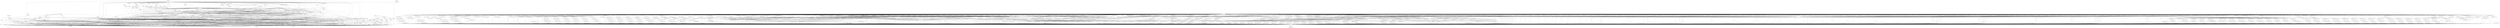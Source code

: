 digraph depends {
    node [shape=plaintext]
"angstrom-feed-configs" -> "opkg" [style=dotted]
"angstrom-packagegroup-boot" -> "angstrom-version"
"angstrom-packagegroup-boot" -> "packagegroup-boot"
"avahi-daemon" -> "base-files"
"avahi-daemon" -> "base-passwd"
"avahi-daemon" -> "libavahi-common3"
"avahi-daemon" -> "libavahi-core7"
"avahi-daemon" -> "libc6"
"avahi-daemon" -> "libcap2"
"avahi-daemon" -> "libdaemon0"
"avahi-daemon" -> "libdbus-1-3"
"avahi-daemon" -> "libexpat1"
"avahi-daemon" -> "libnss-mdns" [style=dotted]
"avahi-daemon" -> "shadow"
"avahi-utils" -> "libavahi-client3"
"avahi-utils" -> "libavahi-common3"
"avahi-utils" -> "libc6"
"avrdude" -> "hidapi"
"avrdude" -> "libc6"
"avrdude" -> "libelf1"
"avrdude" -> "libftdi1-2"
"avrdude" -> "libncurses5"
"avrdude" -> "libreadline7"
"avrdude" -> "libusb-0.1-4"
"avrdude" -> "libusb-1.0-0"
"bash" -> "base-files"
"bash" -> "libc6"
"bash" -> "libtinfo5"
"bash" -> "update-alternatives-opkg"
"bluez5" -> "libc6"
"bluez5" -> "libdbus-1-3"
"bluez5" -> "libglib-2.0-0"
"bluez5" -> "libreadline7"
"bluez5" -> "libudev1"
"busybox" -> "busybox-syslog" [style=dotted]
"busybox" -> "busybox-udhcpc" [style=dotted]
"busybox" -> "libc6"
"busybox" -> "update-alternatives-opkg"
"ca-certificates" -> "openssl"
"connman-angstrom-settings" -> "connman"
"connman" -> "bluez5"
"connman-client" -> "connman"
"connman-client" -> "libc6"
"connman-client" -> "libdbus-1-3"
"connman-client" -> "libglib-2.0-0"
"connman-client" -> "libreadline7"
"connman" -> "connman-conf" [style=dotted]
"connman" -> "dbus-1"
"connman" -> "iptables"
"connman" -> "libc6"
"connman" -> "libdbus-1-3"
"connman" -> "libglib-2.0-0"
"connman" -> "libgnutls30"
"connman" -> "ofono"
"connman" -> "update-alternatives-opkg"
"connman" -> "wpa-supplicant"
"cpp" -> "libc6"
"cpp" -> "libgmp10"
"cpp" -> "libmpc3"
"cpp" -> "libmpfr4"
"cpp" -> "libz1"
"cpp-symlinks" -> "cpp"
"cpufreq-tweaks" -> "cpufrequtils"
"cpufrequtils" -> "libc6"
"curl" -> "libc6"
"curl" -> "libcurl4"
"db" -> "libc6"
"dbus-1" -> "base-files"
"dbus-1" -> "base-passwd"
"dbus-1" -> "libc6"
"dbus-1" -> "libdbus-1-3"
"dbus-1" -> "libexpat1"
"dbus-1" -> "libsystemd0"
"dbus-1" -> "libx11-6"
"dbus-1" -> "shadow"
"e2fsprogs-e2fsck" -> "libblkid1"
"e2fsprogs-e2fsck" -> "libc6"
"e2fsprogs-e2fsck" -> "libcom-err2"
"e2fsprogs-e2fsck" -> "libe2p2"
"e2fsprogs-e2fsck" -> "libext2fs2"
"e2fsprogs-e2fsck" -> "libuuid1"
"e2fsprogs-resize2fs" -> "libc6"
"e2fsprogs-resize2fs" -> "libcom-err2"
"e2fsprogs-resize2fs" -> "libe2p2"
"e2fsprogs-resize2fs" -> "libext2fs2"
"ffmpeg" -> "libavcodec58"
"ffmpeg" -> "libavdevice58"
"ffmpeg" -> "libavfilter7"
"ffmpeg" -> "libavformat58"
"ffmpeg" -> "libavutil56"
"ffmpeg" -> "libc6"
"ffmpeg" -> "libpostproc55"
"ffmpeg" -> "libswresample3"
"ffmpeg" -> "libswscale5"
"fixmac" -> "ranpwd"
"fuse-utils" -> "libc6"
"gptfdisk" -> "libc6"
"gptfdisk" -> "libgcc1"
"gptfdisk" -> "libncursesw5"
"gptfdisk" -> "libpopt0"
"gptfdisk" -> "libstdc++6"
"gptfdisk" -> "libtinfo5"
"gptfdisk" -> "libuuid1"
"hidapi" -> "libc6"
"hidapi" -> "libudev1"
"hidapi" -> "libusb-1.0-0"
"htop" -> "libc6"
"htop" -> "libncursesw5"
"htop" -> "libtinfo5"
"htop" -> "ncurses-terminfo"
"iproute2-tc" -> "iptables"
"iproute2-tc" -> "libc6"
"iproute2-tc" -> "libelf1"
"iptables" -> "kernel-module-iptable-filter" [style=dotted]
"iptables" -> "kernel-module-iptable-nat" [style=dotted]
"iptables" -> "kernel-module-ip-tables" [style=dotted]
"iptables" -> "kernel-module-ipt-masquerade" [style=dotted]
"iptables" -> "kernel-module-nf-conntrack-ipv4" [style=dotted]
"iptables" -> "kernel-module-nf-conntrack" [style=dotted]
"iptables" -> "kernel-module-nf-defrag-ipv4" [style=dotted]
"iptables" -> "kernel-module-nf-nat" [style=dotted]
"iptables" -> "kernel-module-x-tables" [style=dotted]
"iptables" -> "libc6"
"iw" -> "libc6"
"iw" -> "libnl-3-200"
"iw" -> "libnl-genl-3-200"
"kernel-4.17.0-rc7" -> "kernel-image-4.17.0-rc7"
"kernel-image-4.17.0-rc7" -> "kernel-image-image-4.17.0-rc7"
"kernel" -> "kernel-4.17.0-rc7"
"kernel-module-8021q-4.17.0-rc7" -> "kernel-4.17.0-rc7"
"kernel-module-8021q-4.17.0-rc7" -> "kernel-module-garp-4.17.0-rc7"
"kernel-module-8021q-4.17.0-rc7" -> "kernel-module-mrp-4.17.0-rc7"
"kernel-module-a8293-4.17.0-rc7" -> "kernel-4.17.0-rc7"
"kernel-module-adc-keys-4.17.0-rc7" -> "kernel-4.17.0-rc7"
"kernel-module-adc-keys-4.17.0-rc7" -> "kernel-module-input-polldev-4.17.0-rc7"
"kernel-module-adv7180-4.17.0-rc7" -> "kernel-4.17.0-rc7"
"kernel-module-adv7180-4.17.0-rc7" -> "kernel-module-media-4.17.0-rc7"
"kernel-module-adv7180-4.17.0-rc7" -> "kernel-module-v4l2-common-4.17.0-rc7"
"kernel-module-adv7180-4.17.0-rc7" -> "kernel-module-videodev-4.17.0-rc7"
"kernel-module-adv7511-4.17.0-rc7" -> "kernel-4.17.0-rc7"
"kernel-module-adv7511-4.17.0-rc7" -> "kernel-module-cec-4.17.0-rc7"
"kernel-module-adv7511-4.17.0-rc7" -> "kernel-module-drm-4.17.0-rc7"
"kernel-module-adv7511-4.17.0-rc7" -> "kernel-module-drm-kms-helper-4.17.0-rc7"
"kernel-module-adxl34x-4.17.0-rc7" -> "kernel-4.17.0-rc7"
"kernel-module-adxl34x-i2c-4.17.0-rc7" -> "kernel-4.17.0-rc7"
"kernel-module-adxl34x-i2c-4.17.0-rc7" -> "kernel-module-adxl34x-4.17.0-rc7"
"kernel-module-adxl34x-spi-4.17.0-rc7" -> "kernel-4.17.0-rc7"
"kernel-module-adxl34x-spi-4.17.0-rc7" -> "kernel-module-adxl34x-4.17.0-rc7"
"kernel-module-aes-neon-blk-4.17.0-rc7" -> "kernel-4.17.0-rc7"
"kernel-module-aes-neon-bs-4.17.0-rc7" -> "kernel-4.17.0-rc7"
"kernel-module-aes-neon-bs-4.17.0-rc7" -> "kernel-module-aes-neon-blk-4.17.0-rc7"
"kernel-module-af9013-4.17.0-rc7" -> "kernel-4.17.0-rc7"
"kernel-module-af9013-4.17.0-rc7" -> "kernel-module-dvb-core-4.17.0-rc7"
"kernel-module-af9033-4.17.0-rc7" -> "kernel-4.17.0-rc7"
"kernel-module-af9033-4.17.0-rc7" -> "kernel-module-dvb-core-4.17.0-rc7"
"kernel-module-ah6-4.17.0-rc7" -> "kernel-4.17.0-rc7"
"kernel-module-ah6-4.17.0-rc7" -> "kernel-module-ipv6-4.17.0-rc7"
"kernel-module-ah6-4.17.0-rc7" -> "kernel-module-xfrm-algo-4.17.0-rc7"
"kernel-module-algif-aead-4.17.0-rc7" -> "kernel-4.17.0-rc7"
"kernel-module-algif-rng-4.17.0-rc7" -> "kernel-4.17.0-rc7"
"kernel-module-algif-skcipher-4.17.0-rc7" -> "kernel-4.17.0-rc7"
"kernel-module-analogix-dp-4.17.0-rc7" -> "kernel-4.17.0-rc7"
"kernel-module-analogix-dp-4.17.0-rc7" -> "kernel-module-drm-4.17.0-rc7"
"kernel-module-analogix-dp-4.17.0-rc7" -> "kernel-module-drm-kms-helper-4.17.0-rc7"
"kernel-module-ao-cec-4.17.0-rc7" -> "kernel-4.17.0-rc7"
"kernel-module-ao-cec-4.17.0-rc7" -> "kernel-module-cec-4.17.0-rc7"
"kernel-module-arc4-4.17.0-rc7" -> "kernel-4.17.0-rc7"
"kernel-module-ascot2e-4.17.0-rc7" -> "kernel-4.17.0-rc7"
"kernel-module-asix-4.17.0-rc7" -> "kernel-4.17.0-rc7"
"kernel-module-asix-4.17.0-rc7" -> "kernel-module-usbnet-4.17.0-rc7"
"kernel-module-at25-4.17.0-rc7" -> "kernel-4.17.0-rc7"
"kernel-module-at803x-4.17.0-rc7" -> "kernel-4.17.0-rc7"
"kernel-module-atbm8830-4.17.0-rc7" -> "kernel-4.17.0-rc7"
"kernel-module-atmel-hlcdc-4.17.0-rc7" -> "kernel-4.17.0-rc7"
"kernel-module-atmel-mxt-ts-4.17.0-rc7" -> "kernel-4.17.0-rc7"
"kernel-module-au8522-common-4.17.0-rc7" -> "kernel-4.17.0-rc7"
"kernel-module-au8522-decoder-4.17.0-rc7" -> "kernel-4.17.0-rc7"
"kernel-module-au8522-decoder-4.17.0-rc7" -> "kernel-module-au8522-common-4.17.0-rc7"
"kernel-module-au8522-decoder-4.17.0-rc7" -> "kernel-module-media-4.17.0-rc7"
"kernel-module-au8522-decoder-4.17.0-rc7" -> "kernel-module-v4l2-common-4.17.0-rc7"
"kernel-module-au8522-decoder-4.17.0-rc7" -> "kernel-module-videodev-4.17.0-rc7"
"kernel-module-au8522-dig-4.17.0-rc7" -> "kernel-4.17.0-rc7"
"kernel-module-au8522-dig-4.17.0-rc7" -> "kernel-module-au8522-common-4.17.0-rc7"
"kernel-module-authenc-4.17.0-rc7" -> "kernel-4.17.0-rc7"
"kernel-module-authencesn-4.17.0-rc7" -> "kernel-4.17.0-rc7"
"kernel-module-authencesn-4.17.0-rc7" -> "kernel-module-authenc-4.17.0-rc7"
"kernel-module-ax88179-178a-4.17.0-rc7" -> "kernel-4.17.0-rc7"
"kernel-module-ax88179-178a-4.17.0-rc7" -> "kernel-module-usbnet-4.17.0-rc7"
"kernel-module-axp20x-pek-4.17.0-rc7" -> "kernel-4.17.0-rc7"
"kernel-module-axp20x-usb-power-4.17.0-rc7" -> "kernel-4.17.0-rc7"
"kernel-module-b53-common-4.17.0-rc7" -> "kernel-4.17.0-rc7"
"kernel-module-b53-common-4.17.0-rc7" -> "kernel-module-dsa-core-4.17.0-rc7"
"kernel-module-b53-mdio-4.17.0-rc7" -> "kernel-4.17.0-rc7"
"kernel-module-b53-mdio-4.17.0-rc7" -> "kernel-module-b53-common-4.17.0-rc7"
"kernel-module-b53-mdio-4.17.0-rc7" -> "kernel-module-dsa-core-4.17.0-rc7"
"kernel-module-b53-mmap-4.17.0-rc7" -> "kernel-4.17.0-rc7"
"kernel-module-b53-mmap-4.17.0-rc7" -> "kernel-module-b53-common-4.17.0-rc7"
"kernel-module-b53-mmap-4.17.0-rc7" -> "kernel-module-dsa-core-4.17.0-rc7"
"kernel-module-b53-spi-4.17.0-rc7" -> "kernel-4.17.0-rc7"
"kernel-module-b53-spi-4.17.0-rc7" -> "kernel-module-b53-common-4.17.0-rc7"
"kernel-module-b53-spi-4.17.0-rc7" -> "kernel-module-dsa-core-4.17.0-rc7"
"kernel-module-b53-srab-4.17.0-rc7" -> "kernel-4.17.0-rc7"
"kernel-module-b53-srab-4.17.0-rc7" -> "kernel-module-b53-common-4.17.0-rc7"
"kernel-module-b53-srab-4.17.0-rc7" -> "kernel-module-dsa-core-4.17.0-rc7"
"kernel-module-bcm2835-dma-4.17.0-rc7" -> "kernel-4.17.0-rc7"
"kernel-module-bcm3510-4.17.0-rc7" -> "kernel-4.17.0-rc7"
"kernel-module-bcm7038-wdt-4.17.0-rc7" -> "kernel-4.17.0-rc7"
"kernel-module-bcm7xxx-4.17.0-rc7" -> "kernel-4.17.0-rc7"
"kernel-module-bcm-crypto-spu-4.17.0-rc7" -> "kernel-4.17.0-rc7"
"kernel-module-bcm-crypto-spu-4.17.0-rc7" -> "kernel-module-des-generic-4.17.0-rc7"
"kernel-module-bcm-flexrm-mailbox-4.17.0-rc7" -> "kernel-4.17.0-rc7"
"kernel-module-bcm-sba-raid-4.17.0-rc7" -> "kernel-4.17.0-rc7"
"kernel-module-bcm-sf2-4.17.0-rc7" -> "kernel-4.17.0-rc7"
"kernel-module-bcm-sf2-4.17.0-rc7" -> "kernel-module-b53-common-4.17.0-rc7"
"kernel-module-bcm-sf2-4.17.0-rc7" -> "kernel-module-dsa-core-4.17.0-rc7"
"kernel-module-bcmsysport-4.17.0-rc7" -> "kernel-4.17.0-rc7"
"kernel-module-bcmsysport-4.17.0-rc7" -> "kernel-module-dsa-core-4.17.0-rc7"
"kernel-module-berlin2-adc-4.17.0-rc7" -> "kernel-4.17.0-rc7"
"kernel-module-bluetooth-4.17.0-rc7" -> "kernel-4.17.0-rc7"
"kernel-module-bluetooth-4.17.0-rc7" -> "kernel-module-ecdh-generic-4.17.0-rc7"
"kernel-module-bluetooth-4.17.0-rc7" -> "kernel-module-rfkill-4.17.0-rc7"
"kernel-module-brcmfmac-4.17.0-rc7" -> "kernel-4.17.0-rc7"
"kernel-module-brcmfmac-4.17.0-rc7" -> "kernel-module-brcmutil-4.17.0-rc7"
"kernel-module-brcmfmac-4.17.0-rc7" -> "kernel-module-cfg80211-4.17.0-rc7"
"kernel-module-brcmstb-thermal-4.17.0-rc7" -> "kernel-4.17.0-rc7"
"kernel-module-brcmutil-4.17.0-rc7" -> "kernel-4.17.0-rc7"
"kernel-module-bridge-4.17.0-rc7" -> "kernel-4.17.0-rc7"
"kernel-module-bridge-4.17.0-rc7" -> "kernel-module-ipv6-4.17.0-rc7"
"kernel-module-bridge-4.17.0-rc7" -> "kernel-module-llc-4.17.0-rc7"
"kernel-module-bridge-4.17.0-rc7" -> "kernel-module-stp-4.17.0-rc7"
"kernel-module-br-netfilter-4.17.0-rc7" -> "kernel-4.17.0-rc7"
"kernel-module-br-netfilter-4.17.0-rc7" -> "kernel-module-bridge-4.17.0-rc7"
"kernel-module-btmrvl-4.17.0-rc7" -> "kernel-4.17.0-rc7"
"kernel-module-btmrvl-4.17.0-rc7" -> "kernel-module-bluetooth-4.17.0-rc7"
"kernel-module-btmrvl-sdio-4.17.0-rc7" -> "kernel-4.17.0-rc7"
"kernel-module-btmrvl-sdio-4.17.0-rc7" -> "kernel-module-bluetooth-4.17.0-rc7"
"kernel-module-btmrvl-sdio-4.17.0-rc7" -> "kernel-module-btmrvl-4.17.0-rc7"
"kernel-module-cbc-4.17.0-rc7" -> "kernel-4.17.0-rc7"
"kernel-module-ccm-4.17.0-rc7" -> "kernel-4.17.0-rc7"
"kernel-module-cdc-ether-4.17.0-rc7" -> "kernel-4.17.0-rc7"
"kernel-module-cdc-ether-4.17.0-rc7" -> "kernel-module-usbnet-4.17.0-rc7"
"kernel-module-cdc-ncm-4.17.0-rc7" -> "kernel-4.17.0-rc7"
"kernel-module-cdc-ncm-4.17.0-rc7" -> "kernel-module-usbnet-4.17.0-rc7"
"kernel-module-cdc-subset-4.17.0-rc7" -> "kernel-4.17.0-rc7"
"kernel-module-cdc-subset-4.17.0-rc7" -> "kernel-module-usbnet-4.17.0-rc7"
"kernel-module-cec-4.17.0-rc7" -> "kernel-4.17.0-rc7"
"kernel-module-cfg80211-4.17.0-rc7" -> "kernel-4.17.0-rc7"
"kernel-module-cfg80211-4.17.0-rc7" -> "kernel-module-rfkill-4.17.0-rc7"
"kernel-module-chacha20-generic-4.17.0-rc7" -> "kernel-4.17.0-rc7"
"kernel-module-chacha20-neon-4.17.0-rc7" -> "kernel-4.17.0-rc7"
"kernel-module-chacha20-neon-4.17.0-rc7" -> "kernel-module-chacha20-generic-4.17.0-rc7"
"kernel-module-cifs-4.17.0-rc7" -> "kernel-4.17.0-rc7"
"kernel-module-cm36651-4.17.0-rc7" -> "kernel-4.17.0-rc7"
"kernel-module-cmac-4.17.0-rc7" -> "kernel-4.17.0-rc7"
"kernel-module-cpcap-adc-4.17.0-rc7" -> "kernel-4.17.0-rc7"
"kernel-module-cpcap-battery-4.17.0-rc7" -> "kernel-4.17.0-rc7"
"kernel-module-cpcap-pwrbutton-4.17.0-rc7" -> "kernel-4.17.0-rc7"
"kernel-module-cppc-cpufreq-4.17.0-rc7" -> "kernel-4.17.0-rc7"
"kernel-module-cpufreq-conservative-4.17.0-rc7" -> "kernel-4.17.0-rc7"
"kernel-module-cpufreq-powersave-4.17.0-rc7" -> "kernel-4.17.0-rc7"
"kernel-module-crc32-ce-4.17.0-rc7" -> "kernel-4.17.0-rc7"
"kernel-module-crc-ccitt-4.17.0-rc7" -> "kernel-4.17.0-rc7"
"kernel-module-crct10dif-ce-4.17.0-rc7" -> "kernel-4.17.0-rc7"
"kernel-module-crypto-engine-4.17.0-rc7" -> "kernel-4.17.0-rc7"
"kernel-module-crypto-user-4.17.0-rc7" -> "kernel-4.17.0-rc7"
"kernel-module-ctr-4.17.0-rc7" -> "kernel-4.17.0-rc7"
"kernel-module-cuse-4.17.0-rc7" -> "kernel-4.17.0-rc7"
"kernel-module-cuse-4.17.0-rc7" -> "kernel-module-fuse-4.17.0-rc7"
"kernel-module-cx22700-4.17.0-rc7" -> "kernel-4.17.0-rc7"
"kernel-module-cx22702-4.17.0-rc7" -> "kernel-4.17.0-rc7"
"kernel-module-cx24110-4.17.0-rc7" -> "kernel-4.17.0-rc7"
"kernel-module-cx24113-4.17.0-rc7" -> "kernel-4.17.0-rc7"
"kernel-module-cx24116-4.17.0-rc7" -> "kernel-4.17.0-rc7"
"kernel-module-cx24117-4.17.0-rc7" -> "kernel-4.17.0-rc7"
"kernel-module-cx24120-4.17.0-rc7" -> "kernel-4.17.0-rc7"
"kernel-module-cx24123-4.17.0-rc7" -> "kernel-4.17.0-rc7"
"kernel-module-cxd2099-4.17.0-rc7" -> "kernel-4.17.0-rc7"
"kernel-module-cxd2820r-4.17.0-rc7" -> "kernel-4.17.0-rc7"
"kernel-module-cxd2820r-4.17.0-rc7" -> "kernel-module-dvb-core-4.17.0-rc7"
"kernel-module-cxd2841er-4.17.0-rc7" -> "kernel-4.17.0-rc7"
"kernel-module-cxd2841er-4.17.0-rc7" -> "kernel-module-dvb-core-4.17.0-rc7"
"kernel-module-cxd2880-4.17.0-rc7" -> "kernel-4.17.0-rc7"
"kernel-module-cxd2880-4.17.0-rc7" -> "kernel-module-dvb-core-4.17.0-rc7"
"kernel-module-cxd2880-spi-4.17.0-rc7" -> "kernel-4.17.0-rc7"
"kernel-module-cxd2880-spi-4.17.0-rc7" -> "kernel-module-dvb-core-4.17.0-rc7"
"kernel-module-cyapatp-4.17.0-rc7" -> "kernel-4.17.0-rc7"
"kernel-module-da9063-4.17.0-rc7" -> "kernel-4.17.0-rc7"
"kernel-module-da9063-wdt-4.17.0-rc7" -> "kernel-4.17.0-rc7"
"kernel-module-des-generic-4.17.0-rc7" -> "kernel-4.17.0-rc7"
"kernel-module-dib0070-4.17.0-rc7" -> "kernel-4.17.0-rc7"
"kernel-module-dib0090-4.17.0-rc7" -> "kernel-4.17.0-rc7"
"kernel-module-dib3000mb-4.17.0-rc7" -> "kernel-4.17.0-rc7"
"kernel-module-dib3000mc-4.17.0-rc7" -> "kernel-4.17.0-rc7"
"kernel-module-dib3000mc-4.17.0-rc7" -> "kernel-module-dibx000-common-4.17.0-rc7"
"kernel-module-dib7000m-4.17.0-rc7" -> "kernel-4.17.0-rc7"
"kernel-module-dib7000m-4.17.0-rc7" -> "kernel-module-dibx000-common-4.17.0-rc7"
"kernel-module-dib7000p-4.17.0-rc7" -> "kernel-4.17.0-rc7"
"kernel-module-dib7000p-4.17.0-rc7" -> "kernel-module-dibx000-common-4.17.0-rc7"
"kernel-module-dib7000p-4.17.0-rc7" -> "kernel-module-dvb-core-4.17.0-rc7"
"kernel-module-dib8000-4.17.0-rc7" -> "kernel-4.17.0-rc7"
"kernel-module-dib8000-4.17.0-rc7" -> "kernel-module-dibx000-common-4.17.0-rc7"
"kernel-module-dib8000-4.17.0-rc7" -> "kernel-module-dvb-core-4.17.0-rc7"
"kernel-module-dib9000-4.17.0-rc7" -> "kernel-4.17.0-rc7"
"kernel-module-dib9000-4.17.0-rc7" -> "kernel-module-dibx000-common-4.17.0-rc7"
"kernel-module-dib9000-4.17.0-rc7" -> "kernel-module-dvb-core-4.17.0-rc7"
"kernel-module-dibx000-common-4.17.0-rc7" -> "kernel-4.17.0-rc7"
"kernel-module-dm9601-4.17.0-rc7" -> "kernel-4.17.0-rc7"
"kernel-module-dm9601-4.17.0-rc7" -> "kernel-module-usbnet-4.17.0-rc7"
"kernel-module-drm-4.17.0-rc7" -> "kernel-4.17.0-rc7"
"kernel-module-drm-kms-helper-4.17.0-rc7" -> "kernel-4.17.0-rc7"
"kernel-module-drm-kms-helper-4.17.0-rc7" -> "kernel-module-drm-4.17.0-rc7"
"kernel-module-drx39xyj-4.17.0-rc7" -> "kernel-4.17.0-rc7"
"kernel-module-drxd-4.17.0-rc7" -> "kernel-4.17.0-rc7"
"kernel-module-drxk-4.17.0-rc7" -> "kernel-4.17.0-rc7"
"kernel-module-drxk-4.17.0-rc7" -> "kernel-module-dvb-core-4.17.0-rc7"
"kernel-module-ds3000-4.17.0-rc7" -> "kernel-4.17.0-rc7"
"kernel-module-dsa-core-4.17.0-rc7" -> "kernel-4.17.0-rc7"
"kernel-module-dsa-core-4.17.0-rc7" -> "kernel-module-bridge-4.17.0-rc7"
"kernel-module-dumb-vga-dac-4.17.0-rc7" -> "kernel-4.17.0-rc7"
"kernel-module-dumb-vga-dac-4.17.0-rc7" -> "kernel-module-drm-4.17.0-rc7"
"kernel-module-dumb-vga-dac-4.17.0-rc7" -> "kernel-module-drm-kms-helper-4.17.0-rc7"
"kernel-module-dvb-core-4.17.0-rc7" -> "kernel-4.17.0-rc7"
"kernel-module-dvb-pll-4.17.0-rc7" -> "kernel-4.17.0-rc7"
"kernel-module-dw-drm-dsi-4.17.0-rc7" -> "kernel-4.17.0-rc7"
"kernel-module-dw-drm-dsi-4.17.0-rc7" -> "kernel-module-drm-4.17.0-rc7"
"kernel-module-dw-hdmi-4.17.0-rc7" -> "kernel-4.17.0-rc7"
"kernel-module-dw-hdmi-4.17.0-rc7" -> "kernel-module-cec-4.17.0-rc7"
"kernel-module-dw-hdmi-4.17.0-rc7" -> "kernel-module-drm-4.17.0-rc7"
"kernel-module-dw-hdmi-4.17.0-rc7" -> "kernel-module-drm-kms-helper-4.17.0-rc7"
"kernel-module-dw-hdmi-cec-4.17.0-rc7" -> "kernel-4.17.0-rc7"
"kernel-module-dw-hdmi-cec-4.17.0-rc7" -> "kernel-module-cec-4.17.0-rc7"
"kernel-module-dwmac-dwc-qos-eth-4.17.0-rc7" -> "kernel-4.17.0-rc7"
"kernel-module-dwmac-dwc-qos-eth-4.17.0-rc7" -> "kernel-module-stmmac-4.17.0-rc7"
"kernel-module-dwmac-dwc-qos-eth-4.17.0-rc7" -> "kernel-module-stmmac-platform-4.17.0-rc7"
"kernel-module-dwmac-generic-4.17.0-rc7" -> "kernel-4.17.0-rc7"
"kernel-module-dwmac-generic-4.17.0-rc7" -> "kernel-module-stmmac-4.17.0-rc7"
"kernel-module-dwmac-generic-4.17.0-rc7" -> "kernel-module-stmmac-platform-4.17.0-rc7"
"kernel-module-dwmac-ipq806x-4.17.0-rc7" -> "kernel-4.17.0-rc7"
"kernel-module-dwmac-ipq806x-4.17.0-rc7" -> "kernel-module-stmmac-4.17.0-rc7"
"kernel-module-dwmac-ipq806x-4.17.0-rc7" -> "kernel-module-stmmac-platform-4.17.0-rc7"
"kernel-module-dwmac-meson-4.17.0-rc7" -> "kernel-4.17.0-rc7"
"kernel-module-dwmac-meson-4.17.0-rc7" -> "kernel-module-stmmac-4.17.0-rc7"
"kernel-module-dwmac-meson-4.17.0-rc7" -> "kernel-module-stmmac-platform-4.17.0-rc7"
"kernel-module-dwmac-meson8b-4.17.0-rc7" -> "kernel-4.17.0-rc7"
"kernel-module-dwmac-meson8b-4.17.0-rc7" -> "kernel-module-stmmac-4.17.0-rc7"
"kernel-module-dwmac-meson8b-4.17.0-rc7" -> "kernel-module-stmmac-platform-4.17.0-rc7"
"kernel-module-dwmac-rk-4.17.0-rc7" -> "kernel-4.17.0-rc7"
"kernel-module-dwmac-rk-4.17.0-rc7" -> "kernel-module-stmmac-4.17.0-rc7"
"kernel-module-dwmac-rk-4.17.0-rc7" -> "kernel-module-stmmac-platform-4.17.0-rc7"
"kernel-module-dwmac-sun8i-4.17.0-rc7" -> "kernel-4.17.0-rc7"
"kernel-module-dwmac-sun8i-4.17.0-rc7" -> "kernel-module-stmmac-4.17.0-rc7"
"kernel-module-dwmac-sun8i-4.17.0-rc7" -> "kernel-module-stmmac-platform-4.17.0-rc7"
"kernel-module-dwmac-sunxi-4.17.0-rc7" -> "kernel-4.17.0-rc7"
"kernel-module-dwmac-sunxi-4.17.0-rc7" -> "kernel-module-stmmac-4.17.0-rc7"
"kernel-module-dwmac-sunxi-4.17.0-rc7" -> "kernel-module-stmmac-platform-4.17.0-rc7"
"kernel-module-e4000-4.17.0-rc7" -> "kernel-4.17.0-rc7"
"kernel-module-e4000-4.17.0-rc7" -> "kernel-module-v4l2-common-4.17.0-rc7"
"kernel-module-e4000-4.17.0-rc7" -> "kernel-module-videodev-4.17.0-rc7"
"kernel-module-ec100-4.17.0-rc7" -> "kernel-4.17.0-rc7"
"kernel-module-ecb-4.17.0-rc7" -> "kernel-4.17.0-rc7"
"kernel-module-ecdh-generic-4.17.0-rc7" -> "kernel-4.17.0-rc7"
"kernel-module-efi-pstore-4.17.0-rc7" -> "kernel-4.17.0-rc7"
"kernel-module-efi-pstore-4.17.0-rc7" -> "kernel-module-efivars-4.17.0-rc7"
"kernel-module-efivars-4.17.0-rc7" -> "kernel-4.17.0-rc7"
"kernel-module-esp6-4.17.0-rc7" -> "kernel-4.17.0-rc7"
"kernel-module-esp6-4.17.0-rc7" -> "kernel-module-ipv6-4.17.0-rc7"
"kernel-module-esp6-4.17.0-rc7" -> "kernel-module-xfrm-algo-4.17.0-rc7"
"kernel-module-exynos4-is-common-4.17.0-rc7" -> "kernel-4.17.0-rc7"
"kernel-module-exynos4-is-common-4.17.0-rc7" -> "kernel-module-media-4.17.0-rc7"
"kernel-module-exynosdrm-4.17.0-rc7" -> "kernel-4.17.0-rc7"
"kernel-module-exynosdrm-4.17.0-rc7" -> "kernel-module-cec-4.17.0-rc7"
"kernel-module-exynosdrm-4.17.0-rc7" -> "kernel-module-drm-4.17.0-rc7"
"kernel-module-exynosdrm-4.17.0-rc7" -> "kernel-module-drm-kms-helper-4.17.0-rc7"
"kernel-module-exynos-fimc-is-4.17.0-rc7" -> "kernel-4.17.0-rc7"
"kernel-module-exynos-fimc-is-4.17.0-rc7" -> "kernel-module-exynos4-is-common-4.17.0-rc7"
"kernel-module-exynos-fimc-is-4.17.0-rc7" -> "kernel-module-media-4.17.0-rc7"
"kernel-module-exynos-fimc-is-4.17.0-rc7" -> "kernel-module-v4l2-common-4.17.0-rc7"
"kernel-module-exynos-fimc-is-4.17.0-rc7" -> "kernel-module-videobuf2-common-4.17.0-rc7"
"kernel-module-exynos-fimc-is-4.17.0-rc7" -> "kernel-module-videobuf2-dma-contig-4.17.0-rc7"
"kernel-module-exynos-fimc-is-4.17.0-rc7" -> "kernel-module-videobuf2-v4l2-4.17.0-rc7"
"kernel-module-exynos-fimc-is-4.17.0-rc7" -> "kernel-module-videodev-4.17.0-rc7"
"kernel-module-exynos-gsc-4.17.0-rc7" -> "kernel-4.17.0-rc7"
"kernel-module-exynos-gsc-4.17.0-rc7" -> "kernel-module-v4l2-common-4.17.0-rc7"
"kernel-module-exynos-gsc-4.17.0-rc7" -> "kernel-module-v4l2-mem2mem-4.17.0-rc7"
"kernel-module-exynos-gsc-4.17.0-rc7" -> "kernel-module-videobuf2-common-4.17.0-rc7"
"kernel-module-exynos-gsc-4.17.0-rc7" -> "kernel-module-videobuf2-dma-contig-4.17.0-rc7"
"kernel-module-exynos-gsc-4.17.0-rc7" -> "kernel-module-videobuf2-v4l2-4.17.0-rc7"
"kernel-module-exynos-gsc-4.17.0-rc7" -> "kernel-module-videodev-4.17.0-rc7"
"kernel-module-exynos-lpass-4.17.0-rc7" -> "kernel-4.17.0-rc7"
"kernel-module-exynos-rng-4.17.0-rc7" -> "kernel-4.17.0-rc7"
"kernel-module-fc0011-4.17.0-rc7" -> "kernel-4.17.0-rc7"
"kernel-module-fc0012-4.17.0-rc7" -> "kernel-4.17.0-rc7"
"kernel-module-fc0013-4.17.0-rc7" -> "kernel-4.17.0-rc7"
"kernel-module-fc2580-4.17.0-rc7" -> "kernel-4.17.0-rc7"
"kernel-module-fc2580-4.17.0-rc7" -> "kernel-module-v4l2-common-4.17.0-rc7"
"kernel-module-fc2580-4.17.0-rc7" -> "kernel-module-videodev-4.17.0-rc7"
"kernel-module-ff-memless-4.17.0-rc7" -> "kernel-4.17.0-rc7"
"kernel-module-fuse-4.17.0-rc7" -> "kernel-4.17.0-rc7"
"kernel-module-garp-4.17.0-rc7" -> "kernel-4.17.0-rc7"
"kernel-module-garp-4.17.0-rc7" -> "kernel-module-llc-4.17.0-rc7"
"kernel-module-garp-4.17.0-rc7" -> "kernel-module-stp-4.17.0-rc7"
"kernel-module-gcm-4.17.0-rc7" -> "kernel-4.17.0-rc7"
"kernel-module-generic-bl-4.17.0-rc7" -> "kernel-4.17.0-rc7"
"kernel-module-genet-4.17.0-rc7" -> "kernel-4.17.0-rc7"
"kernel-module-g-ether-4.17.0-rc7" -> "kernel-4.17.0-rc7"
"kernel-module-g-ether-4.17.0-rc7" -> "kernel-module-libcomposite-4.17.0-rc7"
"kernel-module-g-ether-4.17.0-rc7" -> "kernel-module-u-ether-4.17.0-rc7"
"kernel-module-g-ether-4.17.0-rc7" -> "kernel-module-usb-f-rndis-4.17.0-rc7"
"kernel-module-ghash-generic-4.17.0-rc7" -> "kernel-4.17.0-rc7"
"kernel-module-gspca-main-4.17.0-rc7" -> "kernel-4.17.0-rc7"
"kernel-module-gspca-main-4.17.0-rc7" -> "kernel-module-v4l2-common-4.17.0-rc7"
"kernel-module-gspca-main-4.17.0-rc7" -> "kernel-module-videodev-4.17.0-rc7"
"kernel-module-hci-uart-4.17.0-rc7" -> "kernel-4.17.0-rc7"
"kernel-module-hci-uart-4.17.0-rc7" -> "kernel-module-bluetooth-4.17.0-rc7"
"kernel-module-helene-4.17.0-rc7" -> "kernel-4.17.0-rc7"
"kernel-module-hibmc-drm-4.17.0-rc7" -> "kernel-4.17.0-rc7"
"kernel-module-hibmc-drm-4.17.0-rc7" -> "kernel-module-drm-4.17.0-rc7"
"kernel-module-hibmc-drm-4.17.0-rc7" -> "kernel-module-drm-kms-helper-4.17.0-rc7"
"kernel-module-hibmc-drm-4.17.0-rc7" -> "kernel-module-ttm-4.17.0-rc7"
"kernel-module-hidp-4.17.0-rc7" -> "kernel-4.17.0-rc7"
"kernel-module-hidp-4.17.0-rc7" -> "kernel-module-bluetooth-4.17.0-rc7"
"kernel-module-horus3a-4.17.0-rc7" -> "kernel-4.17.0-rc7"
"kernel-module-i2c-arb-gpio-challenge-4.17.0-rc7" -> "kernel-4.17.0-rc7"
"kernel-module-i2c-bcm2835-4.17.0-rc7" -> "kernel-4.17.0-rc7"
"kernel-module-i2c-emev2-4.17.0-rc7" -> "kernel-4.17.0-rc7"
"kernel-module-i2c-gpio-4.17.0-rc7" -> "kernel-4.17.0-rc7"
"kernel-module-ina2xx-4.17.0-rc7" -> "kernel-4.17.0-rc7"
"kernel-module-input-polldev-4.17.0-rc7" -> "kernel-4.17.0-rc7"
"kernel-module-ip6table-filter-4.17.0-rc7" -> "kernel-4.17.0-rc7"
"kernel-module-ip6table-filter-4.17.0-rc7" -> "kernel-module-ip6-tables-4.17.0-rc7"
"kernel-module-ip6table-filter-4.17.0-rc7" -> "kernel-module-x-tables-4.17.0-rc7"
"kernel-module-ip6table-mangle-4.17.0-rc7" -> "kernel-4.17.0-rc7"
"kernel-module-ip6table-mangle-4.17.0-rc7" -> "kernel-module-ip6-tables-4.17.0-rc7"
"kernel-module-ip6table-mangle-4.17.0-rc7" -> "kernel-module-ipv6-4.17.0-rc7"
"kernel-module-ip6table-mangle-4.17.0-rc7" -> "kernel-module-x-tables-4.17.0-rc7"
"kernel-module-ip6table-nat-4.17.0-rc7" -> "kernel-4.17.0-rc7"
"kernel-module-ip6table-nat-4.17.0-rc7" -> "kernel-module-ip6-tables-4.17.0-rc7"
"kernel-module-ip6table-nat-4.17.0-rc7" -> "kernel-module-nf-nat-ipv6-4.17.0-rc7"
"kernel-module-ip6-tables-4.17.0-rc7" -> "kernel-4.17.0-rc7"
"kernel-module-ip6-tables-4.17.0-rc7" -> "kernel-module-x-tables-4.17.0-rc7"
"kernel-module-ip6t-masquerade-4.17.0-rc7" -> "kernel-4.17.0-rc7"
"kernel-module-ip6t-masquerade-4.17.0-rc7" -> "kernel-module-nf-conntrack-4.17.0-rc7"
"kernel-module-ip6t-masquerade-4.17.0-rc7" -> "kernel-module-nf-nat-masquerade-ipv6-4.17.0-rc7"
"kernel-module-ip6t-masquerade-4.17.0-rc7" -> "kernel-module-x-tables-4.17.0-rc7"
"kernel-module-ip6t-reject-4.17.0-rc7" -> "kernel-4.17.0-rc7"
"kernel-module-ip6t-reject-4.17.0-rc7" -> "kernel-module-nf-reject-ipv6-4.17.0-rc7"
"kernel-module-ip6t-reject-4.17.0-rc7" -> "kernel-module-x-tables-4.17.0-rc7"
"kernel-module-ip6-tunnel-4.17.0-rc7" -> "kernel-4.17.0-rc7"
"kernel-module-ip6-tunnel-4.17.0-rc7" -> "kernel-module-ipv6-4.17.0-rc7"
"kernel-module-ip6-tunnel-4.17.0-rc7" -> "kernel-module-tunnel6-4.17.0-rc7"
"kernel-module-ipcomp6-4.17.0-rc7" -> "kernel-4.17.0-rc7"
"kernel-module-ipcomp6-4.17.0-rc7" -> "kernel-module-ipv6-4.17.0-rc7"
"kernel-module-ipcomp6-4.17.0-rc7" -> "kernel-module-xfrm6-tunnel-4.17.0-rc7"
"kernel-module-ipcomp6-4.17.0-rc7" -> "kernel-module-xfrm-ipcomp-4.17.0-rc7"
"kernel-module-iptable-filter-4.17.0-rc7" -> "kernel-4.17.0-rc7"
"kernel-module-iptable-filter-4.17.0-rc7" -> "kernel-module-ip-tables-4.17.0-rc7"
"kernel-module-iptable-filter-4.17.0-rc7" -> "kernel-module-x-tables-4.17.0-rc7"
"kernel-module-iptable-mangle-4.17.0-rc7" -> "kernel-4.17.0-rc7"
"kernel-module-iptable-mangle-4.17.0-rc7" -> "kernel-module-ip-tables-4.17.0-rc7"
"kernel-module-iptable-mangle-4.17.0-rc7" -> "kernel-module-x-tables-4.17.0-rc7"
"kernel-module-iptable-nat-4.17.0-rc7" -> "kernel-4.17.0-rc7"
"kernel-module-iptable-nat-4.17.0-rc7" -> "kernel-module-ip-tables-4.17.0-rc7"
"kernel-module-iptable-nat-4.17.0-rc7" -> "kernel-module-nf-nat-ipv4-4.17.0-rc7"
"kernel-module-ip-tables-4.17.0-rc7" -> "kernel-4.17.0-rc7"
"kernel-module-ip-tables-4.17.0-rc7" -> "kernel-module-x-tables-4.17.0-rc7"
"kernel-module-ipt-masquerade-4.17.0-rc7" -> "kernel-4.17.0-rc7"
"kernel-module-ipt-masquerade-4.17.0-rc7" -> "kernel-module-nf-conntrack-4.17.0-rc7"
"kernel-module-ipt-masquerade-4.17.0-rc7" -> "kernel-module-nf-nat-masquerade-ipv4-4.17.0-rc7"
"kernel-module-ipt-masquerade-4.17.0-rc7" -> "kernel-module-x-tables-4.17.0-rc7"
"kernel-module-ipt-reject-4.17.0-rc7" -> "kernel-4.17.0-rc7"
"kernel-module-ipt-reject-4.17.0-rc7" -> "kernel-module-nf-reject-ipv4-4.17.0-rc7"
"kernel-module-ipt-reject-4.17.0-rc7" -> "kernel-module-x-tables-4.17.0-rc7"
"kernel-module-ip-tunnel-4.17.0-rc7" -> "kernel-4.17.0-rc7"
"kernel-module-ipv6-4.17.0-rc7" -> "kernel-4.17.0-rc7"
"kernel-module-ir-kbd-i2c-4.17.0-rc7" -> "kernel-4.17.0-rc7"
"kernel-module-ir-kbd-i2c-4.17.0-rc7" -> "kernel-module-rc-core-4.17.0-rc7"
"kernel-module-isl6405-4.17.0-rc7" -> "kernel-4.17.0-rc7"
"kernel-module-isl6421-4.17.0-rc7" -> "kernel-4.17.0-rc7"
"kernel-module-isl6423-4.17.0-rc7" -> "kernel-4.17.0-rc7"
"kernel-module-it913x-4.17.0-rc7" -> "kernel-4.17.0-rc7"
"kernel-module-itd1000-4.17.0-rc7" -> "kernel-4.17.0-rc7"
"kernel-module-ix2505v-4.17.0-rc7" -> "kernel-4.17.0-rc7"
"kernel-module-kirin-drm-4.17.0-rc7" -> "kernel-4.17.0-rc7"
"kernel-module-kirin-drm-4.17.0-rc7" -> "kernel-module-drm-4.17.0-rc7"
"kernel-module-kirin-drm-4.17.0-rc7" -> "kernel-module-drm-kms-helper-4.17.0-rc7"
"kernel-module-l64781-4.17.0-rc7" -> "kernel-4.17.0-rc7"
"kernel-module-lcd-4.17.0-rc7" -> "kernel-4.17.0-rc7"
"kernel-module-led-class-flash-4.17.0-rc7" -> "kernel-4.17.0-rc7"
"kernel-module-leds-cpcap-4.17.0-rc7" -> "kernel-4.17.0-rc7"
"kernel-module-leds-max77693-4.17.0-rc7" -> "kernel-4.17.0-rc7"
"kernel-module-leds-max77693-4.17.0-rc7" -> "kernel-module-led-class-flash-4.17.0-rc7"
"kernel-module-leds-max8997-4.17.0-rc7" -> "kernel-4.17.0-rc7"
"kernel-module-lg2160-4.17.0-rc7" -> "kernel-4.17.0-rc7"
"kernel-module-lgdt3305-4.17.0-rc7" -> "kernel-4.17.0-rc7"
"kernel-module-lgdt3305-4.17.0-rc7" -> "kernel-module-dvb-core-4.17.0-rc7"
"kernel-module-lgdt3306a-4.17.0-rc7" -> "kernel-4.17.0-rc7"
"kernel-module-lgdt330x-4.17.0-rc7" -> "kernel-4.17.0-rc7"
"kernel-module-lgdt330x-4.17.0-rc7" -> "kernel-module-dvb-core-4.17.0-rc7"
"kernel-module-lgs8gl5-4.17.0-rc7" -> "kernel-4.17.0-rc7"
"kernel-module-lgs8gxx-4.17.0-rc7" -> "kernel-4.17.0-rc7"
"kernel-module-libcomposite-4.17.0-rc7" -> "kernel-4.17.0-rc7"
"kernel-module-llc-4.17.0-rc7" -> "kernel-4.17.0-rc7"
"kernel-module-lm90-4.17.0-rc7" -> "kernel-4.17.0-rc7"
"kernel-module-lnbh25-4.17.0-rc7" -> "kernel-4.17.0-rc7"
"kernel-module-lnbp21-4.17.0-rc7" -> "kernel-4.17.0-rc7"
"kernel-module-lnbp22-4.17.0-rc7" -> "kernel-4.17.0-rc7"
"kernel-module-lp855x-bl-4.17.0-rc7" -> "kernel-4.17.0-rc7"
"kernel-module-m88ds3103-4.17.0-rc7" -> "kernel-4.17.0-rc7"
"kernel-module-m88ds3103-4.17.0-rc7" -> "kernel-module-dvb-core-4.17.0-rc7"
"kernel-module-m88rs2000-4.17.0-rc7" -> "kernel-4.17.0-rc7"
"kernel-module-m88rs6000t-4.17.0-rc7" -> "kernel-4.17.0-rc7"
"kernel-module-mac80211-4.17.0-rc7" -> "kernel-4.17.0-rc7"
"kernel-module-mac80211-4.17.0-rc7" -> "kernel-module-cfg80211-4.17.0-rc7"
"kernel-module-macvlan-4.17.0-rc7" -> "kernel-4.17.0-rc7"
"kernel-module-macvtap-4.17.0-rc7" -> "kernel-4.17.0-rc7"
"kernel-module-macvtap-4.17.0-rc7" -> "kernel-module-macvlan-4.17.0-rc7"
"kernel-module-macvtap-4.17.0-rc7" -> "kernel-module-tap-4.17.0-rc7"
"kernel-module-mali-dp-4.17.0-rc7" -> "kernel-4.17.0-rc7"
"kernel-module-mali-dp-4.17.0-rc7" -> "kernel-module-drm-4.17.0-rc7"
"kernel-module-mali-dp-4.17.0-rc7" -> "kernel-module-drm-kms-helper-4.17.0-rc7"
"kernel-module-marvell10g-4.17.0-rc7" -> "kernel-4.17.0-rc7"
"kernel-module-marvell-4.17.0-rc7" -> "kernel-4.17.0-rc7"
"kernel-module-marvell-cesa-4.17.0-rc7" -> "kernel-4.17.0-rc7"
"kernel-module-marvell-cesa-4.17.0-rc7" -> "kernel-module-des-generic-4.17.0-rc7"
"kernel-module-max14577-charger-4.17.0-rc7" -> "kernel-4.17.0-rc7"
"kernel-module-max14577-regulator-4.17.0-rc7" -> "kernel-4.17.0-rc7"
"kernel-module-max17040-battery-4.17.0-rc7" -> "kernel-4.17.0-rc7"
"kernel-module-max17042-battery-4.17.0-rc7" -> "kernel-4.17.0-rc7"
"kernel-module-max2165-4.17.0-rc7" -> "kernel-4.17.0-rc7"
"kernel-module-max77693-4.17.0-rc7" -> "kernel-4.17.0-rc7"
"kernel-module-max77693-charger-4.17.0-rc7" -> "kernel-4.17.0-rc7"
"kernel-module-max77693-haptic-4.17.0-rc7" -> "kernel-4.17.0-rc7"
"kernel-module-max77693-haptic-4.17.0-rc7" -> "kernel-module-ff-memless-4.17.0-rc7"
"kernel-module-max77693-regulator-4.17.0-rc7" -> "kernel-4.17.0-rc7"
"kernel-module-max77802-regulator-4.17.0-rc7" -> "kernel-4.17.0-rc7"
"kernel-module-max8997-charger-4.17.0-rc7" -> "kernel-4.17.0-rc7"
"kernel-module-max8997-haptic-4.17.0-rc7" -> "kernel-4.17.0-rc7"
"kernel-module-max8997-haptic-4.17.0-rc7" -> "kernel-module-ff-memless-4.17.0-rc7"
"kernel-module-max8997-regulator-4.17.0-rc7" -> "kernel-4.17.0-rc7"
"kernel-module-max8998-4.17.0-rc7" -> "kernel-4.17.0-rc7"
"kernel-module-max8998-charger-4.17.0-rc7" -> "kernel-4.17.0-rc7"
"kernel-module-mb86a16-4.17.0-rc7" -> "kernel-4.17.0-rc7"
"kernel-module-mb86a20s-4.17.0-rc7" -> "kernel-4.17.0-rc7"
"kernel-module-mc44s803-4.17.0-rc7" -> "kernel-4.17.0-rc7"
"kernel-module-mcs7830-4.17.0-rc7" -> "kernel-4.17.0-rc7"
"kernel-module-mcs7830-4.17.0-rc7" -> "kernel-module-usbnet-4.17.0-rc7"
"kernel-module-md4-4.17.0-rc7" -> "kernel-4.17.0-rc7"
"kernel-module-md5-4.17.0-rc7" -> "kernel-4.17.0-rc7"
"kernel-module-mdio-bcm-unimac-4.17.0-rc7" -> "kernel-4.17.0-rc7"
"kernel-module-mdt-loader-4.17.0-rc7" -> "kernel-4.17.0-rc7"
"kernel-module-media-4.17.0-rc7" -> "kernel-4.17.0-rc7"
"kernel-module-meson-drm-4.17.0-rc7" -> "kernel-4.17.0-rc7"
"kernel-module-meson-drm-4.17.0-rc7" -> "kernel-module-drm-4.17.0-rc7"
"kernel-module-meson-drm-4.17.0-rc7" -> "kernel-module-drm-kms-helper-4.17.0-rc7"
"kernel-module-meson-dw-hdmi-4.17.0-rc7" -> "kernel-4.17.0-rc7"
"kernel-module-meson-dw-hdmi-4.17.0-rc7" -> "kernel-module-drm-4.17.0-rc7"
"kernel-module-meson-dw-hdmi-4.17.0-rc7" -> "kernel-module-drm-kms-helper-4.17.0-rc7"
"kernel-module-meson-dw-hdmi-4.17.0-rc7" -> "kernel-module-dw-hdmi-4.17.0-rc7"
"kernel-module-meson-dw-hdmi-4.17.0-rc7" -> "kernel-module-meson-drm-4.17.0-rc7"
"kernel-module-meson-gxbb-wdt-4.17.0-rc7" -> "kernel-4.17.0-rc7"
"kernel-module-meson-gxl-4.17.0-rc7" -> "kernel-4.17.0-rc7"
"kernel-module-meson-ir-4.17.0-rc7" -> "kernel-4.17.0-rc7"
"kernel-module-meson-ir-4.17.0-rc7" -> "kernel-module-rc-core-4.17.0-rc7"
"kernel-module-meson-wdt-4.17.0-rc7" -> "kernel-4.17.0-rc7"
"kernel-module-mip6-4.17.0-rc7" -> "kernel-4.17.0-rc7"
"kernel-module-mip6-4.17.0-rc7" -> "kernel-module-ipv6-4.17.0-rc7"
"kernel-module-ml86v7667-4.17.0-rc7" -> "kernel-4.17.0-rc7"
"kernel-module-ml86v7667-4.17.0-rc7" -> "kernel-module-v4l2-common-4.17.0-rc7"
"kernel-module-ml86v7667-4.17.0-rc7" -> "kernel-module-videodev-4.17.0-rc7"
"kernel-module-mms114-4.17.0-rc7" -> "kernel-4.17.0-rc7"
"kernel-module-mn88472-4.17.0-rc7" -> "kernel-4.17.0-rc7"
"kernel-module-mn88472-4.17.0-rc7" -> "kernel-module-dvb-core-4.17.0-rc7"
"kernel-module-mn88473-4.17.0-rc7" -> "kernel-4.17.0-rc7"
"kernel-module-mn88473-4.17.0-rc7" -> "kernel-module-dvb-core-4.17.0-rc7"
"kernel-module-mrp-4.17.0-rc7" -> "kernel-4.17.0-rc7"
"kernel-module-msi001-4.17.0-rc7" -> "kernel-4.17.0-rc7"
"kernel-module-msi001-4.17.0-rc7" -> "kernel-module-v4l2-common-4.17.0-rc7"
"kernel-module-msi001-4.17.0-rc7" -> "kernel-module-videodev-4.17.0-rc7"
"kernel-module-msm-4.17.0-rc7" -> "kernel-4.17.0-rc7"
"kernel-module-msm-4.17.0-rc7" -> "kernel-module-drm-4.17.0-rc7"
"kernel-module-msm-4.17.0-rc7" -> "kernel-module-drm-kms-helper-4.17.0-rc7"
"kernel-module-msm-4.17.0-rc7" -> "kernel-module-mdt-loader-4.17.0-rc7"
"kernel-module-mt2060-4.17.0-rc7" -> "kernel-4.17.0-rc7"
"kernel-module-mt2063-4.17.0-rc7" -> "kernel-4.17.0-rc7"
"kernel-module-mt20xx-4.17.0-rc7" -> "kernel-4.17.0-rc7"
"kernel-module-mt2131-4.17.0-rc7" -> "kernel-4.17.0-rc7"
"kernel-module-mt2266-4.17.0-rc7" -> "kernel-4.17.0-rc7"
"kernel-module-mt312-4.17.0-rc7" -> "kernel-4.17.0-rc7"
"kernel-module-mt352-4.17.0-rc7" -> "kernel-4.17.0-rc7"
"kernel-module-mwifiex-4.17.0-rc7" -> "kernel-4.17.0-rc7"
"kernel-module-mwifiex-4.17.0-rc7" -> "kernel-module-cfg80211-4.17.0-rc7"
"kernel-module-mwifiex-sdio-4.17.0-rc7" -> "kernel-4.17.0-rc7"
"kernel-module-mwifiex-sdio-4.17.0-rc7" -> "kernel-module-mwifiex-4.17.0-rc7"
"kernel-module-mxl301rf-4.17.0-rc7" -> "kernel-4.17.0-rc7"
"kernel-module-mxl5005s-4.17.0-rc7" -> "kernel-4.17.0-rc7"
"kernel-module-mxl5007t-4.17.0-rc7" -> "kernel-4.17.0-rc7"
"kernel-module-mxl5xx-4.17.0-rc7" -> "kernel-4.17.0-rc7"
"kernel-module-mxsfb-4.17.0-rc7" -> "kernel-4.17.0-rc7"
"kernel-module-mxsfb-4.17.0-rc7" -> "kernel-module-drm-4.17.0-rc7"
"kernel-module-mxsfb-4.17.0-rc7" -> "kernel-module-drm-kms-helper-4.17.0-rc7"
"kernel-module-nbd-4.17.0-rc7" -> "kernel-4.17.0-rc7"
"kernel-module-net1080-4.17.0-rc7" -> "kernel-4.17.0-rc7"
"kernel-module-net1080-4.17.0-rc7" -> "kernel-module-usbnet-4.17.0-rc7"
"kernel-module-nf-conntrack-4.17.0-rc7" -> "kernel-4.17.0-rc7"
"kernel-module-nf-conntrack-ipv4-4.17.0-rc7" -> "kernel-4.17.0-rc7"
"kernel-module-nf-conntrack-ipv4-4.17.0-rc7" -> "kernel-module-nf-conntrack-4.17.0-rc7"
"kernel-module-nf-conntrack-ipv4-4.17.0-rc7" -> "kernel-module-nf-defrag-ipv4-4.17.0-rc7"
"kernel-module-nf-conntrack-ipv6-4.17.0-rc7" -> "kernel-4.17.0-rc7"
"kernel-module-nf-conntrack-ipv6-4.17.0-rc7" -> "kernel-module-ipv6-4.17.0-rc7"
"kernel-module-nf-conntrack-ipv6-4.17.0-rc7" -> "kernel-module-nf-conntrack-4.17.0-rc7"
"kernel-module-nf-conntrack-ipv6-4.17.0-rc7" -> "kernel-module-nf-defrag-ipv6-4.17.0-rc7"
"kernel-module-nf-defrag-ipv4-4.17.0-rc7" -> "kernel-4.17.0-rc7"
"kernel-module-nf-defrag-ipv6-4.17.0-rc7" -> "kernel-4.17.0-rc7"
"kernel-module-nf-defrag-ipv6-4.17.0-rc7" -> "kernel-module-ipv6-4.17.0-rc7"
"kernel-module-nf-log-common-4.17.0-rc7" -> "kernel-4.17.0-rc7"
"kernel-module-nf-log-ipv4-4.17.0-rc7" -> "kernel-4.17.0-rc7"
"kernel-module-nf-log-ipv4-4.17.0-rc7" -> "kernel-module-nf-log-common-4.17.0-rc7"
"kernel-module-nf-log-ipv6-4.17.0-rc7" -> "kernel-4.17.0-rc7"
"kernel-module-nf-log-ipv6-4.17.0-rc7" -> "kernel-module-nf-log-common-4.17.0-rc7"
"kernel-module-nf-nat-4.17.0-rc7" -> "kernel-4.17.0-rc7"
"kernel-module-nf-nat-4.17.0-rc7" -> "kernel-module-nf-conntrack-4.17.0-rc7"
"kernel-module-nf-nat-ipv4-4.17.0-rc7" -> "kernel-4.17.0-rc7"
"kernel-module-nf-nat-ipv4-4.17.0-rc7" -> "kernel-module-nf-conntrack-4.17.0-rc7"
"kernel-module-nf-nat-ipv4-4.17.0-rc7" -> "kernel-module-nf-nat-4.17.0-rc7"
"kernel-module-nf-nat-ipv6-4.17.0-rc7" -> "kernel-4.17.0-rc7"
"kernel-module-nf-nat-ipv6-4.17.0-rc7" -> "kernel-module-ipv6-4.17.0-rc7"
"kernel-module-nf-nat-ipv6-4.17.0-rc7" -> "kernel-module-nf-conntrack-4.17.0-rc7"
"kernel-module-nf-nat-ipv6-4.17.0-rc7" -> "kernel-module-nf-nat-4.17.0-rc7"
"kernel-module-nf-nat-masquerade-ipv4-4.17.0-rc7" -> "kernel-4.17.0-rc7"
"kernel-module-nf-nat-masquerade-ipv4-4.17.0-rc7" -> "kernel-module-nf-conntrack-4.17.0-rc7"
"kernel-module-nf-nat-masquerade-ipv4-4.17.0-rc7" -> "kernel-module-nf-nat-4.17.0-rc7"
"kernel-module-nf-nat-masquerade-ipv6-4.17.0-rc7" -> "kernel-4.17.0-rc7"
"kernel-module-nf-nat-masquerade-ipv6-4.17.0-rc7" -> "kernel-module-ipv6-4.17.0-rc7"
"kernel-module-nf-nat-masquerade-ipv6-4.17.0-rc7" -> "kernel-module-nf-conntrack-4.17.0-rc7"
"kernel-module-nf-nat-masquerade-ipv6-4.17.0-rc7" -> "kernel-module-nf-nat-4.17.0-rc7"
"kernel-module-nf-reject-ipv4-4.17.0-rc7" -> "kernel-4.17.0-rc7"
"kernel-module-nf-reject-ipv6-4.17.0-rc7" -> "kernel-4.17.0-rc7"
"kernel-module-nf-reject-ipv6-4.17.0-rc7" -> "kernel-module-ipv6-4.17.0-rc7"
"kernel-module-nfs-layout-flexfiles-4.17.0-rc7" -> "kernel-4.17.0-rc7"
"kernel-module-nouveau-4.17.0-rc7" -> "kernel-4.17.0-rc7"
"kernel-module-nouveau-4.17.0-rc7" -> "kernel-module-drm-4.17.0-rc7"
"kernel-module-nouveau-4.17.0-rc7" -> "kernel-module-drm-kms-helper-4.17.0-rc7"
"kernel-module-nouveau-4.17.0-rc7" -> "kernel-module-ttm-4.17.0-rc7"
"kernel-module-ntc-thermistor-4.17.0-rc7" -> "kernel-4.17.0-rc7"
"kernel-module-nvme-4.17.0-rc7" -> "kernel-4.17.0-rc7"
"kernel-module-nvme-4.17.0-rc7" -> "kernel-module-nvme-core-4.17.0-rc7"
"kernel-module-nvme-core-4.17.0-rc7" -> "kernel-4.17.0-rc7"
"kernel-module-nvmem-meson-efuse-4.17.0-rc7" -> "kernel-4.17.0-rc7"
"kernel-module-nxp-ptn3460-4.17.0-rc7" -> "kernel-4.17.0-rc7"
"kernel-module-nxp-ptn3460-4.17.0-rc7" -> "kernel-module-drm-4.17.0-rc7"
"kernel-module-nxp-ptn3460-4.17.0-rc7" -> "kernel-module-drm-kms-helper-4.17.0-rc7"
"kernel-module-nxt200x-4.17.0-rc7" -> "kernel-4.17.0-rc7"
"kernel-module-nxt6000-4.17.0-rc7" -> "kernel-4.17.0-rc7"
"kernel-module-or51132-4.17.0-rc7" -> "kernel-4.17.0-rc7"
"kernel-module-or51132-4.17.0-rc7" -> "kernel-module-dvb-core-4.17.0-rc7"
"kernel-module-or51211-4.17.0-rc7" -> "kernel-4.17.0-rc7"
"kernel-module-or51211-4.17.0-rc7" -> "kernel-module-dvb-core-4.17.0-rc7"
"kernel-module-overlay-4.17.0-rc7" -> "kernel-4.17.0-rc7"
"kernel-module-p8022-4.17.0-rc7" -> "kernel-4.17.0-rc7"
"kernel-module-p8022-4.17.0-rc7" -> "kernel-module-llc-4.17.0-rc7"
"kernel-module-panel-samsung-ld9040-4.17.0-rc7" -> "kernel-4.17.0-rc7"
"kernel-module-panel-samsung-ld9040-4.17.0-rc7" -> "kernel-module-drm-4.17.0-rc7"
"kernel-module-panel-samsung-s6e8aa0-4.17.0-rc7" -> "kernel-4.17.0-rc7"
"kernel-module-panel-samsung-s6e8aa0-4.17.0-rc7" -> "kernel-module-drm-4.17.0-rc7"
"kernel-module-panel-simple-4.17.0-rc7" -> "kernel-4.17.0-rc7"
"kernel-module-panel-simple-4.17.0-rc7" -> "kernel-module-drm-4.17.0-rc7"
"kernel-module-parade-ps8622-4.17.0-rc7" -> "kernel-4.17.0-rc7"
"kernel-module-parade-ps8622-4.17.0-rc7" -> "kernel-module-drm-4.17.0-rc7"
"kernel-module-parade-ps8622-4.17.0-rc7" -> "kernel-module-drm-kms-helper-4.17.0-rc7"
"kernel-module-pci-endpoint-test-4.17.0-rc7" -> "kernel-4.17.0-rc7"
"kernel-module-pci-epf-test-4.17.0-rc7" -> "kernel-4.17.0-rc7"
"kernel-module-pcie-rockchip-4.17.0-rc7" -> "kernel-4.17.0-rc7"
"kernel-module-pegasus-4.17.0-rc7" -> "kernel-4.17.0-rc7"
"kernel-module-phy-cpcap-usb-4.17.0-rc7" -> "kernel-4.17.0-rc7"
"kernel-module-phy-exynos-usb2-4.17.0-rc7" -> "kernel-4.17.0-rc7"
"kernel-module-phy-qcom-apq8064-sata-4.17.0-rc7" -> "kernel-4.17.0-rc7"
"kernel-module-phy-rcar-gen2-4.17.0-rc7" -> "kernel-4.17.0-rc7"
"kernel-module-phy-rcar-gen3-usb3-4.17.0-rc7" -> "kernel-4.17.0-rc7"
"kernel-module-phy-rockchip-dp-4.17.0-rc7" -> "kernel-4.17.0-rc7"
"kernel-module-phy-rockchip-pcie-4.17.0-rc7" -> "kernel-4.17.0-rc7"
"kernel-module-platform-lcd-4.17.0-rc7" -> "kernel-4.17.0-rc7"
"kernel-module-platform-lcd-4.17.0-rc7" -> "kernel-module-lcd-4.17.0-rc7"
"kernel-module-plusb-4.17.0-rc7" -> "kernel-4.17.0-rc7"
"kernel-module-plusb-4.17.0-rc7" -> "kernel-module-usbnet-4.17.0-rc7"
"kernel-module-psnap-4.17.0-rc7" -> "kernel-4.17.0-rc7"
"kernel-module-psnap-4.17.0-rc7" -> "kernel-module-llc-4.17.0-rc7"
"kernel-module-pwm-atmel-hlcdc-4.17.0-rc7" -> "kernel-4.17.0-rc7"
"kernel-module-pwm-bcm2835-4.17.0-rc7" -> "kernel-4.17.0-rc7"
"kernel-module-pwm-bl-4.17.0-rc7" -> "kernel-4.17.0-rc7"
"kernel-module-pwm-brcmstb-4.17.0-rc7" -> "kernel-4.17.0-rc7"
"kernel-module-pwm-cros-ec-4.17.0-rc7" -> "kernel-4.17.0-rc7"
"kernel-module-pwm-fan-4.17.0-rc7" -> "kernel-4.17.0-rc7"
"kernel-module-pwm-fsl-ftm-4.17.0-rc7" -> "kernel-4.17.0-rc7"
"kernel-module-pwm-meson-4.17.0-rc7" -> "kernel-4.17.0-rc7"
"kernel-module-pwm-rcar-4.17.0-rc7" -> "kernel-4.17.0-rc7"
"kernel-module-pwm-tegra-4.17.0-rc7" -> "kernel-4.17.0-rc7"
"kernel-module-pxa168-eth-4.17.0-rc7" -> "kernel-4.17.0-rc7"
"kernel-module-qcom-coincell-4.17.0-rc7" -> "kernel-4.17.0-rc7"
"kernel-module-qcom-emac-4.17.0-rc7" -> "kernel-4.17.0-rc7"
"kernel-module-qm1d1c0042-4.17.0-rc7" -> "kernel-4.17.0-rc7"
"kernel-module-qt1010-4.17.0-rc7" -> "kernel-4.17.0-rc7"
"kernel-module-qt1070-4.17.0-rc7" -> "kernel-4.17.0-rc7"
"kernel-module-r8152-4.17.0-rc7" -> "kernel-4.17.0-rc7"
"kernel-module-r820t-4.17.0-rc7" -> "kernel-4.17.0-rc7"
"kernel-module-r8a66597-hcd-4.17.0-rc7" -> "kernel-4.17.0-rc7"
"kernel-module-rc-adstech-dvb-t-pci-4.17.0-rc7" -> "kernel-4.17.0-rc7"
"kernel-module-rc-adstech-dvb-t-pci-4.17.0-rc7" -> "kernel-module-rc-core-4.17.0-rc7"
"kernel-module-rc-alink-dtu-m-4.17.0-rc7" -> "kernel-4.17.0-rc7"
"kernel-module-rc-alink-dtu-m-4.17.0-rc7" -> "kernel-module-rc-core-4.17.0-rc7"
"kernel-module-rc-anysee-4.17.0-rc7" -> "kernel-4.17.0-rc7"
"kernel-module-rc-anysee-4.17.0-rc7" -> "kernel-module-rc-core-4.17.0-rc7"
"kernel-module-rc-apac-viewcomp-4.17.0-rc7" -> "kernel-4.17.0-rc7"
"kernel-module-rc-apac-viewcomp-4.17.0-rc7" -> "kernel-module-rc-core-4.17.0-rc7"
"kernel-module-rcar-can-4.17.0-rc7" -> "kernel-4.17.0-rc7"
"kernel-module-rcar-du-drm-4.17.0-rc7" -> "kernel-4.17.0-rc7"
"kernel-module-rcar-du-drm-4.17.0-rc7" -> "kernel-module-drm-4.17.0-rc7"
"kernel-module-rcar-du-drm-4.17.0-rc7" -> "kernel-module-drm-kms-helper-4.17.0-rc7"
"kernel-module-rcar-du-drm-4.17.0-rc7" -> "kernel-module-vsp1-4.17.0-rc7"
"kernel-module-rcar-fcp-4.17.0-rc7" -> "kernel-4.17.0-rc7"
"kernel-module-rcar-jpu-4.17.0-rc7" -> "kernel-4.17.0-rc7"
"kernel-module-rcar-jpu-4.17.0-rc7" -> "kernel-module-v4l2-common-4.17.0-rc7"
"kernel-module-rcar-jpu-4.17.0-rc7" -> "kernel-module-v4l2-mem2mem-4.17.0-rc7"
"kernel-module-rcar-jpu-4.17.0-rc7" -> "kernel-module-videobuf2-common-4.17.0-rc7"
"kernel-module-rcar-jpu-4.17.0-rc7" -> "kernel-module-videobuf2-dma-contig-4.17.0-rc7"
"kernel-module-rcar-jpu-4.17.0-rc7" -> "kernel-module-videobuf2-v4l2-4.17.0-rc7"
"kernel-module-rcar-jpu-4.17.0-rc7" -> "kernel-module-videodev-4.17.0-rc7"
"kernel-module-rcar-lvds-4.17.0-rc7" -> "kernel-4.17.0-rc7"
"kernel-module-rcar-lvds-4.17.0-rc7" -> "kernel-module-drm-4.17.0-rc7"
"kernel-module-rcar-lvds-4.17.0-rc7" -> "kernel-module-drm-kms-helper-4.17.0-rc7"
"kernel-module-rcar-vin-4.17.0-rc7" -> "kernel-4.17.0-rc7"
"kernel-module-rcar-vin-4.17.0-rc7" -> "kernel-module-v4l2-common-4.17.0-rc7"
"kernel-module-rcar-vin-4.17.0-rc7" -> "kernel-module-v4l2-fwnode-4.17.0-rc7"
"kernel-module-rcar-vin-4.17.0-rc7" -> "kernel-module-videobuf2-common-4.17.0-rc7"
"kernel-module-rcar-vin-4.17.0-rc7" -> "kernel-module-videobuf2-dma-contig-4.17.0-rc7"
"kernel-module-rcar-vin-4.17.0-rc7" -> "kernel-module-videobuf2-v4l2-4.17.0-rc7"
"kernel-module-rcar-vin-4.17.0-rc7" -> "kernel-module-videodev-4.17.0-rc7"
"kernel-module-rc-astrometa-t2hybrid-4.17.0-rc7" -> "kernel-4.17.0-rc7"
"kernel-module-rc-astrometa-t2hybrid-4.17.0-rc7" -> "kernel-module-rc-core-4.17.0-rc7"
"kernel-module-rc-asus-pc39-4.17.0-rc7" -> "kernel-4.17.0-rc7"
"kernel-module-rc-asus-pc39-4.17.0-rc7" -> "kernel-module-rc-core-4.17.0-rc7"
"kernel-module-rc-asus-ps3-100-4.17.0-rc7" -> "kernel-4.17.0-rc7"
"kernel-module-rc-asus-ps3-100-4.17.0-rc7" -> "kernel-module-rc-core-4.17.0-rc7"
"kernel-module-rc-ati-tv-wonder-hd-600-4.17.0-rc7" -> "kernel-4.17.0-rc7"
"kernel-module-rc-ati-tv-wonder-hd-600-4.17.0-rc7" -> "kernel-module-rc-core-4.17.0-rc7"
"kernel-module-rc-ati-x10-4.17.0-rc7" -> "kernel-4.17.0-rc7"
"kernel-module-rc-ati-x10-4.17.0-rc7" -> "kernel-module-rc-core-4.17.0-rc7"
"kernel-module-rc-avermedia-4.17.0-rc7" -> "kernel-4.17.0-rc7"
"kernel-module-rc-avermedia-4.17.0-rc7" -> "kernel-module-rc-core-4.17.0-rc7"
"kernel-module-rc-avermedia-a16d-4.17.0-rc7" -> "kernel-4.17.0-rc7"
"kernel-module-rc-avermedia-a16d-4.17.0-rc7" -> "kernel-module-rc-core-4.17.0-rc7"
"kernel-module-rc-avermedia-cardbus-4.17.0-rc7" -> "kernel-4.17.0-rc7"
"kernel-module-rc-avermedia-cardbus-4.17.0-rc7" -> "kernel-module-rc-core-4.17.0-rc7"
"kernel-module-rc-avermedia-dvbt-4.17.0-rc7" -> "kernel-4.17.0-rc7"
"kernel-module-rc-avermedia-dvbt-4.17.0-rc7" -> "kernel-module-rc-core-4.17.0-rc7"
"kernel-module-rc-avermedia-m135a-4.17.0-rc7" -> "kernel-4.17.0-rc7"
"kernel-module-rc-avermedia-m135a-4.17.0-rc7" -> "kernel-module-rc-core-4.17.0-rc7"
"kernel-module-rc-avermedia-m733a-rm-k6-4.17.0-rc7" -> "kernel-4.17.0-rc7"
"kernel-module-rc-avermedia-m733a-rm-k6-4.17.0-rc7" -> "kernel-module-rc-core-4.17.0-rc7"
"kernel-module-rc-avermedia-rm-ks-4.17.0-rc7" -> "kernel-4.17.0-rc7"
"kernel-module-rc-avermedia-rm-ks-4.17.0-rc7" -> "kernel-module-rc-core-4.17.0-rc7"
"kernel-module-rc-avertv-303-4.17.0-rc7" -> "kernel-4.17.0-rc7"
"kernel-module-rc-avertv-303-4.17.0-rc7" -> "kernel-module-rc-core-4.17.0-rc7"
"kernel-module-rc-azurewave-ad-tu700-4.17.0-rc7" -> "kernel-4.17.0-rc7"
"kernel-module-rc-azurewave-ad-tu700-4.17.0-rc7" -> "kernel-module-rc-core-4.17.0-rc7"
"kernel-module-rc-behold-4.17.0-rc7" -> "kernel-4.17.0-rc7"
"kernel-module-rc-behold-4.17.0-rc7" -> "kernel-module-rc-core-4.17.0-rc7"
"kernel-module-rc-behold-columbus-4.17.0-rc7" -> "kernel-4.17.0-rc7"
"kernel-module-rc-behold-columbus-4.17.0-rc7" -> "kernel-module-rc-core-4.17.0-rc7"
"kernel-module-rc-budget-ci-old-4.17.0-rc7" -> "kernel-4.17.0-rc7"
"kernel-module-rc-budget-ci-old-4.17.0-rc7" -> "kernel-module-rc-core-4.17.0-rc7"
"kernel-module-rc-cec-4.17.0-rc7" -> "kernel-4.17.0-rc7"
"kernel-module-rc-cec-4.17.0-rc7" -> "kernel-module-rc-core-4.17.0-rc7"
"kernel-module-rc-cinergy-1400-4.17.0-rc7" -> "kernel-4.17.0-rc7"
"kernel-module-rc-cinergy-1400-4.17.0-rc7" -> "kernel-module-rc-core-4.17.0-rc7"
"kernel-module-rc-cinergy-4.17.0-rc7" -> "kernel-4.17.0-rc7"
"kernel-module-rc-cinergy-4.17.0-rc7" -> "kernel-module-rc-core-4.17.0-rc7"
"kernel-module-rc-core-4.17.0-rc7" -> "kernel-4.17.0-rc7"
"kernel-module-rc-d680-dmb-4.17.0-rc7" -> "kernel-4.17.0-rc7"
"kernel-module-rc-d680-dmb-4.17.0-rc7" -> "kernel-module-rc-core-4.17.0-rc7"
"kernel-module-rc-delock-61959-4.17.0-rc7" -> "kernel-4.17.0-rc7"
"kernel-module-rc-delock-61959-4.17.0-rc7" -> "kernel-module-rc-core-4.17.0-rc7"
"kernel-module-rc-dib0700-nec-4.17.0-rc7" -> "kernel-4.17.0-rc7"
"kernel-module-rc-dib0700-nec-4.17.0-rc7" -> "kernel-module-rc-core-4.17.0-rc7"
"kernel-module-rc-dib0700-rc5-4.17.0-rc7" -> "kernel-4.17.0-rc7"
"kernel-module-rc-dib0700-rc5-4.17.0-rc7" -> "kernel-module-rc-core-4.17.0-rc7"
"kernel-module-rc-digitalnow-tinytwin-4.17.0-rc7" -> "kernel-4.17.0-rc7"
"kernel-module-rc-digitalnow-tinytwin-4.17.0-rc7" -> "kernel-module-rc-core-4.17.0-rc7"
"kernel-module-rc-digittrade-4.17.0-rc7" -> "kernel-4.17.0-rc7"
"kernel-module-rc-digittrade-4.17.0-rc7" -> "kernel-module-rc-core-4.17.0-rc7"
"kernel-module-rc-dm1105-nec-4.17.0-rc7" -> "kernel-4.17.0-rc7"
"kernel-module-rc-dm1105-nec-4.17.0-rc7" -> "kernel-module-rc-core-4.17.0-rc7"
"kernel-module-rc-dntv-live-dvb-t-4.17.0-rc7" -> "kernel-4.17.0-rc7"
"kernel-module-rc-dntv-live-dvb-t-4.17.0-rc7" -> "kernel-module-rc-core-4.17.0-rc7"
"kernel-module-rc-dntv-live-dvbt-pro-4.17.0-rc7" -> "kernel-4.17.0-rc7"
"kernel-module-rc-dntv-live-dvbt-pro-4.17.0-rc7" -> "kernel-module-rc-core-4.17.0-rc7"
"kernel-module-rc-dtt200u-4.17.0-rc7" -> "kernel-4.17.0-rc7"
"kernel-module-rc-dtt200u-4.17.0-rc7" -> "kernel-module-rc-core-4.17.0-rc7"
"kernel-module-rc-dvbsky-4.17.0-rc7" -> "kernel-4.17.0-rc7"
"kernel-module-rc-dvbsky-4.17.0-rc7" -> "kernel-module-rc-core-4.17.0-rc7"
"kernel-module-rc-dvico-mce-4.17.0-rc7" -> "kernel-4.17.0-rc7"
"kernel-module-rc-dvico-mce-4.17.0-rc7" -> "kernel-module-rc-core-4.17.0-rc7"
"kernel-module-rc-dvico-portable-4.17.0-rc7" -> "kernel-4.17.0-rc7"
"kernel-module-rc-dvico-portable-4.17.0-rc7" -> "kernel-module-rc-core-4.17.0-rc7"
"kernel-module-rc-em-terratec-4.17.0-rc7" -> "kernel-4.17.0-rc7"
"kernel-module-rc-em-terratec-4.17.0-rc7" -> "kernel-module-rc-core-4.17.0-rc7"
"kernel-module-rc-encore-enltv2-4.17.0-rc7" -> "kernel-4.17.0-rc7"
"kernel-module-rc-encore-enltv2-4.17.0-rc7" -> "kernel-module-rc-core-4.17.0-rc7"
"kernel-module-rc-encore-enltv-4.17.0-rc7" -> "kernel-4.17.0-rc7"
"kernel-module-rc-encore-enltv-4.17.0-rc7" -> "kernel-module-rc-core-4.17.0-rc7"
"kernel-module-rc-encore-enltv-fm53-4.17.0-rc7" -> "kernel-4.17.0-rc7"
"kernel-module-rc-encore-enltv-fm53-4.17.0-rc7" -> "kernel-module-rc-core-4.17.0-rc7"
"kernel-module-rc-evga-indtube-4.17.0-rc7" -> "kernel-4.17.0-rc7"
"kernel-module-rc-evga-indtube-4.17.0-rc7" -> "kernel-module-rc-core-4.17.0-rc7"
"kernel-module-rc-eztv-4.17.0-rc7" -> "kernel-4.17.0-rc7"
"kernel-module-rc-eztv-4.17.0-rc7" -> "kernel-module-rc-core-4.17.0-rc7"
"kernel-module-rc-flydvb-4.17.0-rc7" -> "kernel-4.17.0-rc7"
"kernel-module-rc-flydvb-4.17.0-rc7" -> "kernel-module-rc-core-4.17.0-rc7"
"kernel-module-rc-flyvideo-4.17.0-rc7" -> "kernel-4.17.0-rc7"
"kernel-module-rc-flyvideo-4.17.0-rc7" -> "kernel-module-rc-core-4.17.0-rc7"
"kernel-module-rc-fusionhdtv-mce-4.17.0-rc7" -> "kernel-4.17.0-rc7"
"kernel-module-rc-fusionhdtv-mce-4.17.0-rc7" -> "kernel-module-rc-core-4.17.0-rc7"
"kernel-module-rc-gadmei-rm008z-4.17.0-rc7" -> "kernel-4.17.0-rc7"
"kernel-module-rc-gadmei-rm008z-4.17.0-rc7" -> "kernel-module-rc-core-4.17.0-rc7"
"kernel-module-rc-geekbox-4.17.0-rc7" -> "kernel-4.17.0-rc7"
"kernel-module-rc-geekbox-4.17.0-rc7" -> "kernel-module-rc-core-4.17.0-rc7"
"kernel-module-rc-genius-tvgo-a11mce-4.17.0-rc7" -> "kernel-4.17.0-rc7"
"kernel-module-rc-genius-tvgo-a11mce-4.17.0-rc7" -> "kernel-module-rc-core-4.17.0-rc7"
"kernel-module-rc-gotview7135-4.17.0-rc7" -> "kernel-4.17.0-rc7"
"kernel-module-rc-gotview7135-4.17.0-rc7" -> "kernel-module-rc-core-4.17.0-rc7"
"kernel-module-rc-hauppauge-4.17.0-rc7" -> "kernel-4.17.0-rc7"
"kernel-module-rc-hauppauge-4.17.0-rc7" -> "kernel-module-rc-core-4.17.0-rc7"
"kernel-module-rc-hisi-poplar-4.17.0-rc7" -> "kernel-4.17.0-rc7"
"kernel-module-rc-hisi-poplar-4.17.0-rc7" -> "kernel-module-rc-core-4.17.0-rc7"
"kernel-module-rc-hisi-tv-demo-4.17.0-rc7" -> "kernel-4.17.0-rc7"
"kernel-module-rc-hisi-tv-demo-4.17.0-rc7" -> "kernel-module-rc-core-4.17.0-rc7"
"kernel-module-rc-imon-mce-4.17.0-rc7" -> "kernel-4.17.0-rc7"
"kernel-module-rc-imon-mce-4.17.0-rc7" -> "kernel-module-rc-core-4.17.0-rc7"
"kernel-module-rc-imon-pad-4.17.0-rc7" -> "kernel-4.17.0-rc7"
"kernel-module-rc-imon-pad-4.17.0-rc7" -> "kernel-module-rc-core-4.17.0-rc7"
"kernel-module-rc-imon-rsc-4.17.0-rc7" -> "kernel-4.17.0-rc7"
"kernel-module-rc-imon-rsc-4.17.0-rc7" -> "kernel-module-rc-core-4.17.0-rc7"
"kernel-module-rc-iodata-bctv7e-4.17.0-rc7" -> "kernel-4.17.0-rc7"
"kernel-module-rc-iodata-bctv7e-4.17.0-rc7" -> "kernel-module-rc-core-4.17.0-rc7"
"kernel-module-rc-it913x-v1-4.17.0-rc7" -> "kernel-4.17.0-rc7"
"kernel-module-rc-it913x-v1-4.17.0-rc7" -> "kernel-module-rc-core-4.17.0-rc7"
"kernel-module-rc-it913x-v2-4.17.0-rc7" -> "kernel-4.17.0-rc7"
"kernel-module-rc-it913x-v2-4.17.0-rc7" -> "kernel-module-rc-core-4.17.0-rc7"
"kernel-module-rc-kaiomy-4.17.0-rc7" -> "kernel-4.17.0-rc7"
"kernel-module-rc-kaiomy-4.17.0-rc7" -> "kernel-module-rc-core-4.17.0-rc7"
"kernel-module-rc-kworld-315u-4.17.0-rc7" -> "kernel-4.17.0-rc7"
"kernel-module-rc-kworld-315u-4.17.0-rc7" -> "kernel-module-rc-core-4.17.0-rc7"
"kernel-module-rc-kworld-pc150u-4.17.0-rc7" -> "kernel-4.17.0-rc7"
"kernel-module-rc-kworld-pc150u-4.17.0-rc7" -> "kernel-module-rc-core-4.17.0-rc7"
"kernel-module-rc-kworld-plus-tv-analog-4.17.0-rc7" -> "kernel-4.17.0-rc7"
"kernel-module-rc-kworld-plus-tv-analog-4.17.0-rc7" -> "kernel-module-rc-core-4.17.0-rc7"
"kernel-module-rc-leadtek-y04g0051-4.17.0-rc7" -> "kernel-4.17.0-rc7"
"kernel-module-rc-leadtek-y04g0051-4.17.0-rc7" -> "kernel-module-rc-core-4.17.0-rc7"
"kernel-module-rc-lme2510-4.17.0-rc7" -> "kernel-4.17.0-rc7"
"kernel-module-rc-lme2510-4.17.0-rc7" -> "kernel-module-rc-core-4.17.0-rc7"
"kernel-module-rc-manli-4.17.0-rc7" -> "kernel-4.17.0-rc7"
"kernel-module-rc-manli-4.17.0-rc7" -> "kernel-module-rc-core-4.17.0-rc7"
"kernel-module-rc-medion-x10-4.17.0-rc7" -> "kernel-4.17.0-rc7"
"kernel-module-rc-medion-x10-4.17.0-rc7" -> "kernel-module-rc-core-4.17.0-rc7"
"kernel-module-rc-medion-x10-digitainer-4.17.0-rc7" -> "kernel-4.17.0-rc7"
"kernel-module-rc-medion-x10-digitainer-4.17.0-rc7" -> "kernel-module-rc-core-4.17.0-rc7"
"kernel-module-rc-medion-x10-or2x-4.17.0-rc7" -> "kernel-4.17.0-rc7"
"kernel-module-rc-medion-x10-or2x-4.17.0-rc7" -> "kernel-module-rc-core-4.17.0-rc7"
"kernel-module-rc-msi-digivox-ii-4.17.0-rc7" -> "kernel-4.17.0-rc7"
"kernel-module-rc-msi-digivox-ii-4.17.0-rc7" -> "kernel-module-rc-core-4.17.0-rc7"
"kernel-module-rc-msi-digivox-iii-4.17.0-rc7" -> "kernel-4.17.0-rc7"
"kernel-module-rc-msi-digivox-iii-4.17.0-rc7" -> "kernel-module-rc-core-4.17.0-rc7"
"kernel-module-rc-msi-tvanywhere-4.17.0-rc7" -> "kernel-4.17.0-rc7"
"kernel-module-rc-msi-tvanywhere-4.17.0-rc7" -> "kernel-module-rc-core-4.17.0-rc7"
"kernel-module-rc-msi-tvanywhere-plus-4.17.0-rc7" -> "kernel-4.17.0-rc7"
"kernel-module-rc-msi-tvanywhere-plus-4.17.0-rc7" -> "kernel-module-rc-core-4.17.0-rc7"
"kernel-module-rc-nebula-4.17.0-rc7" -> "kernel-4.17.0-rc7"
"kernel-module-rc-nebula-4.17.0-rc7" -> "kernel-module-rc-core-4.17.0-rc7"
"kernel-module-rc-nec-terratec-cinergy-xs-4.17.0-rc7" -> "kernel-4.17.0-rc7"
"kernel-module-rc-nec-terratec-cinergy-xs-4.17.0-rc7" -> "kernel-module-rc-core-4.17.0-rc7"
"kernel-module-rc-norwood-4.17.0-rc7" -> "kernel-4.17.0-rc7"
"kernel-module-rc-norwood-4.17.0-rc7" -> "kernel-module-rc-core-4.17.0-rc7"
"kernel-module-rc-npgtech-4.17.0-rc7" -> "kernel-4.17.0-rc7"
"kernel-module-rc-npgtech-4.17.0-rc7" -> "kernel-module-rc-core-4.17.0-rc7"
"kernel-module-rc-pctv-sedna-4.17.0-rc7" -> "kernel-4.17.0-rc7"
"kernel-module-rc-pctv-sedna-4.17.0-rc7" -> "kernel-module-rc-core-4.17.0-rc7"
"kernel-module-rc-pinnacle-color-4.17.0-rc7" -> "kernel-4.17.0-rc7"
"kernel-module-rc-pinnacle-color-4.17.0-rc7" -> "kernel-module-rc-core-4.17.0-rc7"
"kernel-module-rc-pinnacle-grey-4.17.0-rc7" -> "kernel-4.17.0-rc7"
"kernel-module-rc-pinnacle-grey-4.17.0-rc7" -> "kernel-module-rc-core-4.17.0-rc7"
"kernel-module-rc-pinnacle-pctv-hd-4.17.0-rc7" -> "kernel-4.17.0-rc7"
"kernel-module-rc-pinnacle-pctv-hd-4.17.0-rc7" -> "kernel-module-rc-core-4.17.0-rc7"
"kernel-module-rc-pixelview-002t-4.17.0-rc7" -> "kernel-4.17.0-rc7"
"kernel-module-rc-pixelview-002t-4.17.0-rc7" -> "kernel-module-rc-core-4.17.0-rc7"
"kernel-module-rc-pixelview-4.17.0-rc7" -> "kernel-4.17.0-rc7"
"kernel-module-rc-pixelview-4.17.0-rc7" -> "kernel-module-rc-core-4.17.0-rc7"
"kernel-module-rc-pixelview-mk12-4.17.0-rc7" -> "kernel-4.17.0-rc7"
"kernel-module-rc-pixelview-mk12-4.17.0-rc7" -> "kernel-module-rc-core-4.17.0-rc7"
"kernel-module-rc-pixelview-new-4.17.0-rc7" -> "kernel-4.17.0-rc7"
"kernel-module-rc-pixelview-new-4.17.0-rc7" -> "kernel-module-rc-core-4.17.0-rc7"
"kernel-module-rc-powercolor-real-angel-4.17.0-rc7" -> "kernel-4.17.0-rc7"
"kernel-module-rc-powercolor-real-angel-4.17.0-rc7" -> "kernel-module-rc-core-4.17.0-rc7"
"kernel-module-rc-proteus-2309-4.17.0-rc7" -> "kernel-4.17.0-rc7"
"kernel-module-rc-proteus-2309-4.17.0-rc7" -> "kernel-module-rc-core-4.17.0-rc7"
"kernel-module-rc-purpletv-4.17.0-rc7" -> "kernel-4.17.0-rc7"
"kernel-module-rc-purpletv-4.17.0-rc7" -> "kernel-module-rc-core-4.17.0-rc7"
"kernel-module-rc-pv951-4.17.0-rc7" -> "kernel-4.17.0-rc7"
"kernel-module-rc-pv951-4.17.0-rc7" -> "kernel-module-rc-core-4.17.0-rc7"
"kernel-module-rc-rc6-mce-4.17.0-rc7" -> "kernel-4.17.0-rc7"
"kernel-module-rc-rc6-mce-4.17.0-rc7" -> "kernel-module-rc-core-4.17.0-rc7"
"kernel-module-rc-real-audio-220-32-keys-4.17.0-rc7" -> "kernel-4.17.0-rc7"
"kernel-module-rc-real-audio-220-32-keys-4.17.0-rc7" -> "kernel-module-rc-core-4.17.0-rc7"
"kernel-module-rc-reddo-4.17.0-rc7" -> "kernel-4.17.0-rc7"
"kernel-module-rc-reddo-4.17.0-rc7" -> "kernel-module-rc-core-4.17.0-rc7"
"kernel-module-rc-snapstream-firefly-4.17.0-rc7" -> "kernel-4.17.0-rc7"
"kernel-module-rc-snapstream-firefly-4.17.0-rc7" -> "kernel-module-rc-core-4.17.0-rc7"
"kernel-module-rc-streamzap-4.17.0-rc7" -> "kernel-4.17.0-rc7"
"kernel-module-rc-streamzap-4.17.0-rc7" -> "kernel-module-rc-core-4.17.0-rc7"
"kernel-module-rc-su3000-4.17.0-rc7" -> "kernel-4.17.0-rc7"
"kernel-module-rc-su3000-4.17.0-rc7" -> "kernel-module-rc-core-4.17.0-rc7"
"kernel-module-rc-tango-4.17.0-rc7" -> "kernel-4.17.0-rc7"
"kernel-module-rc-tango-4.17.0-rc7" -> "kernel-module-rc-core-4.17.0-rc7"
"kernel-module-rc-tbs-nec-4.17.0-rc7" -> "kernel-4.17.0-rc7"
"kernel-module-rc-tbs-nec-4.17.0-rc7" -> "kernel-module-rc-core-4.17.0-rc7"
"kernel-module-rc-technisat-ts35-4.17.0-rc7" -> "kernel-4.17.0-rc7"
"kernel-module-rc-technisat-ts35-4.17.0-rc7" -> "kernel-module-rc-core-4.17.0-rc7"
"kernel-module-rc-technisat-usb2-4.17.0-rc7" -> "kernel-4.17.0-rc7"
"kernel-module-rc-technisat-usb2-4.17.0-rc7" -> "kernel-module-rc-core-4.17.0-rc7"
"kernel-module-rc-terratec-cinergy-c-pci-4.17.0-rc7" -> "kernel-4.17.0-rc7"
"kernel-module-rc-terratec-cinergy-c-pci-4.17.0-rc7" -> "kernel-module-rc-core-4.17.0-rc7"
"kernel-module-rc-terratec-cinergy-s2-hd-4.17.0-rc7" -> "kernel-4.17.0-rc7"
"kernel-module-rc-terratec-cinergy-s2-hd-4.17.0-rc7" -> "kernel-module-rc-core-4.17.0-rc7"
"kernel-module-rc-terratec-cinergy-xs-4.17.0-rc7" -> "kernel-4.17.0-rc7"
"kernel-module-rc-terratec-cinergy-xs-4.17.0-rc7" -> "kernel-module-rc-core-4.17.0-rc7"
"kernel-module-rc-terratec-slim-2-4.17.0-rc7" -> "kernel-4.17.0-rc7"
"kernel-module-rc-terratec-slim-2-4.17.0-rc7" -> "kernel-module-rc-core-4.17.0-rc7"
"kernel-module-rc-terratec-slim-4.17.0-rc7" -> "kernel-4.17.0-rc7"
"kernel-module-rc-terratec-slim-4.17.0-rc7" -> "kernel-module-rc-core-4.17.0-rc7"
"kernel-module-rc-tevii-nec-4.17.0-rc7" -> "kernel-4.17.0-rc7"
"kernel-module-rc-tevii-nec-4.17.0-rc7" -> "kernel-module-rc-core-4.17.0-rc7"
"kernel-module-rc-tivo-4.17.0-rc7" -> "kernel-4.17.0-rc7"
"kernel-module-rc-tivo-4.17.0-rc7" -> "kernel-module-rc-core-4.17.0-rc7"
"kernel-module-rc-total-media-in-hand-02-4.17.0-rc7" -> "kernel-4.17.0-rc7"
"kernel-module-rc-total-media-in-hand-02-4.17.0-rc7" -> "kernel-module-rc-core-4.17.0-rc7"
"kernel-module-rc-total-media-in-hand-4.17.0-rc7" -> "kernel-4.17.0-rc7"
"kernel-module-rc-total-media-in-hand-4.17.0-rc7" -> "kernel-module-rc-core-4.17.0-rc7"
"kernel-module-rc-trekstor-4.17.0-rc7" -> "kernel-4.17.0-rc7"
"kernel-module-rc-trekstor-4.17.0-rc7" -> "kernel-module-rc-core-4.17.0-rc7"
"kernel-module-rc-tt-1500-4.17.0-rc7" -> "kernel-4.17.0-rc7"
"kernel-module-rc-tt-1500-4.17.0-rc7" -> "kernel-module-rc-core-4.17.0-rc7"
"kernel-module-rc-twinhan1027-4.17.0-rc7" -> "kernel-4.17.0-rc7"
"kernel-module-rc-twinhan1027-4.17.0-rc7" -> "kernel-module-rc-core-4.17.0-rc7"
"kernel-module-rc-twinhan-dtv-cab-ci-4.17.0-rc7" -> "kernel-4.17.0-rc7"
"kernel-module-rc-twinhan-dtv-cab-ci-4.17.0-rc7" -> "kernel-module-rc-core-4.17.0-rc7"
"kernel-module-rc-videomate-m1f-4.17.0-rc7" -> "kernel-4.17.0-rc7"
"kernel-module-rc-videomate-m1f-4.17.0-rc7" -> "kernel-module-rc-core-4.17.0-rc7"
"kernel-module-rc-videomate-s350-4.17.0-rc7" -> "kernel-4.17.0-rc7"
"kernel-module-rc-videomate-s350-4.17.0-rc7" -> "kernel-module-rc-core-4.17.0-rc7"
"kernel-module-rc-videomate-tv-pvr-4.17.0-rc7" -> "kernel-4.17.0-rc7"
"kernel-module-rc-videomate-tv-pvr-4.17.0-rc7" -> "kernel-module-rc-core-4.17.0-rc7"
"kernel-module-rc-winfast-4.17.0-rc7" -> "kernel-4.17.0-rc7"
"kernel-module-rc-winfast-4.17.0-rc7" -> "kernel-module-rc-core-4.17.0-rc7"
"kernel-module-rc-winfast-usbii-deluxe-4.17.0-rc7" -> "kernel-4.17.0-rc7"
"kernel-module-rc-winfast-usbii-deluxe-4.17.0-rc7" -> "kernel-module-rc-core-4.17.0-rc7"
"kernel-module-rc-zx-irdec-4.17.0-rc7" -> "kernel-4.17.0-rc7"
"kernel-module-rc-zx-irdec-4.17.0-rc7" -> "kernel-module-rc-core-4.17.0-rc7"
"kernel-module-realtek-4.17.0-rc7" -> "kernel-4.17.0-rc7"
"kernel-module-regmap-ac97-4.17.0-rc7" -> "kernel-4.17.0-rc7"
"kernel-module-remoteproc-4.17.0-rc7" -> "kernel-4.17.0-rc7"
"kernel-module-renesas-usb3-4.17.0-rc7" -> "kernel-4.17.0-rc7"
"kernel-module-renesas-usbhs-4.17.0-rc7" -> "kernel-4.17.0-rc7"
"kernel-module-rfkill-4.17.0-rc7" -> "kernel-4.17.0-rc7"
"kernel-module-rfkill-gpio-4.17.0-rc7" -> "kernel-4.17.0-rc7"
"kernel-module-rfkill-gpio-4.17.0-rc7" -> "kernel-module-rfkill-4.17.0-rc7"
"kernel-module-rk-crypto-4.17.0-rc7" -> "kernel-4.17.0-rc7"
"kernel-module-rk-crypto-4.17.0-rc7" -> "kernel-module-des-generic-4.17.0-rc7"
"kernel-module-rk-crypto-4.17.0-rc7" -> "kernel-module-md5-4.17.0-rc7"
"kernel-module-rockchipdrm-4.17.0-rc7" -> "kernel-4.17.0-rc7"
"kernel-module-rockchipdrm-4.17.0-rc7" -> "kernel-module-analogix-dp-4.17.0-rc7"
"kernel-module-rockchipdrm-4.17.0-rc7" -> "kernel-module-drm-4.17.0-rc7"
"kernel-module-rockchipdrm-4.17.0-rc7" -> "kernel-module-drm-kms-helper-4.17.0-rc7"
"kernel-module-rockchipdrm-4.17.0-rc7" -> "kernel-module-dw-hdmi-4.17.0-rc7"
"kernel-module-rockchip-saradc-4.17.0-rc7" -> "kernel-4.17.0-rc7"
"kernel-module-rockchip-thermal-4.17.0-rc7" -> "kernel-4.17.0-rc7"
"kernel-module-rt2800lib-4.17.0-rc7" -> "kernel-4.17.0-rc7"
"kernel-module-rt2800lib-4.17.0-rc7" -> "kernel-module-crc-ccitt-4.17.0-rc7"
"kernel-module-rt2800lib-4.17.0-rc7" -> "kernel-module-mac80211-4.17.0-rc7"
"kernel-module-rt2800lib-4.17.0-rc7" -> "kernel-module-rt2x00lib-4.17.0-rc7"
"kernel-module-rt2800usb-4.17.0-rc7" -> "kernel-4.17.0-rc7"
"kernel-module-rt2800usb-4.17.0-rc7" -> "kernel-module-rt2800lib-4.17.0-rc7"
"kernel-module-rt2800usb-4.17.0-rc7" -> "kernel-module-rt2x00lib-4.17.0-rc7"
"kernel-module-rt2800usb-4.17.0-rc7" -> "kernel-module-rt2x00usb-4.17.0-rc7"
"kernel-module-rt2x00lib-4.17.0-rc7" -> "kernel-4.17.0-rc7"
"kernel-module-rt2x00lib-4.17.0-rc7" -> "kernel-module-cfg80211-4.17.0-rc7"
"kernel-module-rt2x00lib-4.17.0-rc7" -> "kernel-module-mac80211-4.17.0-rc7"
"kernel-module-rt2x00usb-4.17.0-rc7" -> "kernel-4.17.0-rc7"
"kernel-module-rt2x00usb-4.17.0-rc7" -> "kernel-module-mac80211-4.17.0-rc7"
"kernel-module-rt2x00usb-4.17.0-rc7" -> "kernel-module-rt2x00lib-4.17.0-rc7"
"kernel-module-rtc-bq32k-4.17.0-rc7" -> "kernel-4.17.0-rc7"
"kernel-module-rtc-cpcap-4.17.0-rc7" -> "kernel-4.17.0-rc7"
"kernel-module-rtc-da9063-4.17.0-rc7" -> "kernel-4.17.0-rc7"
"kernel-module-rtc-hym8563-4.17.0-rc7" -> "kernel-4.17.0-rc7"
"kernel-module-rtc-max8997-4.17.0-rc7" -> "kernel-4.17.0-rc7"
"kernel-module-rtc-max8998-4.17.0-rc7" -> "kernel-4.17.0-rc7"
"kernel-module-rtc-rk808-4.17.0-rc7" -> "kernel-4.17.0-rc7"
"kernel-module-rtc-rs5c372-4.17.0-rc7" -> "kernel-4.17.0-rc7"
"kernel-module-rtc-rx8581-4.17.0-rc7" -> "kernel-4.17.0-rc7"
"kernel-module-rtc-s35390a-4.17.0-rc7" -> "kernel-4.17.0-rc7"
"kernel-module-rtl2830-4.17.0-rc7" -> "kernel-4.17.0-rc7"
"kernel-module-rtl2830-4.17.0-rc7" -> "kernel-module-dvb-core-4.17.0-rc7"
"kernel-module-rtl2832-4.17.0-rc7" -> "kernel-4.17.0-rc7"
"kernel-module-rtl2832-4.17.0-rc7" -> "kernel-module-dvb-core-4.17.0-rc7"
"kernel-module-rtl8150-4.17.0-rc7" -> "kernel-4.17.0-rc7"
"kernel-module-s5h1409-4.17.0-rc7" -> "kernel-4.17.0-rc7"
"kernel-module-s5h1411-4.17.0-rc7" -> "kernel-4.17.0-rc7"
"kernel-module-s5h1420-4.17.0-rc7" -> "kernel-4.17.0-rc7"
"kernel-module-s5h1432-4.17.0-rc7" -> "kernel-4.17.0-rc7"
"kernel-module-s5p-cec-4.17.0-rc7" -> "kernel-4.17.0-rc7"
"kernel-module-s5p-cec-4.17.0-rc7" -> "kernel-module-cec-4.17.0-rc7"
"kernel-module-s5p-csis-4.17.0-rc7" -> "kernel-4.17.0-rc7"
"kernel-module-s5p-csis-4.17.0-rc7" -> "kernel-module-media-4.17.0-rc7"
"kernel-module-s5p-csis-4.17.0-rc7" -> "kernel-module-v4l2-common-4.17.0-rc7"
"kernel-module-s5p-csis-4.17.0-rc7" -> "kernel-module-v4l2-fwnode-4.17.0-rc7"
"kernel-module-s5p-csis-4.17.0-rc7" -> "kernel-module-videodev-4.17.0-rc7"
"kernel-module-s5p-fimc-4.17.0-rc7" -> "kernel-4.17.0-rc7"
"kernel-module-s5p-fimc-4.17.0-rc7" -> "kernel-module-exynos4-is-common-4.17.0-rc7"
"kernel-module-s5p-fimc-4.17.0-rc7" -> "kernel-module-media-4.17.0-rc7"
"kernel-module-s5p-fimc-4.17.0-rc7" -> "kernel-module-v4l2-common-4.17.0-rc7"
"kernel-module-s5p-fimc-4.17.0-rc7" -> "kernel-module-v4l2-fwnode-4.17.0-rc7"
"kernel-module-s5p-fimc-4.17.0-rc7" -> "kernel-module-v4l2-mem2mem-4.17.0-rc7"
"kernel-module-s5p-fimc-4.17.0-rc7" -> "kernel-module-videobuf2-common-4.17.0-rc7"
"kernel-module-s5p-fimc-4.17.0-rc7" -> "kernel-module-videobuf2-dma-contig-4.17.0-rc7"
"kernel-module-s5p-fimc-4.17.0-rc7" -> "kernel-module-videobuf2-v4l2-4.17.0-rc7"
"kernel-module-s5p-fimc-4.17.0-rc7" -> "kernel-module-videodev-4.17.0-rc7"
"kernel-module-s5p-jpeg-4.17.0-rc7" -> "kernel-4.17.0-rc7"
"kernel-module-s5p-jpeg-4.17.0-rc7" -> "kernel-module-v4l2-common-4.17.0-rc7"
"kernel-module-s5p-jpeg-4.17.0-rc7" -> "kernel-module-v4l2-mem2mem-4.17.0-rc7"
"kernel-module-s5p-jpeg-4.17.0-rc7" -> "kernel-module-videobuf2-common-4.17.0-rc7"
"kernel-module-s5p-jpeg-4.17.0-rc7" -> "kernel-module-videobuf2-dma-contig-4.17.0-rc7"
"kernel-module-s5p-jpeg-4.17.0-rc7" -> "kernel-module-videobuf2-v4l2-4.17.0-rc7"
"kernel-module-s5p-jpeg-4.17.0-rc7" -> "kernel-module-videodev-4.17.0-rc7"
"kernel-module-s5p-mfc-4.17.0-rc7" -> "kernel-4.17.0-rc7"
"kernel-module-s5p-mfc-4.17.0-rc7" -> "kernel-module-v4l2-common-4.17.0-rc7"
"kernel-module-s5p-mfc-4.17.0-rc7" -> "kernel-module-videobuf2-common-4.17.0-rc7"
"kernel-module-s5p-mfc-4.17.0-rc7" -> "kernel-module-videobuf2-dma-contig-4.17.0-rc7"
"kernel-module-s5p-mfc-4.17.0-rc7" -> "kernel-module-videobuf2-v4l2-4.17.0-rc7"
"kernel-module-s5p-mfc-4.17.0-rc7" -> "kernel-module-videodev-4.17.0-rc7"
"kernel-module-s5p-sss-4.17.0-rc7" -> "kernel-4.17.0-rc7"
"kernel-module-s921-4.17.0-rc7" -> "kernel-4.17.0-rc7"
"kernel-module-samsung-keypad-4.17.0-rc7" -> "kernel-4.17.0-rc7"
"kernel-module-seqiv-4.17.0-rc7" -> "kernel-4.17.0-rc7"
"kernel-module-sha3-ce-4.17.0-rc7" -> "kernel-4.17.0-rc7"
"kernel-module-sha3-ce-4.17.0-rc7" -> "kernel-module-sha3-generic-4.17.0-rc7"
"kernel-module-sha3-generic-4.17.0-rc7" -> "kernel-4.17.0-rc7"
"kernel-module-sha512-arm64-4.17.0-rc7" -> "kernel-4.17.0-rc7"
"kernel-module-sha512-ce-4.17.0-rc7" -> "kernel-4.17.0-rc7"
"kernel-module-sha512-ce-4.17.0-rc7" -> "kernel-module-sha512-arm64-4.17.0-rc7"
"kernel-module-sha512-generic-4.17.0-rc7" -> "kernel-4.17.0-rc7"
"kernel-module-si2157-4.17.0-rc7" -> "kernel-4.17.0-rc7"
"kernel-module-si2157-4.17.0-rc7" -> "kernel-module-media-4.17.0-rc7"
"kernel-module-si2165-4.17.0-rc7" -> "kernel-4.17.0-rc7"
"kernel-module-si2165-4.17.0-rc7" -> "kernel-module-dvb-core-4.17.0-rc7"
"kernel-module-si2168-4.17.0-rc7" -> "kernel-4.17.0-rc7"
"kernel-module-si21xx-4.17.0-rc7" -> "kernel-4.17.0-rc7"
"kernel-module-sii9234-4.17.0-rc7" -> "kernel-4.17.0-rc7"
"kernel-module-sii9234-4.17.0-rc7" -> "kernel-module-drm-4.17.0-rc7"
"kernel-module-sit-4.17.0-rc7" -> "kernel-4.17.0-rc7"
"kernel-module-sit-4.17.0-rc7" -> "kernel-module-ip-tunnel-4.17.0-rc7"
"kernel-module-sit-4.17.0-rc7" -> "kernel-module-ipv6-4.17.0-rc7"
"kernel-module-sit-4.17.0-rc7" -> "kernel-module-tunnel4-4.17.0-rc7"
"kernel-modules" -> "kernel-module-8021q-4.17.0-rc7"
"kernel-modules" -> "kernel-module-a8293-4.17.0-rc7"
"kernel-modules" -> "kernel-module-adc-keys-4.17.0-rc7"
"kernel-modules" -> "kernel-module-adv7180-4.17.0-rc7"
"kernel-modules" -> "kernel-module-adv7511-4.17.0-rc7"
"kernel-modules" -> "kernel-module-adxl34x-4.17.0-rc7"
"kernel-modules" -> "kernel-module-adxl34x-i2c-4.17.0-rc7"
"kernel-modules" -> "kernel-module-adxl34x-spi-4.17.0-rc7"
"kernel-modules" -> "kernel-module-aes-neon-blk-4.17.0-rc7"
"kernel-modules" -> "kernel-module-aes-neon-bs-4.17.0-rc7"
"kernel-modules" -> "kernel-module-af9013-4.17.0-rc7"
"kernel-modules" -> "kernel-module-af9033-4.17.0-rc7"
"kernel-modules" -> "kernel-module-ah6-4.17.0-rc7"
"kernel-modules" -> "kernel-module-algif-aead-4.17.0-rc7"
"kernel-modules" -> "kernel-module-algif-rng-4.17.0-rc7"
"kernel-modules" -> "kernel-module-algif-skcipher-4.17.0-rc7"
"kernel-modules" -> "kernel-module-analogix-dp-4.17.0-rc7"
"kernel-modules" -> "kernel-module-ao-cec-4.17.0-rc7"
"kernel-modules" -> "kernel-module-arc4-4.17.0-rc7"
"kernel-modules" -> "kernel-module-ascot2e-4.17.0-rc7"
"kernel-modules" -> "kernel-module-asix-4.17.0-rc7"
"kernel-modules" -> "kernel-module-at25-4.17.0-rc7"
"kernel-modules" -> "kernel-module-at803x-4.17.0-rc7"
"kernel-modules" -> "kernel-module-atbm8830-4.17.0-rc7"
"kernel-modules" -> "kernel-module-atmel-hlcdc-4.17.0-rc7"
"kernel-modules" -> "kernel-module-atmel-mxt-ts-4.17.0-rc7"
"kernel-modules" -> "kernel-module-au8522-common-4.17.0-rc7"
"kernel-modules" -> "kernel-module-au8522-decoder-4.17.0-rc7"
"kernel-modules" -> "kernel-module-au8522-dig-4.17.0-rc7"
"kernel-modules" -> "kernel-module-authenc-4.17.0-rc7"
"kernel-modules" -> "kernel-module-authencesn-4.17.0-rc7"
"kernel-modules" -> "kernel-module-ax88179-178a-4.17.0-rc7"
"kernel-modules" -> "kernel-module-axp20x-pek-4.17.0-rc7"
"kernel-modules" -> "kernel-module-axp20x-usb-power-4.17.0-rc7"
"kernel-modules" -> "kernel-module-b53-common-4.17.0-rc7"
"kernel-modules" -> "kernel-module-b53-mdio-4.17.0-rc7"
"kernel-modules" -> "kernel-module-b53-mmap-4.17.0-rc7"
"kernel-modules" -> "kernel-module-b53-spi-4.17.0-rc7"
"kernel-modules" -> "kernel-module-b53-srab-4.17.0-rc7"
"kernel-modules" -> "kernel-module-bcm2835-dma-4.17.0-rc7"
"kernel-modules" -> "kernel-module-bcm3510-4.17.0-rc7"
"kernel-modules" -> "kernel-module-bcm7038-wdt-4.17.0-rc7"
"kernel-modules" -> "kernel-module-bcm7xxx-4.17.0-rc7"
"kernel-modules" -> "kernel-module-bcm-crypto-spu-4.17.0-rc7"
"kernel-modules" -> "kernel-module-bcm-flexrm-mailbox-4.17.0-rc7"
"kernel-modules" -> "kernel-module-bcm-sba-raid-4.17.0-rc7"
"kernel-modules" -> "kernel-module-bcm-sf2-4.17.0-rc7"
"kernel-modules" -> "kernel-module-bcmsysport-4.17.0-rc7"
"kernel-modules" -> "kernel-module-berlin2-adc-4.17.0-rc7"
"kernel-modules" -> "kernel-module-bluetooth-4.17.0-rc7"
"kernel-modules" -> "kernel-module-brcmfmac-4.17.0-rc7"
"kernel-modules" -> "kernel-module-brcmstb-thermal-4.17.0-rc7"
"kernel-modules" -> "kernel-module-brcmutil-4.17.0-rc7"
"kernel-modules" -> "kernel-module-bridge-4.17.0-rc7"
"kernel-modules" -> "kernel-module-br-netfilter-4.17.0-rc7"
"kernel-modules" -> "kernel-module-btmrvl-4.17.0-rc7"
"kernel-modules" -> "kernel-module-btmrvl-sdio-4.17.0-rc7"
"kernel-modules" -> "kernel-module-cbc-4.17.0-rc7"
"kernel-modules" -> "kernel-module-ccm-4.17.0-rc7"
"kernel-modules" -> "kernel-module-cdc-ether-4.17.0-rc7"
"kernel-modules" -> "kernel-module-cdc-ncm-4.17.0-rc7"
"kernel-modules" -> "kernel-module-cdc-subset-4.17.0-rc7"
"kernel-modules" -> "kernel-module-cec-4.17.0-rc7"
"kernel-modules" -> "kernel-module-cfg80211-4.17.0-rc7"
"kernel-modules" -> "kernel-module-chacha20-generic-4.17.0-rc7"
"kernel-modules" -> "kernel-module-chacha20-neon-4.17.0-rc7"
"kernel-modules" -> "kernel-module-cifs-4.17.0-rc7"
"kernel-modules" -> "kernel-module-cm36651-4.17.0-rc7"
"kernel-modules" -> "kernel-module-cmac-4.17.0-rc7"
"kernel-modules" -> "kernel-module-cpcap-adc-4.17.0-rc7"
"kernel-modules" -> "kernel-module-cpcap-battery-4.17.0-rc7"
"kernel-modules" -> "kernel-module-cpcap-pwrbutton-4.17.0-rc7"
"kernel-modules" -> "kernel-module-cppc-cpufreq-4.17.0-rc7"
"kernel-modules" -> "kernel-module-cpufreq-conservative-4.17.0-rc7"
"kernel-modules" -> "kernel-module-cpufreq-powersave-4.17.0-rc7"
"kernel-modules" -> "kernel-module-crc32-ce-4.17.0-rc7"
"kernel-modules" -> "kernel-module-crc-ccitt-4.17.0-rc7"
"kernel-modules" -> "kernel-module-crct10dif-ce-4.17.0-rc7"
"kernel-modules" -> "kernel-module-crypto-engine-4.17.0-rc7"
"kernel-modules" -> "kernel-module-crypto-user-4.17.0-rc7"
"kernel-modules" -> "kernel-module-ctr-4.17.0-rc7"
"kernel-modules" -> "kernel-module-cuse-4.17.0-rc7"
"kernel-modules" -> "kernel-module-cx22700-4.17.0-rc7"
"kernel-modules" -> "kernel-module-cx22702-4.17.0-rc7"
"kernel-modules" -> "kernel-module-cx24110-4.17.0-rc7"
"kernel-modules" -> "kernel-module-cx24113-4.17.0-rc7"
"kernel-modules" -> "kernel-module-cx24116-4.17.0-rc7"
"kernel-modules" -> "kernel-module-cx24117-4.17.0-rc7"
"kernel-modules" -> "kernel-module-cx24120-4.17.0-rc7"
"kernel-modules" -> "kernel-module-cx24123-4.17.0-rc7"
"kernel-modules" -> "kernel-module-cxd2099-4.17.0-rc7"
"kernel-modules" -> "kernel-module-cxd2820r-4.17.0-rc7"
"kernel-modules" -> "kernel-module-cxd2841er-4.17.0-rc7"
"kernel-modules" -> "kernel-module-cxd2880-4.17.0-rc7"
"kernel-modules" -> "kernel-module-cxd2880-spi-4.17.0-rc7"
"kernel-modules" -> "kernel-module-cyapatp-4.17.0-rc7"
"kernel-modules" -> "kernel-module-da9063-4.17.0-rc7"
"kernel-modules" -> "kernel-module-da9063-wdt-4.17.0-rc7"
"kernel-modules" -> "kernel-module-des-generic-4.17.0-rc7"
"kernel-modules" -> "kernel-module-dib0070-4.17.0-rc7"
"kernel-modules" -> "kernel-module-dib0090-4.17.0-rc7"
"kernel-modules" -> "kernel-module-dib3000mb-4.17.0-rc7"
"kernel-modules" -> "kernel-module-dib3000mc-4.17.0-rc7"
"kernel-modules" -> "kernel-module-dib7000m-4.17.0-rc7"
"kernel-modules" -> "kernel-module-dib7000p-4.17.0-rc7"
"kernel-modules" -> "kernel-module-dib8000-4.17.0-rc7"
"kernel-modules" -> "kernel-module-dib9000-4.17.0-rc7"
"kernel-modules" -> "kernel-module-dibx000-common-4.17.0-rc7"
"kernel-modules" -> "kernel-module-dm9601-4.17.0-rc7"
"kernel-modules" -> "kernel-module-drm-4.17.0-rc7"
"kernel-modules" -> "kernel-module-drm-kms-helper-4.17.0-rc7"
"kernel-modules" -> "kernel-module-drx39xyj-4.17.0-rc7"
"kernel-modules" -> "kernel-module-drxd-4.17.0-rc7"
"kernel-modules" -> "kernel-module-drxk-4.17.0-rc7"
"kernel-modules" -> "kernel-module-ds3000-4.17.0-rc7"
"kernel-modules" -> "kernel-module-dsa-core-4.17.0-rc7"
"kernel-modules" -> "kernel-module-dumb-vga-dac-4.17.0-rc7"
"kernel-modules" -> "kernel-module-dvb-core-4.17.0-rc7"
"kernel-modules" -> "kernel-module-dvb-pll-4.17.0-rc7"
"kernel-modules" -> "kernel-module-dw-drm-dsi-4.17.0-rc7"
"kernel-modules" -> "kernel-module-dw-hdmi-4.17.0-rc7"
"kernel-modules" -> "kernel-module-dw-hdmi-cec-4.17.0-rc7"
"kernel-modules" -> "kernel-module-dwmac-dwc-qos-eth-4.17.0-rc7"
"kernel-modules" -> "kernel-module-dwmac-generic-4.17.0-rc7"
"kernel-modules" -> "kernel-module-dwmac-ipq806x-4.17.0-rc7"
"kernel-modules" -> "kernel-module-dwmac-meson-4.17.0-rc7"
"kernel-modules" -> "kernel-module-dwmac-meson8b-4.17.0-rc7"
"kernel-modules" -> "kernel-module-dwmac-rk-4.17.0-rc7"
"kernel-modules" -> "kernel-module-dwmac-sun8i-4.17.0-rc7"
"kernel-modules" -> "kernel-module-dwmac-sunxi-4.17.0-rc7"
"kernel-modules" -> "kernel-module-e4000-4.17.0-rc7"
"kernel-modules" -> "kernel-module-ec100-4.17.0-rc7"
"kernel-modules" -> "kernel-module-ecb-4.17.0-rc7"
"kernel-modules" -> "kernel-module-ecdh-generic-4.17.0-rc7"
"kernel-modules" -> "kernel-module-efi-pstore-4.17.0-rc7"
"kernel-modules" -> "kernel-module-efivars-4.17.0-rc7"
"kernel-modules" -> "kernel-module-esp6-4.17.0-rc7"
"kernel-modules" -> "kernel-module-exynos4-is-common-4.17.0-rc7"
"kernel-modules" -> "kernel-module-exynosdrm-4.17.0-rc7"
"kernel-modules" -> "kernel-module-exynos-fimc-is-4.17.0-rc7"
"kernel-modules" -> "kernel-module-exynos-gsc-4.17.0-rc7"
"kernel-modules" -> "kernel-module-exynos-lpass-4.17.0-rc7"
"kernel-modules" -> "kernel-module-exynos-rng-4.17.0-rc7"
"kernel-modules" -> "kernel-module-fc0011-4.17.0-rc7"
"kernel-modules" -> "kernel-module-fc0012-4.17.0-rc7"
"kernel-modules" -> "kernel-module-fc0013-4.17.0-rc7"
"kernel-modules" -> "kernel-module-fc2580-4.17.0-rc7"
"kernel-modules" -> "kernel-module-ff-memless-4.17.0-rc7"
"kernel-modules" -> "kernel-module-fuse-4.17.0-rc7"
"kernel-modules" -> "kernel-module-garp-4.17.0-rc7"
"kernel-modules" -> "kernel-module-gcm-4.17.0-rc7"
"kernel-modules" -> "kernel-module-generic-bl-4.17.0-rc7"
"kernel-modules" -> "kernel-module-genet-4.17.0-rc7"
"kernel-modules" -> "kernel-module-g-ether-4.17.0-rc7"
"kernel-modules" -> "kernel-module-ghash-generic-4.17.0-rc7"
"kernel-modules" -> "kernel-module-gspca-main-4.17.0-rc7"
"kernel-modules" -> "kernel-module-hci-uart-4.17.0-rc7"
"kernel-modules" -> "kernel-module-helene-4.17.0-rc7"
"kernel-modules" -> "kernel-module-hibmc-drm-4.17.0-rc7"
"kernel-modules" -> "kernel-module-hidp-4.17.0-rc7"
"kernel-modules" -> "kernel-module-horus3a-4.17.0-rc7"
"kernel-modules" -> "kernel-module-i2c-arb-gpio-challenge-4.17.0-rc7"
"kernel-modules" -> "kernel-module-i2c-bcm2835-4.17.0-rc7"
"kernel-modules" -> "kernel-module-i2c-emev2-4.17.0-rc7"
"kernel-modules" -> "kernel-module-i2c-gpio-4.17.0-rc7"
"kernel-modules" -> "kernel-module-ina2xx-4.17.0-rc7"
"kernel-modules" -> "kernel-module-input-polldev-4.17.0-rc7"
"kernel-modules" -> "kernel-module-ip6table-filter-4.17.0-rc7"
"kernel-modules" -> "kernel-module-ip6table-mangle-4.17.0-rc7"
"kernel-modules" -> "kernel-module-ip6table-nat-4.17.0-rc7"
"kernel-modules" -> "kernel-module-ip6-tables-4.17.0-rc7"
"kernel-modules" -> "kernel-module-ip6t-masquerade-4.17.0-rc7"
"kernel-modules" -> "kernel-module-ip6t-reject-4.17.0-rc7"
"kernel-modules" -> "kernel-module-ip6-tunnel-4.17.0-rc7"
"kernel-modules" -> "kernel-module-ipcomp6-4.17.0-rc7"
"kernel-modules" -> "kernel-module-iptable-filter-4.17.0-rc7"
"kernel-modules" -> "kernel-module-iptable-mangle-4.17.0-rc7"
"kernel-modules" -> "kernel-module-iptable-nat-4.17.0-rc7"
"kernel-modules" -> "kernel-module-ip-tables-4.17.0-rc7"
"kernel-modules" -> "kernel-module-ipt-masquerade-4.17.0-rc7"
"kernel-modules" -> "kernel-module-ipt-reject-4.17.0-rc7"
"kernel-modules" -> "kernel-module-ip-tunnel-4.17.0-rc7"
"kernel-modules" -> "kernel-module-ipv6-4.17.0-rc7"
"kernel-modules" -> "kernel-module-ir-kbd-i2c-4.17.0-rc7"
"kernel-modules" -> "kernel-module-isl6405-4.17.0-rc7"
"kernel-modules" -> "kernel-module-isl6421-4.17.0-rc7"
"kernel-modules" -> "kernel-module-isl6423-4.17.0-rc7"
"kernel-modules" -> "kernel-module-it913x-4.17.0-rc7"
"kernel-modules" -> "kernel-module-itd1000-4.17.0-rc7"
"kernel-modules" -> "kernel-module-ix2505v-4.17.0-rc7"
"kernel-modules" -> "kernel-module-kirin-drm-4.17.0-rc7"
"kernel-modules" -> "kernel-module-l64781-4.17.0-rc7"
"kernel-modules" -> "kernel-module-lcd-4.17.0-rc7"
"kernel-modules" -> "kernel-module-led-class-flash-4.17.0-rc7"
"kernel-modules" -> "kernel-module-leds-cpcap-4.17.0-rc7"
"kernel-modules" -> "kernel-module-leds-max77693-4.17.0-rc7"
"kernel-modules" -> "kernel-module-leds-max8997-4.17.0-rc7"
"kernel-modules" -> "kernel-module-lg2160-4.17.0-rc7"
"kernel-modules" -> "kernel-module-lgdt3305-4.17.0-rc7"
"kernel-modules" -> "kernel-module-lgdt3306a-4.17.0-rc7"
"kernel-modules" -> "kernel-module-lgdt330x-4.17.0-rc7"
"kernel-modules" -> "kernel-module-lgs8gl5-4.17.0-rc7"
"kernel-modules" -> "kernel-module-lgs8gxx-4.17.0-rc7"
"kernel-modules" -> "kernel-module-libcomposite-4.17.0-rc7"
"kernel-modules" -> "kernel-module-llc-4.17.0-rc7"
"kernel-modules" -> "kernel-module-lm90-4.17.0-rc7"
"kernel-modules" -> "kernel-module-lnbh25-4.17.0-rc7"
"kernel-modules" -> "kernel-module-lnbp21-4.17.0-rc7"
"kernel-modules" -> "kernel-module-lnbp22-4.17.0-rc7"
"kernel-modules" -> "kernel-module-lp855x-bl-4.17.0-rc7"
"kernel-modules" -> "kernel-module-m88ds3103-4.17.0-rc7"
"kernel-modules" -> "kernel-module-m88rs2000-4.17.0-rc7"
"kernel-modules" -> "kernel-module-m88rs6000t-4.17.0-rc7"
"kernel-modules" -> "kernel-module-mac80211-4.17.0-rc7"
"kernel-modules" -> "kernel-module-macvlan-4.17.0-rc7"
"kernel-modules" -> "kernel-module-macvtap-4.17.0-rc7"
"kernel-modules" -> "kernel-module-mali-dp-4.17.0-rc7"
"kernel-modules" -> "kernel-module-marvell10g-4.17.0-rc7"
"kernel-modules" -> "kernel-module-marvell-4.17.0-rc7"
"kernel-modules" -> "kernel-module-marvell-cesa-4.17.0-rc7"
"kernel-modules" -> "kernel-module-max14577-charger-4.17.0-rc7"
"kernel-modules" -> "kernel-module-max14577-regulator-4.17.0-rc7"
"kernel-modules" -> "kernel-module-max17040-battery-4.17.0-rc7"
"kernel-modules" -> "kernel-module-max17042-battery-4.17.0-rc7"
"kernel-modules" -> "kernel-module-max2165-4.17.0-rc7"
"kernel-modules" -> "kernel-module-max77693-4.17.0-rc7"
"kernel-modules" -> "kernel-module-max77693-charger-4.17.0-rc7"
"kernel-modules" -> "kernel-module-max77693-haptic-4.17.0-rc7"
"kernel-modules" -> "kernel-module-max77693-regulator-4.17.0-rc7"
"kernel-modules" -> "kernel-module-max77802-regulator-4.17.0-rc7"
"kernel-modules" -> "kernel-module-max8997-charger-4.17.0-rc7"
"kernel-modules" -> "kernel-module-max8997-haptic-4.17.0-rc7"
"kernel-modules" -> "kernel-module-max8997-regulator-4.17.0-rc7"
"kernel-modules" -> "kernel-module-max8998-4.17.0-rc7"
"kernel-modules" -> "kernel-module-max8998-charger-4.17.0-rc7"
"kernel-modules" -> "kernel-module-mb86a16-4.17.0-rc7"
"kernel-modules" -> "kernel-module-mb86a20s-4.17.0-rc7"
"kernel-modules" -> "kernel-module-mc44s803-4.17.0-rc7"
"kernel-modules" -> "kernel-module-mcs7830-4.17.0-rc7"
"kernel-modules" -> "kernel-module-md4-4.17.0-rc7"
"kernel-modules" -> "kernel-module-md5-4.17.0-rc7"
"kernel-modules" -> "kernel-module-mdio-bcm-unimac-4.17.0-rc7"
"kernel-modules" -> "kernel-module-mdt-loader-4.17.0-rc7"
"kernel-modules" -> "kernel-module-media-4.17.0-rc7"
"kernel-modules" -> "kernel-module-meson-drm-4.17.0-rc7"
"kernel-modules" -> "kernel-module-meson-dw-hdmi-4.17.0-rc7"
"kernel-modules" -> "kernel-module-meson-gxbb-wdt-4.17.0-rc7"
"kernel-modules" -> "kernel-module-meson-gxl-4.17.0-rc7"
"kernel-modules" -> "kernel-module-meson-ir-4.17.0-rc7"
"kernel-modules" -> "kernel-module-meson-wdt-4.17.0-rc7"
"kernel-modules" -> "kernel-module-mip6-4.17.0-rc7"
"kernel-modules" -> "kernel-module-ml86v7667-4.17.0-rc7"
"kernel-modules" -> "kernel-module-mms114-4.17.0-rc7"
"kernel-modules" -> "kernel-module-mn88472-4.17.0-rc7"
"kernel-modules" -> "kernel-module-mn88473-4.17.0-rc7"
"kernel-modules" -> "kernel-module-mrp-4.17.0-rc7"
"kernel-modules" -> "kernel-module-msi001-4.17.0-rc7"
"kernel-modules" -> "kernel-module-msm-4.17.0-rc7"
"kernel-modules" -> "kernel-module-mt2060-4.17.0-rc7"
"kernel-modules" -> "kernel-module-mt2063-4.17.0-rc7"
"kernel-modules" -> "kernel-module-mt20xx-4.17.0-rc7"
"kernel-modules" -> "kernel-module-mt2131-4.17.0-rc7"
"kernel-modules" -> "kernel-module-mt2266-4.17.0-rc7"
"kernel-modules" -> "kernel-module-mt312-4.17.0-rc7"
"kernel-modules" -> "kernel-module-mt352-4.17.0-rc7"
"kernel-modules" -> "kernel-module-mwifiex-4.17.0-rc7"
"kernel-modules" -> "kernel-module-mwifiex-sdio-4.17.0-rc7"
"kernel-modules" -> "kernel-module-mxl301rf-4.17.0-rc7"
"kernel-modules" -> "kernel-module-mxl5005s-4.17.0-rc7"
"kernel-modules" -> "kernel-module-mxl5007t-4.17.0-rc7"
"kernel-modules" -> "kernel-module-mxl5xx-4.17.0-rc7"
"kernel-modules" -> "kernel-module-mxsfb-4.17.0-rc7"
"kernel-modules" -> "kernel-module-nbd-4.17.0-rc7"
"kernel-modules" -> "kernel-module-net1080-4.17.0-rc7"
"kernel-modules" -> "kernel-module-nf-conntrack-4.17.0-rc7"
"kernel-modules" -> "kernel-module-nf-conntrack-ipv4-4.17.0-rc7"
"kernel-modules" -> "kernel-module-nf-conntrack-ipv6-4.17.0-rc7"
"kernel-modules" -> "kernel-module-nf-defrag-ipv4-4.17.0-rc7"
"kernel-modules" -> "kernel-module-nf-defrag-ipv6-4.17.0-rc7"
"kernel-modules" -> "kernel-module-nf-log-common-4.17.0-rc7"
"kernel-modules" -> "kernel-module-nf-log-ipv4-4.17.0-rc7"
"kernel-modules" -> "kernel-module-nf-log-ipv6-4.17.0-rc7"
"kernel-modules" -> "kernel-module-nf-nat-4.17.0-rc7"
"kernel-modules" -> "kernel-module-nf-nat-ipv4-4.17.0-rc7"
"kernel-modules" -> "kernel-module-nf-nat-ipv6-4.17.0-rc7"
"kernel-modules" -> "kernel-module-nf-nat-masquerade-ipv4-4.17.0-rc7"
"kernel-modules" -> "kernel-module-nf-nat-masquerade-ipv6-4.17.0-rc7"
"kernel-modules" -> "kernel-module-nf-reject-ipv4-4.17.0-rc7"
"kernel-modules" -> "kernel-module-nf-reject-ipv6-4.17.0-rc7"
"kernel-modules" -> "kernel-module-nfs-layout-flexfiles-4.17.0-rc7"
"kernel-modules" -> "kernel-module-nouveau-4.17.0-rc7"
"kernel-modules" -> "kernel-module-ntc-thermistor-4.17.0-rc7"
"kernel-modules" -> "kernel-module-nvme-4.17.0-rc7"
"kernel-modules" -> "kernel-module-nvme-core-4.17.0-rc7"
"kernel-modules" -> "kernel-module-nvmem-meson-efuse-4.17.0-rc7"
"kernel-modules" -> "kernel-module-nxp-ptn3460-4.17.0-rc7"
"kernel-modules" -> "kernel-module-nxt200x-4.17.0-rc7"
"kernel-modules" -> "kernel-module-nxt6000-4.17.0-rc7"
"kernel-modules" -> "kernel-module-or51132-4.17.0-rc7"
"kernel-modules" -> "kernel-module-or51211-4.17.0-rc7"
"kernel-modules" -> "kernel-module-overlay-4.17.0-rc7"
"kernel-modules" -> "kernel-module-p8022-4.17.0-rc7"
"kernel-modules" -> "kernel-module-panel-samsung-ld9040-4.17.0-rc7"
"kernel-modules" -> "kernel-module-panel-samsung-s6e8aa0-4.17.0-rc7"
"kernel-modules" -> "kernel-module-panel-simple-4.17.0-rc7"
"kernel-modules" -> "kernel-module-parade-ps8622-4.17.0-rc7"
"kernel-modules" -> "kernel-module-pci-endpoint-test-4.17.0-rc7"
"kernel-modules" -> "kernel-module-pci-epf-test-4.17.0-rc7"
"kernel-modules" -> "kernel-module-pcie-rockchip-4.17.0-rc7"
"kernel-modules" -> "kernel-module-pegasus-4.17.0-rc7"
"kernel-modules" -> "kernel-module-phy-cpcap-usb-4.17.0-rc7"
"kernel-modules" -> "kernel-module-phy-exynos-usb2-4.17.0-rc7"
"kernel-modules" -> "kernel-module-phy-qcom-apq8064-sata-4.17.0-rc7"
"kernel-modules" -> "kernel-module-phy-rcar-gen2-4.17.0-rc7"
"kernel-modules" -> "kernel-module-phy-rcar-gen3-usb3-4.17.0-rc7"
"kernel-modules" -> "kernel-module-phy-rockchip-dp-4.17.0-rc7"
"kernel-modules" -> "kernel-module-phy-rockchip-pcie-4.17.0-rc7"
"kernel-modules" -> "kernel-module-platform-lcd-4.17.0-rc7"
"kernel-modules" -> "kernel-module-plusb-4.17.0-rc7"
"kernel-modules" -> "kernel-module-psnap-4.17.0-rc7"
"kernel-modules" -> "kernel-module-pwm-atmel-hlcdc-4.17.0-rc7"
"kernel-modules" -> "kernel-module-pwm-bcm2835-4.17.0-rc7"
"kernel-modules" -> "kernel-module-pwm-bl-4.17.0-rc7"
"kernel-modules" -> "kernel-module-pwm-brcmstb-4.17.0-rc7"
"kernel-modules" -> "kernel-module-pwm-cros-ec-4.17.0-rc7"
"kernel-modules" -> "kernel-module-pwm-fan-4.17.0-rc7"
"kernel-modules" -> "kernel-module-pwm-fsl-ftm-4.17.0-rc7"
"kernel-modules" -> "kernel-module-pwm-meson-4.17.0-rc7"
"kernel-modules" -> "kernel-module-pwm-rcar-4.17.0-rc7"
"kernel-modules" -> "kernel-module-pwm-tegra-4.17.0-rc7"
"kernel-modules" -> "kernel-module-pxa168-eth-4.17.0-rc7"
"kernel-modules" -> "kernel-module-qcom-coincell-4.17.0-rc7"
"kernel-modules" -> "kernel-module-qcom-emac-4.17.0-rc7"
"kernel-modules" -> "kernel-module-qm1d1c0042-4.17.0-rc7"
"kernel-modules" -> "kernel-module-qt1010-4.17.0-rc7"
"kernel-modules" -> "kernel-module-qt1070-4.17.0-rc7"
"kernel-modules" -> "kernel-module-r8152-4.17.0-rc7"
"kernel-modules" -> "kernel-module-r820t-4.17.0-rc7"
"kernel-modules" -> "kernel-module-r8a66597-hcd-4.17.0-rc7"
"kernel-modules" -> "kernel-module-rc-adstech-dvb-t-pci-4.17.0-rc7"
"kernel-modules" -> "kernel-module-rc-alink-dtu-m-4.17.0-rc7"
"kernel-modules" -> "kernel-module-rc-anysee-4.17.0-rc7"
"kernel-modules" -> "kernel-module-rc-apac-viewcomp-4.17.0-rc7"
"kernel-modules" -> "kernel-module-rcar-can-4.17.0-rc7"
"kernel-modules" -> "kernel-module-rcar-du-drm-4.17.0-rc7"
"kernel-modules" -> "kernel-module-rcar-fcp-4.17.0-rc7"
"kernel-modules" -> "kernel-module-rcar-jpu-4.17.0-rc7"
"kernel-modules" -> "kernel-module-rcar-lvds-4.17.0-rc7"
"kernel-modules" -> "kernel-module-rcar-vin-4.17.0-rc7"
"kernel-modules" -> "kernel-module-rc-astrometa-t2hybrid-4.17.0-rc7"
"kernel-modules" -> "kernel-module-rc-asus-pc39-4.17.0-rc7"
"kernel-modules" -> "kernel-module-rc-asus-ps3-100-4.17.0-rc7"
"kernel-modules" -> "kernel-module-rc-ati-tv-wonder-hd-600-4.17.0-rc7"
"kernel-modules" -> "kernel-module-rc-ati-x10-4.17.0-rc7"
"kernel-modules" -> "kernel-module-rc-avermedia-4.17.0-rc7"
"kernel-modules" -> "kernel-module-rc-avermedia-a16d-4.17.0-rc7"
"kernel-modules" -> "kernel-module-rc-avermedia-cardbus-4.17.0-rc7"
"kernel-modules" -> "kernel-module-rc-avermedia-dvbt-4.17.0-rc7"
"kernel-modules" -> "kernel-module-rc-avermedia-m135a-4.17.0-rc7"
"kernel-modules" -> "kernel-module-rc-avermedia-m733a-rm-k6-4.17.0-rc7"
"kernel-modules" -> "kernel-module-rc-avermedia-rm-ks-4.17.0-rc7"
"kernel-modules" -> "kernel-module-rc-avertv-303-4.17.0-rc7"
"kernel-modules" -> "kernel-module-rc-azurewave-ad-tu700-4.17.0-rc7"
"kernel-modules" -> "kernel-module-rc-behold-4.17.0-rc7"
"kernel-modules" -> "kernel-module-rc-behold-columbus-4.17.0-rc7"
"kernel-modules" -> "kernel-module-rc-budget-ci-old-4.17.0-rc7"
"kernel-modules" -> "kernel-module-rc-cec-4.17.0-rc7"
"kernel-modules" -> "kernel-module-rc-cinergy-1400-4.17.0-rc7"
"kernel-modules" -> "kernel-module-rc-cinergy-4.17.0-rc7"
"kernel-modules" -> "kernel-module-rc-core-4.17.0-rc7"
"kernel-modules" -> "kernel-module-rc-d680-dmb-4.17.0-rc7"
"kernel-modules" -> "kernel-module-rc-delock-61959-4.17.0-rc7"
"kernel-modules" -> "kernel-module-rc-dib0700-nec-4.17.0-rc7"
"kernel-modules" -> "kernel-module-rc-dib0700-rc5-4.17.0-rc7"
"kernel-modules" -> "kernel-module-rc-digitalnow-tinytwin-4.17.0-rc7"
"kernel-modules" -> "kernel-module-rc-digittrade-4.17.0-rc7"
"kernel-modules" -> "kernel-module-rc-dm1105-nec-4.17.0-rc7"
"kernel-modules" -> "kernel-module-rc-dntv-live-dvb-t-4.17.0-rc7"
"kernel-modules" -> "kernel-module-rc-dntv-live-dvbt-pro-4.17.0-rc7"
"kernel-modules" -> "kernel-module-rc-dtt200u-4.17.0-rc7"
"kernel-modules" -> "kernel-module-rc-dvbsky-4.17.0-rc7"
"kernel-modules" -> "kernel-module-rc-dvico-mce-4.17.0-rc7"
"kernel-modules" -> "kernel-module-rc-dvico-portable-4.17.0-rc7"
"kernel-modules" -> "kernel-module-rc-em-terratec-4.17.0-rc7"
"kernel-modules" -> "kernel-module-rc-encore-enltv2-4.17.0-rc7"
"kernel-modules" -> "kernel-module-rc-encore-enltv-4.17.0-rc7"
"kernel-modules" -> "kernel-module-rc-encore-enltv-fm53-4.17.0-rc7"
"kernel-modules" -> "kernel-module-rc-evga-indtube-4.17.0-rc7"
"kernel-modules" -> "kernel-module-rc-eztv-4.17.0-rc7"
"kernel-modules" -> "kernel-module-rc-flydvb-4.17.0-rc7"
"kernel-modules" -> "kernel-module-rc-flyvideo-4.17.0-rc7"
"kernel-modules" -> "kernel-module-rc-fusionhdtv-mce-4.17.0-rc7"
"kernel-modules" -> "kernel-module-rc-gadmei-rm008z-4.17.0-rc7"
"kernel-modules" -> "kernel-module-rc-geekbox-4.17.0-rc7"
"kernel-modules" -> "kernel-module-rc-genius-tvgo-a11mce-4.17.0-rc7"
"kernel-modules" -> "kernel-module-rc-gotview7135-4.17.0-rc7"
"kernel-modules" -> "kernel-module-rc-hauppauge-4.17.0-rc7"
"kernel-modules" -> "kernel-module-rc-hisi-poplar-4.17.0-rc7"
"kernel-modules" -> "kernel-module-rc-hisi-tv-demo-4.17.0-rc7"
"kernel-modules" -> "kernel-module-rc-imon-mce-4.17.0-rc7"
"kernel-modules" -> "kernel-module-rc-imon-pad-4.17.0-rc7"
"kernel-modules" -> "kernel-module-rc-imon-rsc-4.17.0-rc7"
"kernel-modules" -> "kernel-module-rc-iodata-bctv7e-4.17.0-rc7"
"kernel-modules" -> "kernel-module-rc-it913x-v1-4.17.0-rc7"
"kernel-modules" -> "kernel-module-rc-it913x-v2-4.17.0-rc7"
"kernel-modules" -> "kernel-module-rc-kaiomy-4.17.0-rc7"
"kernel-modules" -> "kernel-module-rc-kworld-315u-4.17.0-rc7"
"kernel-modules" -> "kernel-module-rc-kworld-pc150u-4.17.0-rc7"
"kernel-modules" -> "kernel-module-rc-kworld-plus-tv-analog-4.17.0-rc7"
"kernel-modules" -> "kernel-module-rc-leadtek-y04g0051-4.17.0-rc7"
"kernel-modules" -> "kernel-module-rc-lme2510-4.17.0-rc7"
"kernel-modules" -> "kernel-module-rc-manli-4.17.0-rc7"
"kernel-modules" -> "kernel-module-rc-medion-x10-4.17.0-rc7"
"kernel-modules" -> "kernel-module-rc-medion-x10-digitainer-4.17.0-rc7"
"kernel-modules" -> "kernel-module-rc-medion-x10-or2x-4.17.0-rc7"
"kernel-modules" -> "kernel-module-rc-msi-digivox-ii-4.17.0-rc7"
"kernel-modules" -> "kernel-module-rc-msi-digivox-iii-4.17.0-rc7"
"kernel-modules" -> "kernel-module-rc-msi-tvanywhere-4.17.0-rc7"
"kernel-modules" -> "kernel-module-rc-msi-tvanywhere-plus-4.17.0-rc7"
"kernel-modules" -> "kernel-module-rc-nebula-4.17.0-rc7"
"kernel-modules" -> "kernel-module-rc-nec-terratec-cinergy-xs-4.17.0-rc7"
"kernel-modules" -> "kernel-module-rc-norwood-4.17.0-rc7"
"kernel-modules" -> "kernel-module-rc-npgtech-4.17.0-rc7"
"kernel-modules" -> "kernel-module-rc-pctv-sedna-4.17.0-rc7"
"kernel-modules" -> "kernel-module-rc-pinnacle-color-4.17.0-rc7"
"kernel-modules" -> "kernel-module-rc-pinnacle-grey-4.17.0-rc7"
"kernel-modules" -> "kernel-module-rc-pinnacle-pctv-hd-4.17.0-rc7"
"kernel-modules" -> "kernel-module-rc-pixelview-002t-4.17.0-rc7"
"kernel-modules" -> "kernel-module-rc-pixelview-4.17.0-rc7"
"kernel-modules" -> "kernel-module-rc-pixelview-mk12-4.17.0-rc7"
"kernel-modules" -> "kernel-module-rc-pixelview-new-4.17.0-rc7"
"kernel-modules" -> "kernel-module-rc-powercolor-real-angel-4.17.0-rc7"
"kernel-modules" -> "kernel-module-rc-proteus-2309-4.17.0-rc7"
"kernel-modules" -> "kernel-module-rc-purpletv-4.17.0-rc7"
"kernel-modules" -> "kernel-module-rc-pv951-4.17.0-rc7"
"kernel-modules" -> "kernel-module-rc-rc6-mce-4.17.0-rc7"
"kernel-modules" -> "kernel-module-rc-real-audio-220-32-keys-4.17.0-rc7"
"kernel-modules" -> "kernel-module-rc-reddo-4.17.0-rc7"
"kernel-modules" -> "kernel-module-rc-snapstream-firefly-4.17.0-rc7"
"kernel-modules" -> "kernel-module-rc-streamzap-4.17.0-rc7"
"kernel-modules" -> "kernel-module-rc-su3000-4.17.0-rc7"
"kernel-modules" -> "kernel-module-rc-tango-4.17.0-rc7"
"kernel-modules" -> "kernel-module-rc-tbs-nec-4.17.0-rc7"
"kernel-modules" -> "kernel-module-rc-technisat-ts35-4.17.0-rc7"
"kernel-modules" -> "kernel-module-rc-technisat-usb2-4.17.0-rc7"
"kernel-modules" -> "kernel-module-rc-terratec-cinergy-c-pci-4.17.0-rc7"
"kernel-modules" -> "kernel-module-rc-terratec-cinergy-s2-hd-4.17.0-rc7"
"kernel-modules" -> "kernel-module-rc-terratec-cinergy-xs-4.17.0-rc7"
"kernel-modules" -> "kernel-module-rc-terratec-slim-2-4.17.0-rc7"
"kernel-modules" -> "kernel-module-rc-terratec-slim-4.17.0-rc7"
"kernel-modules" -> "kernel-module-rc-tevii-nec-4.17.0-rc7"
"kernel-modules" -> "kernel-module-rc-tivo-4.17.0-rc7"
"kernel-modules" -> "kernel-module-rc-total-media-in-hand-02-4.17.0-rc7"
"kernel-modules" -> "kernel-module-rc-total-media-in-hand-4.17.0-rc7"
"kernel-modules" -> "kernel-module-rc-trekstor-4.17.0-rc7"
"kernel-modules" -> "kernel-module-rc-tt-1500-4.17.0-rc7"
"kernel-modules" -> "kernel-module-rc-twinhan1027-4.17.0-rc7"
"kernel-modules" -> "kernel-module-rc-twinhan-dtv-cab-ci-4.17.0-rc7"
"kernel-modules" -> "kernel-module-rc-videomate-m1f-4.17.0-rc7"
"kernel-modules" -> "kernel-module-rc-videomate-s350-4.17.0-rc7"
"kernel-modules" -> "kernel-module-rc-videomate-tv-pvr-4.17.0-rc7"
"kernel-modules" -> "kernel-module-rc-winfast-4.17.0-rc7"
"kernel-modules" -> "kernel-module-rc-winfast-usbii-deluxe-4.17.0-rc7"
"kernel-modules" -> "kernel-module-rc-zx-irdec-4.17.0-rc7"
"kernel-modules" -> "kernel-module-realtek-4.17.0-rc7"
"kernel-modules" -> "kernel-module-regmap-ac97-4.17.0-rc7"
"kernel-modules" -> "kernel-module-remoteproc-4.17.0-rc7"
"kernel-modules" -> "kernel-module-renesas-usb3-4.17.0-rc7"
"kernel-modules" -> "kernel-module-renesas-usbhs-4.17.0-rc7"
"kernel-modules" -> "kernel-module-rfkill-4.17.0-rc7"
"kernel-modules" -> "kernel-module-rfkill-gpio-4.17.0-rc7"
"kernel-modules" -> "kernel-module-rk-crypto-4.17.0-rc7"
"kernel-modules" -> "kernel-module-rockchipdrm-4.17.0-rc7"
"kernel-modules" -> "kernel-module-rockchip-saradc-4.17.0-rc7"
"kernel-modules" -> "kernel-module-rockchip-thermal-4.17.0-rc7"
"kernel-modules" -> "kernel-module-rt2800lib-4.17.0-rc7"
"kernel-modules" -> "kernel-module-rt2800usb-4.17.0-rc7"
"kernel-modules" -> "kernel-module-rt2x00lib-4.17.0-rc7"
"kernel-modules" -> "kernel-module-rt2x00usb-4.17.0-rc7"
"kernel-modules" -> "kernel-module-rtc-bq32k-4.17.0-rc7"
"kernel-modules" -> "kernel-module-rtc-cpcap-4.17.0-rc7"
"kernel-modules" -> "kernel-module-rtc-da9063-4.17.0-rc7"
"kernel-modules" -> "kernel-module-rtc-hym8563-4.17.0-rc7"
"kernel-modules" -> "kernel-module-rtc-max8997-4.17.0-rc7"
"kernel-modules" -> "kernel-module-rtc-max8998-4.17.0-rc7"
"kernel-modules" -> "kernel-module-rtc-rk808-4.17.0-rc7"
"kernel-modules" -> "kernel-module-rtc-rs5c372-4.17.0-rc7"
"kernel-modules" -> "kernel-module-rtc-rx8581-4.17.0-rc7"
"kernel-modules" -> "kernel-module-rtc-s35390a-4.17.0-rc7"
"kernel-modules" -> "kernel-module-rtl2830-4.17.0-rc7"
"kernel-modules" -> "kernel-module-rtl2832-4.17.0-rc7"
"kernel-modules" -> "kernel-module-rtl8150-4.17.0-rc7"
"kernel-modules" -> "kernel-module-s5h1409-4.17.0-rc7"
"kernel-modules" -> "kernel-module-s5h1411-4.17.0-rc7"
"kernel-modules" -> "kernel-module-s5h1420-4.17.0-rc7"
"kernel-modules" -> "kernel-module-s5h1432-4.17.0-rc7"
"kernel-modules" -> "kernel-module-s5p-cec-4.17.0-rc7"
"kernel-modules" -> "kernel-module-s5p-csis-4.17.0-rc7"
"kernel-modules" -> "kernel-module-s5p-fimc-4.17.0-rc7"
"kernel-modules" -> "kernel-module-s5p-jpeg-4.17.0-rc7"
"kernel-modules" -> "kernel-module-s5p-mfc-4.17.0-rc7"
"kernel-modules" -> "kernel-module-s5p-sss-4.17.0-rc7"
"kernel-modules" -> "kernel-module-s921-4.17.0-rc7"
"kernel-modules" -> "kernel-module-samsung-keypad-4.17.0-rc7"
"kernel-modules" -> "kernel-module-seqiv-4.17.0-rc7"
"kernel-modules" -> "kernel-module-sha3-ce-4.17.0-rc7"
"kernel-modules" -> "kernel-module-sha3-generic-4.17.0-rc7"
"kernel-modules" -> "kernel-module-sha512-arm64-4.17.0-rc7"
"kernel-modules" -> "kernel-module-sha512-ce-4.17.0-rc7"
"kernel-modules" -> "kernel-module-sha512-generic-4.17.0-rc7"
"kernel-modules" -> "kernel-module-si2157-4.17.0-rc7"
"kernel-modules" -> "kernel-module-si2165-4.17.0-rc7"
"kernel-modules" -> "kernel-module-si2168-4.17.0-rc7"
"kernel-modules" -> "kernel-module-si21xx-4.17.0-rc7"
"kernel-modules" -> "kernel-module-sii9234-4.17.0-rc7"
"kernel-modules" -> "kernel-module-sit-4.17.0-rc7"
"kernel-modules" -> "kernel-module-sm3-ce-4.17.0-rc7"
"kernel-modules" -> "kernel-module-sm3-generic-4.17.0-rc7"
"kernel-modules" -> "kernel-module-smsc75xx-4.17.0-rc7"
"kernel-modules" -> "kernel-module-smsc95xx-4.17.0-rc7"
"kernel-modules" -> "kernel-module-snd-hda-codec-4.17.0-rc7"
"kernel-modules" -> "kernel-module-snd-hda-codec-generic-4.17.0-rc7"
"kernel-modules" -> "kernel-module-snd-hda-codec-hdmi-4.17.0-rc7"
"kernel-modules" -> "kernel-module-snd-hda-codec-realtek-4.17.0-rc7"
"kernel-modules" -> "kernel-module-snd-hda-core-4.17.0-rc7"
"kernel-modules" -> "kernel-module-snd-hda-tegra-4.17.0-rc7"
"kernel-modules" -> "kernel-module-snd-hwdep-4.17.0-rc7"
"kernel-modules" -> "kernel-module-snd-rawmidi-4.17.0-rc7"
"kernel-modules" -> "kernel-module-snd-soc-ak4613-4.17.0-rc7"
"kernel-modules" -> "kernel-module-snd-soc-ak4642-4.17.0-rc7"
"kernel-modules" -> "kernel-module-snd-soc-alc5632-4.17.0-rc7"
"kernel-modules" -> "kernel-module-snd-soc-bcm2835-i2s-4.17.0-rc7"
"kernel-modules" -> "kernel-module-snd-soc-cpcap-4.17.0-rc7"
"kernel-modules" -> "kernel-module-snd-soc-fsi-4.17.0-rc7"
"kernel-modules" -> "kernel-module-snd-soc-fsl-sai-4.17.0-rc7"
"kernel-modules" -> "kernel-module-snd-soc-hdmi-codec-4.17.0-rc7"
"kernel-modules" -> "kernel-module-snd-soc-i2s-4.17.0-rc7"
"kernel-modules" -> "kernel-module-snd-soc-idma-4.17.0-rc7"
"kernel-modules" -> "kernel-module-snd-soc-max98090-4.17.0-rc7"
"kernel-modules" -> "kernel-module-snd-soc-max98095-4.17.0-rc7"
"kernel-modules" -> "kernel-module-snd-soc-odroid-4.17.0-rc7"
"kernel-modules" -> "kernel-module-snd-soc-pcm-4.17.0-rc7"
"kernel-modules" -> "kernel-module-snd-soc-rcar-4.17.0-rc7"
"kernel-modules" -> "kernel-module-snd-soc-rl6231-4.17.0-rc7"
"kernel-modules" -> "kernel-module-snd-soc-rockchip-i2s-4.17.0-rc7"
"kernel-modules" -> "kernel-module-snd-soc-rockchip-max98090-4.17.0-rc7"
"kernel-modules" -> "kernel-module-snd-soc-rockchip-rt5645-4.17.0-rc7"
"kernel-modules" -> "kernel-module-snd-soc-rockchip-spdif-4.17.0-rc7"
"kernel-modules" -> "kernel-module-snd-soc-rt5640-4.17.0-rc7"
"kernel-modules" -> "kernel-module-snd-soc-rt5645-4.17.0-rc7"
"kernel-modules" -> "kernel-module-snd-soc-sgtl5000-4.17.0-rc7"
"kernel-modules" -> "kernel-module-snd-soc-simple-scu-card-4.17.0-rc7"
"kernel-modules" -> "kernel-module-snd-soc-smdk-wm8994-4.17.0-rc7"
"kernel-modules" -> "kernel-module-snd-soc-smdk-wm8994pcm-4.17.0-rc7"
"kernel-modules" -> "kernel-module-snd-soc-snow-4.17.0-rc7"
"kernel-modules" -> "kernel-module-snd-soc-spdif-rx-4.17.0-rc7"
"kernel-modules" -> "kernel-module-snd-soc-spdif-tx-4.17.0-rc7"
"kernel-modules" -> "kernel-module-snd-soc-sti-sas-4.17.0-rc7"
"kernel-modules" -> "kernel-module-snd-soc-tegra20-ac97-4.17.0-rc7"
"kernel-modules" -> "kernel-module-snd-soc-tegra20-das-4.17.0-rc7"
"kernel-modules" -> "kernel-module-snd-soc-tegra20-i2s-4.17.0-rc7"
"kernel-modules" -> "kernel-module-snd-soc-tegra20-spdif-4.17.0-rc7"
"kernel-modules" -> "kernel-module-snd-soc-tegra30-ahub-4.17.0-rc7"
"kernel-modules" -> "kernel-module-snd-soc-tegra30-i2s-4.17.0-rc7"
"kernel-modules" -> "kernel-module-snd-soc-tegra-alc5632-4.17.0-rc7"
"kernel-modules" -> "kernel-module-snd-soc-tegra-max98090-4.17.0-rc7"
"kernel-modules" -> "kernel-module-snd-soc-tegra-pcm-4.17.0-rc7"
"kernel-modules" -> "kernel-module-snd-soc-tegra-rt5640-4.17.0-rc7"
"kernel-modules" -> "kernel-module-snd-soc-tegra-trimslice-4.17.0-rc7"
"kernel-modules" -> "kernel-module-snd-soc-tegra-utils-4.17.0-rc7"
"kernel-modules" -> "kernel-module-snd-soc-tegra-wm8753-4.17.0-rc7"
"kernel-modules" -> "kernel-module-snd-soc-tegra-wm8903-4.17.0-rc7"
"kernel-modules" -> "kernel-module-snd-soc-tegra-wm9712-4.17.0-rc7"
"kernel-modules" -> "kernel-module-snd-soc-tlv320aic23-4.17.0-rc7"
"kernel-modules" -> "kernel-module-snd-soc-tlv320aic23-i2c-4.17.0-rc7"
"kernel-modules" -> "kernel-module-snd-soc-ts3a227e-4.17.0-rc7"
"kernel-modules" -> "kernel-module-snd-soc-wm8753-4.17.0-rc7"
"kernel-modules" -> "kernel-module-snd-soc-wm8903-4.17.0-rc7"
"kernel-modules" -> "kernel-module-snd-soc-wm8978-4.17.0-rc7"
"kernel-modules" -> "kernel-module-snd-soc-wm8994-4.17.0-rc7"
"kernel-modules" -> "kernel-module-snd-soc-wm9712-4.17.0-rc7"
"kernel-modules" -> "kernel-module-snd-soc-wm-hubs-4.17.0-rc7"
"kernel-modules" -> "kernel-module-snd-usb-audio-4.17.0-rc7"
"kernel-modules" -> "kernel-module-snd-usbmidi-lib-4.17.0-rc7"
"kernel-modules" -> "kernel-module-soc-camera-4.17.0-rc7"
"kernel-modules" -> "kernel-module-soc-camera-platform-4.17.0-rc7"
"kernel-modules" -> "kernel-module-soc-mediabus-4.17.0-rc7"
"kernel-modules" -> "kernel-module-sp2-4.17.0-rc7"
"kernel-modules" -> "kernel-module-sp8870-4.17.0-rc7"
"kernel-modules" -> "kernel-module-sp887x-4.17.0-rc7"
"kernel-modules" -> "kernel-module-spi-bcm2835-4.17.0-rc7"
"kernel-modules" -> "kernel-module-spi-bcm2835aux-4.17.0-rc7"
"kernel-modules" -> "kernel-module-spidev-4.17.0-rc7"
"kernel-modules" -> "kernel-module-spi-gpio-4.17.0-rc7"
"kernel-modules" -> "kernel-module-spi-meson-spicc-4.17.0-rc7"
"kernel-modules" -> "kernel-module-spi-meson-spifc-4.17.0-rc7"
"kernel-modules" -> "kernel-module-spi-sh-msiof-4.17.0-rc7"
"kernel-modules" -> "kernel-module-sr9800-4.17.0-rc7"
"kernel-modules" -> "kernel-module-st1232-4.17.0-rc7"
"kernel-modules" -> "kernel-module-stb0899-4.17.0-rc7"
"kernel-modules" -> "kernel-module-stb6000-4.17.0-rc7"
"kernel-modules" -> "kernel-module-stb6100-4.17.0-rc7"
"kernel-modules" -> "kernel-module-stmmac-4.17.0-rc7"
"kernel-modules" -> "kernel-module-stmmac-platform-4.17.0-rc7"
"kernel-modules" -> "kernel-module-stp-4.17.0-rc7"
"kernel-modules" -> "kernel-module-stv0288-4.17.0-rc7"
"kernel-modules" -> "kernel-module-stv0297-4.17.0-rc7"
"kernel-modules" -> "kernel-module-stv0299-4.17.0-rc7"
"kernel-modules" -> "kernel-module-stv0367-4.17.0-rc7"
"kernel-modules" -> "kernel-module-stv0900-4.17.0-rc7"
"kernel-modules" -> "kernel-module-stv090x-4.17.0-rc7"
"kernel-modules" -> "kernel-module-stv0910-4.17.0-rc7"
"kernel-modules" -> "kernel-module-stv6110-4.17.0-rc7"
"kernel-modules" -> "kernel-module-stv6110x-4.17.0-rc7"
"kernel-modules" -> "kernel-module-stv6111-4.17.0-rc7"
"kernel-modules" -> "kernel-module-sun4i-backend-4.17.0-rc7"
"kernel-modules" -> "kernel-module-sun4i-codec-4.17.0-rc7"
"kernel-modules" -> "kernel-module-sun4i-drm-4.17.0-rc7"
"kernel-modules" -> "kernel-module-sun4i-drm-hdmi-4.17.0-rc7"
"kernel-modules" -> "kernel-module-sun4i-frontend-4.17.0-rc7"
"kernel-modules" -> "kernel-module-sun4i-tcon-4.17.0-rc7"
"kernel-modules" -> "kernel-module-sun4i-tv-4.17.0-rc7"
"kernel-modules" -> "kernel-module-sun6i-drc-4.17.0-rc7"
"kernel-modules" -> "kernel-module-tap-4.17.0-rc7"
"kernel-modules" -> "kernel-module-tc90522-4.17.0-rc7"
"kernel-modules" -> "kernel-module-tcp-bic-4.17.0-rc7"
"kernel-modules" -> "kernel-module-tcp-highspeed-4.17.0-rc7"
"kernel-modules" -> "kernel-module-tcp-htcp-4.17.0-rc7"
"kernel-modules" -> "kernel-module-tcp-hybla-4.17.0-rc7"
"kernel-modules" -> "kernel-module-tcp-illinois-4.17.0-rc7"
"kernel-modules" -> "kernel-module-tcp-lp-4.17.0-rc7"
"kernel-modules" -> "kernel-module-tcp-scalable-4.17.0-rc7"
"kernel-modules" -> "kernel-module-tcp-vegas-4.17.0-rc7"
"kernel-modules" -> "kernel-module-tcp-veno-4.17.0-rc7"
"kernel-modules" -> "kernel-module-tcp-westwood-4.17.0-rc7"
"kernel-modules" -> "kernel-module-tcp-yeah-4.17.0-rc7"
"kernel-modules" -> "kernel-module-tda10021-4.17.0-rc7"
"kernel-modules" -> "kernel-module-tda10023-4.17.0-rc7"
"kernel-modules" -> "kernel-module-tda10048-4.17.0-rc7"
"kernel-modules" -> "kernel-module-tda1004x-4.17.0-rc7"
"kernel-modules" -> "kernel-module-tda10071-4.17.0-rc7"
"kernel-modules" -> "kernel-module-tda10086-4.17.0-rc7"
"kernel-modules" -> "kernel-module-tda18212-4.17.0-rc7"
"kernel-modules" -> "kernel-module-tda18218-4.17.0-rc7"
"kernel-modules" -> "kernel-module-tda18250-4.17.0-rc7"
"kernel-modules" -> "kernel-module-tda18271-4.17.0-rc7"
"kernel-modules" -> "kernel-module-tda18271c2dd-4.17.0-rc7"
"kernel-modules" -> "kernel-module-tda665x-4.17.0-rc7"
"kernel-modules" -> "kernel-module-tda8083-4.17.0-rc7"
"kernel-modules" -> "kernel-module-tda8261-4.17.0-rc7"
"kernel-modules" -> "kernel-module-tda826x-4.17.0-rc7"
"kernel-modules" -> "kernel-module-tda827x-4.17.0-rc7"
"kernel-modules" -> "kernel-module-tda8290-4.17.0-rc7"
"kernel-modules" -> "kernel-module-tda9887-4.17.0-rc7"
"kernel-modules" -> "kernel-module-tea5761-4.17.0-rc7"
"kernel-modules" -> "kernel-module-tea5767-4.17.0-rc7"
"kernel-modules" -> "kernel-module-tegra-bpmp-thermal-4.17.0-rc7"
"kernel-modules" -> "kernel-module-tegra-drm-4.17.0-rc7"
"kernel-modules" -> "kernel-module-tegra-wdt-4.17.0-rc7"
"kernel-modules" -> "kernel-module-ts2020-4.17.0-rc7"
"kernel-modules" -> "kernel-module-ttm-4.17.0-rc7"
"kernel-modules" -> "kernel-module-tua6100-4.17.0-rc7"
"kernel-modules" -> "kernel-module-tua9001-4.17.0-rc7"
"kernel-modules" -> "kernel-module-tuner-simple-4.17.0-rc7"
"kernel-modules" -> "kernel-module-tuner-types-4.17.0-rc7"
"kernel-modules" -> "kernel-module-tuner-xc2028-4.17.0-rc7"
"kernel-modules" -> "kernel-module-tunnel4-4.17.0-rc7"
"kernel-modules" -> "kernel-module-tunnel6-4.17.0-rc7"
"kernel-modules" -> "kernel-module-uas-4.17.0-rc7"
"kernel-modules" -> "kernel-module-u-audio-4.17.0-rc7"
"kernel-modules" -> "kernel-module-u-ether-4.17.0-rc7"
"kernel-modules" -> "kernel-module-usb-dmac-4.17.0-rc7"
"kernel-modules" -> "kernel-module-usb-f-acm-4.17.0-rc7"
"kernel-modules" -> "kernel-module-usb-f-ecm-4.17.0-rc7"
"kernel-modules" -> "kernel-module-usb-f-ecm-subset-4.17.0-rc7"
"kernel-modules" -> "kernel-module-usb-f-eem-4.17.0-rc7"
"kernel-modules" -> "kernel-module-usb-f-fs-4.17.0-rc7"
"kernel-modules" -> "kernel-module-usb-f-hid-4.17.0-rc7"
"kernel-modules" -> "kernel-module-usb-f-mass-storage-4.17.0-rc7"
"kernel-modules" -> "kernel-module-usb-f-midi-4.17.0-rc7"
"kernel-modules" -> "kernel-module-usb-f-ncm-4.17.0-rc7"
"kernel-modules" -> "kernel-module-usb-f-obex-4.17.0-rc7"
"kernel-modules" -> "kernel-module-usb-f-printer-4.17.0-rc7"
"kernel-modules" -> "kernel-module-usb-f-rndis-4.17.0-rc7"
"kernel-modules" -> "kernel-module-usb-f-serial-4.17.0-rc7"
"kernel-modules" -> "kernel-module-usb-f-ss-lb-4.17.0-rc7"
"kernel-modules" -> "kernel-module-usb-f-uac1-4.17.0-rc7"
"kernel-modules" -> "kernel-module-usb-f-uac1-legacy-4.17.0-rc7"
"kernel-modules" -> "kernel-module-usb-f-uac2-4.17.0-rc7"
"kernel-modules" -> "kernel-module-usb-f-uvc-4.17.0-rc7"
"kernel-modules" -> "kernel-module-usbnet-4.17.0-rc7"
"kernel-modules" -> "kernel-module-u-serial-4.17.0-rc7"
"kernel-modules" -> "kernel-module-uvcvideo-4.17.0-rc7"
"kernel-modules" -> "kernel-module-v4l2-common-4.17.0-rc7"
"kernel-modules" -> "kernel-module-v4l2-dv-timings-4.17.0-rc7"
"kernel-modules" -> "kernel-module-v4l2-fwnode-4.17.0-rc7"
"kernel-modules" -> "kernel-module-v4l2-mem2mem-4.17.0-rc7"
"kernel-modules" -> "kernel-module-v4l2-tpg-4.17.0-rc7"
"kernel-modules" -> "kernel-module-vc4-4.17.0-rc7"
"kernel-modules" -> "kernel-module-ves1820-4.17.0-rc7"
"kernel-modules" -> "kernel-module-ves1x93-4.17.0-rc7"
"kernel-modules" -> "kernel-module-vf610-adc-4.17.0-rc7"
"kernel-modules" -> "kernel-module-videobuf2-common-4.17.0-rc7"
"kernel-modules" -> "kernel-module-videobuf2-dma-contig-4.17.0-rc7"
"kernel-modules" -> "kernel-module-videobuf2-memops-4.17.0-rc7"
"kernel-modules" -> "kernel-module-videobuf2-v4l2-4.17.0-rc7"
"kernel-modules" -> "kernel-module-videobuf2-vmalloc-4.17.0-rc7"
"kernel-modules" -> "kernel-module-videodev-4.17.0-rc7"
"kernel-modules" -> "kernel-module-virtio-crypto-4.17.0-rc7"
"kernel-modules" -> "kernel-module-virtio-rpmsg-bus-4.17.0-rc7"
"kernel-modules" -> "kernel-module-vivid-4.17.0-rc7"
"kernel-modules" -> "kernel-module-vsp1-4.17.0-rc7"
"kernel-modules" -> "kernel-module-wcnss-ctrl-4.17.0-rc7"
"kernel-modules" -> "kernel-module-wl18xx-4.17.0-rc7"
"kernel-modules" -> "kernel-module-wlcore-4.17.0-rc7"
"kernel-modules" -> "kernel-module-wlcore-sdio-4.17.0-rc7"
"kernel-modules" -> "kernel-module-wm8994-4.17.0-rc7"
"kernel-modules" -> "kernel-module-wm8994-regulator-4.17.0-rc7"
"kernel-modules" -> "kernel-module-wm97xx-ts-4.17.0-rc7"
"kernel-modules" -> "kernel-module-xc4000-4.17.0-rc7"
"kernel-modules" -> "kernel-module-xc5000-4.17.0-rc7"
"kernel-modules" -> "kernel-module-xfrm6-mode-beet-4.17.0-rc7"
"kernel-modules" -> "kernel-module-xfrm6-mode-transport-4.17.0-rc7"
"kernel-modules" -> "kernel-module-xfrm6-mode-tunnel-4.17.0-rc7"
"kernel-modules" -> "kernel-module-xfrm6-tunnel-4.17.0-rc7"
"kernel-modules" -> "kernel-module-xfrm-algo-4.17.0-rc7"
"kernel-modules" -> "kernel-module-xfrm-ipcomp-4.17.0-rc7"
"kernel-modules" -> "kernel-module-x-tables-4.17.0-rc7"
"kernel-modules" -> "kernel-module-xt-addrtype-4.17.0-rc7"
"kernel-modules" -> "kernel-module-xt-checksum-4.17.0-rc7"
"kernel-modules" -> "kernel-module-xt-conntrack-4.17.0-rc7"
"kernel-modules" -> "kernel-module-xt-log-4.17.0-rc7"
"kernel-modules" -> "kernel-module-xt-nat-4.17.0-rc7"
"kernel-modules" -> "kernel-module-xt-tcpudp-4.17.0-rc7"
"kernel-modules" -> "kernel-module-zaurus-4.17.0-rc7"
"kernel-modules" -> "kernel-module-zd1301-demod-4.17.0-rc7"
"kernel-modules" -> "kernel-module-zl10036-4.17.0-rc7"
"kernel-modules" -> "kernel-module-zl10039-4.17.0-rc7"
"kernel-modules" -> "kernel-module-zl10353-4.17.0-rc7"
"kernel-module-sm3-ce-4.17.0-rc7" -> "kernel-4.17.0-rc7"
"kernel-module-sm3-ce-4.17.0-rc7" -> "kernel-module-sm3-generic-4.17.0-rc7"
"kernel-module-sm3-generic-4.17.0-rc7" -> "kernel-4.17.0-rc7"
"kernel-module-smsc75xx-4.17.0-rc7" -> "kernel-4.17.0-rc7"
"kernel-module-smsc75xx-4.17.0-rc7" -> "kernel-module-usbnet-4.17.0-rc7"
"kernel-module-smsc95xx-4.17.0-rc7" -> "kernel-4.17.0-rc7"
"kernel-module-smsc95xx-4.17.0-rc7" -> "kernel-module-usbnet-4.17.0-rc7"
"kernel-module-snd-hda-codec-4.17.0-rc7" -> "kernel-4.17.0-rc7"
"kernel-module-snd-hda-codec-4.17.0-rc7" -> "kernel-module-snd-hda-core-4.17.0-rc7"
"kernel-module-snd-hda-codec-generic-4.17.0-rc7" -> "kernel-4.17.0-rc7"
"kernel-module-snd-hda-codec-generic-4.17.0-rc7" -> "kernel-module-snd-hda-codec-4.17.0-rc7"
"kernel-module-snd-hda-codec-generic-4.17.0-rc7" -> "kernel-module-snd-hda-core-4.17.0-rc7"
"kernel-module-snd-hda-codec-hdmi-4.17.0-rc7" -> "kernel-4.17.0-rc7"
"kernel-module-snd-hda-codec-hdmi-4.17.0-rc7" -> "kernel-module-snd-hda-codec-4.17.0-rc7"
"kernel-module-snd-hda-codec-hdmi-4.17.0-rc7" -> "kernel-module-snd-hda-core-4.17.0-rc7"
"kernel-module-snd-hda-codec-realtek-4.17.0-rc7" -> "kernel-4.17.0-rc7"
"kernel-module-snd-hda-codec-realtek-4.17.0-rc7" -> "kernel-module-snd-hda-codec-4.17.0-rc7"
"kernel-module-snd-hda-codec-realtek-4.17.0-rc7" -> "kernel-module-snd-hda-codec-generic-4.17.0-rc7"
"kernel-module-snd-hda-codec-realtek-4.17.0-rc7" -> "kernel-module-snd-hda-core-4.17.0-rc7"
"kernel-module-snd-hda-core-4.17.0-rc7" -> "kernel-4.17.0-rc7"
"kernel-module-snd-hda-tegra-4.17.0-rc7" -> "kernel-4.17.0-rc7"
"kernel-module-snd-hda-tegra-4.17.0-rc7" -> "kernel-module-snd-hda-codec-4.17.0-rc7"
"kernel-module-snd-hda-tegra-4.17.0-rc7" -> "kernel-module-snd-hda-core-4.17.0-rc7"
"kernel-module-snd-hwdep-4.17.0-rc7" -> "kernel-4.17.0-rc7"
"kernel-module-snd-rawmidi-4.17.0-rc7" -> "kernel-4.17.0-rc7"
"kernel-module-snd-soc-ak4613-4.17.0-rc7" -> "kernel-4.17.0-rc7"
"kernel-module-snd-soc-ak4642-4.17.0-rc7" -> "kernel-4.17.0-rc7"
"kernel-module-snd-soc-alc5632-4.17.0-rc7" -> "kernel-4.17.0-rc7"
"kernel-module-snd-soc-bcm2835-i2s-4.17.0-rc7" -> "kernel-4.17.0-rc7"
"kernel-module-snd-soc-cpcap-4.17.0-rc7" -> "kernel-4.17.0-rc7"
"kernel-module-snd-soc-fsi-4.17.0-rc7" -> "kernel-4.17.0-rc7"
"kernel-module-snd-soc-fsl-sai-4.17.0-rc7" -> "kernel-4.17.0-rc7"
"kernel-module-snd-soc-hdmi-codec-4.17.0-rc7" -> "kernel-4.17.0-rc7"
"kernel-module-snd-soc-i2s-4.17.0-rc7" -> "kernel-4.17.0-rc7"
"kernel-module-snd-soc-i2s-4.17.0-rc7" -> "kernel-module-snd-soc-idma-4.17.0-rc7"
"kernel-module-snd-soc-idma-4.17.0-rc7" -> "kernel-4.17.0-rc7"
"kernel-module-snd-soc-max98090-4.17.0-rc7" -> "kernel-4.17.0-rc7"
"kernel-module-snd-soc-max98095-4.17.0-rc7" -> "kernel-4.17.0-rc7"
"kernel-module-snd-soc-odroid-4.17.0-rc7" -> "kernel-4.17.0-rc7"
"kernel-module-snd-soc-pcm-4.17.0-rc7" -> "kernel-4.17.0-rc7"
"kernel-module-snd-soc-rcar-4.17.0-rc7" -> "kernel-4.17.0-rc7"
"kernel-module-snd-soc-rl6231-4.17.0-rc7" -> "kernel-4.17.0-rc7"
"kernel-module-snd-soc-rockchip-i2s-4.17.0-rc7" -> "kernel-4.17.0-rc7"
"kernel-module-snd-soc-rockchip-max98090-4.17.0-rc7" -> "kernel-4.17.0-rc7"
"kernel-module-snd-soc-rockchip-max98090-4.17.0-rc7" -> "kernel-module-snd-soc-ts3a227e-4.17.0-rc7"
"kernel-module-snd-soc-rockchip-rt5645-4.17.0-rc7" -> "kernel-4.17.0-rc7"
"kernel-module-snd-soc-rockchip-rt5645-4.17.0-rc7" -> "kernel-module-snd-soc-rt5645-4.17.0-rc7"
"kernel-module-snd-soc-rockchip-spdif-4.17.0-rc7" -> "kernel-4.17.0-rc7"
"kernel-module-snd-soc-rt5640-4.17.0-rc7" -> "kernel-4.17.0-rc7"
"kernel-module-snd-soc-rt5640-4.17.0-rc7" -> "kernel-module-snd-soc-rl6231-4.17.0-rc7"
"kernel-module-snd-soc-rt5645-4.17.0-rc7" -> "kernel-4.17.0-rc7"
"kernel-module-snd-soc-rt5645-4.17.0-rc7" -> "kernel-module-snd-soc-rl6231-4.17.0-rc7"
"kernel-module-snd-soc-sgtl5000-4.17.0-rc7" -> "kernel-4.17.0-rc7"
"kernel-module-snd-soc-simple-scu-card-4.17.0-rc7" -> "kernel-4.17.0-rc7"
"kernel-module-snd-soc-smdk-wm8994-4.17.0-rc7" -> "kernel-4.17.0-rc7"
"kernel-module-snd-soc-smdk-wm8994pcm-4.17.0-rc7" -> "kernel-4.17.0-rc7"
"kernel-module-snd-soc-snow-4.17.0-rc7" -> "kernel-4.17.0-rc7"
"kernel-module-snd-soc-spdif-rx-4.17.0-rc7" -> "kernel-4.17.0-rc7"
"kernel-module-snd-soc-spdif-tx-4.17.0-rc7" -> "kernel-4.17.0-rc7"
"kernel-module-snd-soc-sti-sas-4.17.0-rc7" -> "kernel-4.17.0-rc7"
"kernel-module-snd-soc-tegra20-ac97-4.17.0-rc7" -> "kernel-4.17.0-rc7"
"kernel-module-snd-soc-tegra20-ac97-4.17.0-rc7" -> "kernel-module-snd-soc-tegra-pcm-4.17.0-rc7"
"kernel-module-snd-soc-tegra20-das-4.17.0-rc7" -> "kernel-4.17.0-rc7"
"kernel-module-snd-soc-tegra20-i2s-4.17.0-rc7" -> "kernel-4.17.0-rc7"
"kernel-module-snd-soc-tegra20-i2s-4.17.0-rc7" -> "kernel-module-snd-soc-tegra-pcm-4.17.0-rc7"
"kernel-module-snd-soc-tegra20-spdif-4.17.0-rc7" -> "kernel-4.17.0-rc7"
"kernel-module-snd-soc-tegra20-spdif-4.17.0-rc7" -> "kernel-module-snd-soc-tegra-pcm-4.17.0-rc7"
"kernel-module-snd-soc-tegra30-ahub-4.17.0-rc7" -> "kernel-4.17.0-rc7"
"kernel-module-snd-soc-tegra30-i2s-4.17.0-rc7" -> "kernel-4.17.0-rc7"
"kernel-module-snd-soc-tegra30-i2s-4.17.0-rc7" -> "kernel-module-snd-soc-tegra30-ahub-4.17.0-rc7"
"kernel-module-snd-soc-tegra30-i2s-4.17.0-rc7" -> "kernel-module-snd-soc-tegra-pcm-4.17.0-rc7"
"kernel-module-snd-soc-tegra-alc5632-4.17.0-rc7" -> "kernel-4.17.0-rc7"
"kernel-module-snd-soc-tegra-alc5632-4.17.0-rc7" -> "kernel-module-snd-soc-tegra-utils-4.17.0-rc7"
"kernel-module-snd-soc-tegra-max98090-4.17.0-rc7" -> "kernel-4.17.0-rc7"
"kernel-module-snd-soc-tegra-max98090-4.17.0-rc7" -> "kernel-module-snd-soc-tegra-utils-4.17.0-rc7"
"kernel-module-snd-soc-tegra-pcm-4.17.0-rc7" -> "kernel-4.17.0-rc7"
"kernel-module-snd-soc-tegra-rt5640-4.17.0-rc7" -> "kernel-4.17.0-rc7"
"kernel-module-snd-soc-tegra-rt5640-4.17.0-rc7" -> "kernel-module-snd-soc-tegra-utils-4.17.0-rc7"
"kernel-module-snd-soc-tegra-trimslice-4.17.0-rc7" -> "kernel-4.17.0-rc7"
"kernel-module-snd-soc-tegra-trimslice-4.17.0-rc7" -> "kernel-module-snd-soc-tegra-utils-4.17.0-rc7"
"kernel-module-snd-soc-tegra-utils-4.17.0-rc7" -> "kernel-4.17.0-rc7"
"kernel-module-snd-soc-tegra-wm8753-4.17.0-rc7" -> "kernel-4.17.0-rc7"
"kernel-module-snd-soc-tegra-wm8753-4.17.0-rc7" -> "kernel-module-snd-soc-tegra-utils-4.17.0-rc7"
"kernel-module-snd-soc-tegra-wm8903-4.17.0-rc7" -> "kernel-4.17.0-rc7"
"kernel-module-snd-soc-tegra-wm8903-4.17.0-rc7" -> "kernel-module-snd-soc-tegra-utils-4.17.0-rc7"
"kernel-module-snd-soc-tegra-wm8903-4.17.0-rc7" -> "kernel-module-snd-soc-wm8903-4.17.0-rc7"
"kernel-module-snd-soc-tegra-wm9712-4.17.0-rc7" -> "kernel-4.17.0-rc7"
"kernel-module-snd-soc-tegra-wm9712-4.17.0-rc7" -> "kernel-module-snd-soc-tegra-utils-4.17.0-rc7"
"kernel-module-snd-soc-tlv320aic23-4.17.0-rc7" -> "kernel-4.17.0-rc7"
"kernel-module-snd-soc-tlv320aic23-i2c-4.17.0-rc7" -> "kernel-4.17.0-rc7"
"kernel-module-snd-soc-tlv320aic23-i2c-4.17.0-rc7" -> "kernel-module-snd-soc-tlv320aic23-4.17.0-rc7"
"kernel-module-snd-soc-ts3a227e-4.17.0-rc7" -> "kernel-4.17.0-rc7"
"kernel-module-snd-soc-wm8753-4.17.0-rc7" -> "kernel-4.17.0-rc7"
"kernel-module-snd-soc-wm8903-4.17.0-rc7" -> "kernel-4.17.0-rc7"
"kernel-module-snd-soc-wm8978-4.17.0-rc7" -> "kernel-4.17.0-rc7"
"kernel-module-snd-soc-wm8994-4.17.0-rc7" -> "kernel-4.17.0-rc7"
"kernel-module-snd-soc-wm8994-4.17.0-rc7" -> "kernel-module-snd-soc-wm-hubs-4.17.0-rc7"
"kernel-module-snd-soc-wm9712-4.17.0-rc7" -> "kernel-4.17.0-rc7"
"kernel-module-snd-soc-wm9712-4.17.0-rc7" -> "kernel-module-regmap-ac97-4.17.0-rc7"
"kernel-module-snd-soc-wm-hubs-4.17.0-rc7" -> "kernel-4.17.0-rc7"
"kernel-module-snd-usb-audio-4.17.0-rc7" -> "kernel-4.17.0-rc7"
"kernel-module-snd-usb-audio-4.17.0-rc7" -> "kernel-module-snd-hwdep-4.17.0-rc7"
"kernel-module-snd-usb-audio-4.17.0-rc7" -> "kernel-module-snd-usbmidi-lib-4.17.0-rc7"
"kernel-module-snd-usbmidi-lib-4.17.0-rc7" -> "kernel-4.17.0-rc7"
"kernel-module-snd-usbmidi-lib-4.17.0-rc7" -> "kernel-module-snd-rawmidi-4.17.0-rc7"
"kernel-module-soc-camera-4.17.0-rc7" -> "kernel-4.17.0-rc7"
"kernel-module-soc-camera-4.17.0-rc7" -> "kernel-module-soc-mediabus-4.17.0-rc7"
"kernel-module-soc-camera-4.17.0-rc7" -> "kernel-module-v4l2-common-4.17.0-rc7"
"kernel-module-soc-camera-4.17.0-rc7" -> "kernel-module-videobuf2-common-4.17.0-rc7"
"kernel-module-soc-camera-4.17.0-rc7" -> "kernel-module-videobuf2-v4l2-4.17.0-rc7"
"kernel-module-soc-camera-4.17.0-rc7" -> "kernel-module-videodev-4.17.0-rc7"
"kernel-module-soc-camera-platform-4.17.0-rc7" -> "kernel-4.17.0-rc7"
"kernel-module-soc-camera-platform-4.17.0-rc7" -> "kernel-module-soc-camera-4.17.0-rc7"
"kernel-module-soc-camera-platform-4.17.0-rc7" -> "kernel-module-videodev-4.17.0-rc7"
"kernel-module-soc-mediabus-4.17.0-rc7" -> "kernel-4.17.0-rc7"
"kernel-module-sp2-4.17.0-rc7" -> "kernel-4.17.0-rc7"
"kernel-module-sp2-4.17.0-rc7" -> "kernel-module-dvb-core-4.17.0-rc7"
"kernel-module-sp8870-4.17.0-rc7" -> "kernel-4.17.0-rc7"
"kernel-module-sp887x-4.17.0-rc7" -> "kernel-4.17.0-rc7"
"kernel-module-spi-bcm2835-4.17.0-rc7" -> "kernel-4.17.0-rc7"
"kernel-module-spi-bcm2835aux-4.17.0-rc7" -> "kernel-4.17.0-rc7"
"kernel-module-spidev-4.17.0-rc7" -> "kernel-4.17.0-rc7"
"kernel-module-spi-gpio-4.17.0-rc7" -> "kernel-4.17.0-rc7"
"kernel-module-spi-meson-spicc-4.17.0-rc7" -> "kernel-4.17.0-rc7"
"kernel-module-spi-meson-spifc-4.17.0-rc7" -> "kernel-4.17.0-rc7"
"kernel-module-spi-sh-msiof-4.17.0-rc7" -> "kernel-4.17.0-rc7"
"kernel-module-sr9800-4.17.0-rc7" -> "kernel-4.17.0-rc7"
"kernel-module-sr9800-4.17.0-rc7" -> "kernel-module-usbnet-4.17.0-rc7"
"kernel-module-st1232-4.17.0-rc7" -> "kernel-4.17.0-rc7"
"kernel-module-stb0899-4.17.0-rc7" -> "kernel-4.17.0-rc7"
"kernel-module-stb6000-4.17.0-rc7" -> "kernel-4.17.0-rc7"
"kernel-module-stb6100-4.17.0-rc7" -> "kernel-4.17.0-rc7"
"kernel-module-stmmac-4.17.0-rc7" -> "kernel-4.17.0-rc7"
"kernel-module-stmmac-platform-4.17.0-rc7" -> "kernel-4.17.0-rc7"
"kernel-module-stmmac-platform-4.17.0-rc7" -> "kernel-module-stmmac-4.17.0-rc7"
"kernel-module-stp-4.17.0-rc7" -> "kernel-4.17.0-rc7"
"kernel-module-stp-4.17.0-rc7" -> "kernel-module-llc-4.17.0-rc7"
"kernel-module-stv0288-4.17.0-rc7" -> "kernel-4.17.0-rc7"
"kernel-module-stv0297-4.17.0-rc7" -> "kernel-4.17.0-rc7"
"kernel-module-stv0299-4.17.0-rc7" -> "kernel-4.17.0-rc7"
"kernel-module-stv0299-4.17.0-rc7" -> "kernel-module-dvb-core-4.17.0-rc7"
"kernel-module-stv0367-4.17.0-rc7" -> "kernel-4.17.0-rc7"
"kernel-module-stv0367-4.17.0-rc7" -> "kernel-module-dvb-core-4.17.0-rc7"
"kernel-module-stv0900-4.17.0-rc7" -> "kernel-4.17.0-rc7"
"kernel-module-stv090x-4.17.0-rc7" -> "kernel-4.17.0-rc7"
"kernel-module-stv0910-4.17.0-rc7" -> "kernel-4.17.0-rc7"
"kernel-module-stv6110-4.17.0-rc7" -> "kernel-4.17.0-rc7"
"kernel-module-stv6110x-4.17.0-rc7" -> "kernel-4.17.0-rc7"
"kernel-module-stv6111-4.17.0-rc7" -> "kernel-4.17.0-rc7"
"kernel-module-sun4i-backend-4.17.0-rc7" -> "kernel-4.17.0-rc7"
"kernel-module-sun4i-backend-4.17.0-rc7" -> "kernel-module-drm-4.17.0-rc7"
"kernel-module-sun4i-backend-4.17.0-rc7" -> "kernel-module-drm-kms-helper-4.17.0-rc7"
"kernel-module-sun4i-backend-4.17.0-rc7" -> "kernel-module-sun4i-frontend-4.17.0-rc7"
"kernel-module-sun4i-codec-4.17.0-rc7" -> "kernel-4.17.0-rc7"
"kernel-module-sun4i-drm-4.17.0-rc7" -> "kernel-4.17.0-rc7"
"kernel-module-sun4i-drm-4.17.0-rc7" -> "kernel-module-drm-4.17.0-rc7"
"kernel-module-sun4i-drm-4.17.0-rc7" -> "kernel-module-drm-kms-helper-4.17.0-rc7"
"kernel-module-sun4i-drm-4.17.0-rc7" -> "kernel-module-sun4i-frontend-4.17.0-rc7"
"kernel-module-sun4i-drm-4.17.0-rc7" -> "kernel-module-sun4i-tcon-4.17.0-rc7"
"kernel-module-sun4i-drm-hdmi-4.17.0-rc7" -> "kernel-4.17.0-rc7"
"kernel-module-sun4i-drm-hdmi-4.17.0-rc7" -> "kernel-module-cec-4.17.0-rc7"
"kernel-module-sun4i-drm-hdmi-4.17.0-rc7" -> "kernel-module-drm-4.17.0-rc7"
"kernel-module-sun4i-drm-hdmi-4.17.0-rc7" -> "kernel-module-drm-kms-helper-4.17.0-rc7"
"kernel-module-sun4i-frontend-4.17.0-rc7" -> "kernel-4.17.0-rc7"
"kernel-module-sun4i-frontend-4.17.0-rc7" -> "kernel-module-drm-4.17.0-rc7"
"kernel-module-sun4i-frontend-4.17.0-rc7" -> "kernel-module-drm-kms-helper-4.17.0-rc7"
"kernel-module-sun4i-tcon-4.17.0-rc7" -> "kernel-4.17.0-rc7"
"kernel-module-sun4i-tcon-4.17.0-rc7" -> "kernel-module-drm-4.17.0-rc7"
"kernel-module-sun4i-tcon-4.17.0-rc7" -> "kernel-module-drm-kms-helper-4.17.0-rc7"
"kernel-module-sun4i-tv-4.17.0-rc7" -> "kernel-4.17.0-rc7"
"kernel-module-sun4i-tv-4.17.0-rc7" -> "kernel-module-drm-4.17.0-rc7"
"kernel-module-sun4i-tv-4.17.0-rc7" -> "kernel-module-drm-kms-helper-4.17.0-rc7"
"kernel-module-sun6i-drc-4.17.0-rc7" -> "kernel-4.17.0-rc7"
"kernel-module-tap-4.17.0-rc7" -> "kernel-4.17.0-rc7"
"kernel-module-tc90522-4.17.0-rc7" -> "kernel-4.17.0-rc7"
"kernel-module-tc90522-4.17.0-rc7" -> "kernel-module-dvb-core-4.17.0-rc7"
"kernel-module-tcp-bic-4.17.0-rc7" -> "kernel-4.17.0-rc7"
"kernel-module-tcp-highspeed-4.17.0-rc7" -> "kernel-4.17.0-rc7"
"kernel-module-tcp-htcp-4.17.0-rc7" -> "kernel-4.17.0-rc7"
"kernel-module-tcp-hybla-4.17.0-rc7" -> "kernel-4.17.0-rc7"
"kernel-module-tcp-illinois-4.17.0-rc7" -> "kernel-4.17.0-rc7"
"kernel-module-tcp-lp-4.17.0-rc7" -> "kernel-4.17.0-rc7"
"kernel-module-tcp-scalable-4.17.0-rc7" -> "kernel-4.17.0-rc7"
"kernel-module-tcp-vegas-4.17.0-rc7" -> "kernel-4.17.0-rc7"
"kernel-module-tcp-veno-4.17.0-rc7" -> "kernel-4.17.0-rc7"
"kernel-module-tcp-westwood-4.17.0-rc7" -> "kernel-4.17.0-rc7"
"kernel-module-tcp-yeah-4.17.0-rc7" -> "kernel-4.17.0-rc7"
"kernel-module-tcp-yeah-4.17.0-rc7" -> "kernel-module-tcp-vegas-4.17.0-rc7"
"kernel-module-tda10021-4.17.0-rc7" -> "kernel-4.17.0-rc7"
"kernel-module-tda10023-4.17.0-rc7" -> "kernel-4.17.0-rc7"
"kernel-module-tda10048-4.17.0-rc7" -> "kernel-4.17.0-rc7"
"kernel-module-tda1004x-4.17.0-rc7" -> "kernel-4.17.0-rc7"
"kernel-module-tda10071-4.17.0-rc7" -> "kernel-4.17.0-rc7"
"kernel-module-tda10086-4.17.0-rc7" -> "kernel-4.17.0-rc7"
"kernel-module-tda18212-4.17.0-rc7" -> "kernel-4.17.0-rc7"
"kernel-module-tda18218-4.17.0-rc7" -> "kernel-4.17.0-rc7"
"kernel-module-tda18250-4.17.0-rc7" -> "kernel-4.17.0-rc7"
"kernel-module-tda18271-4.17.0-rc7" -> "kernel-4.17.0-rc7"
"kernel-module-tda18271c2dd-4.17.0-rc7" -> "kernel-4.17.0-rc7"
"kernel-module-tda665x-4.17.0-rc7" -> "kernel-4.17.0-rc7"
"kernel-module-tda8083-4.17.0-rc7" -> "kernel-4.17.0-rc7"
"kernel-module-tda8261-4.17.0-rc7" -> "kernel-4.17.0-rc7"
"kernel-module-tda826x-4.17.0-rc7" -> "kernel-4.17.0-rc7"
"kernel-module-tda827x-4.17.0-rc7" -> "kernel-4.17.0-rc7"
"kernel-module-tda8290-4.17.0-rc7" -> "kernel-4.17.0-rc7"
"kernel-module-tda9887-4.17.0-rc7" -> "kernel-4.17.0-rc7"
"kernel-module-tea5761-4.17.0-rc7" -> "kernel-4.17.0-rc7"
"kernel-module-tea5767-4.17.0-rc7" -> "kernel-4.17.0-rc7"
"kernel-module-tegra-bpmp-thermal-4.17.0-rc7" -> "kernel-4.17.0-rc7"
"kernel-module-tegra-drm-4.17.0-rc7" -> "kernel-4.17.0-rc7"
"kernel-module-tegra-drm-4.17.0-rc7" -> "kernel-module-cec-4.17.0-rc7"
"kernel-module-tegra-drm-4.17.0-rc7" -> "kernel-module-drm-4.17.0-rc7"
"kernel-module-tegra-drm-4.17.0-rc7" -> "kernel-module-drm-kms-helper-4.17.0-rc7"
"kernel-module-tegra-wdt-4.17.0-rc7" -> "kernel-4.17.0-rc7"
"kernel-module-ts2020-4.17.0-rc7" -> "kernel-4.17.0-rc7"
"kernel-module-ttm-4.17.0-rc7" -> "kernel-4.17.0-rc7"
"kernel-module-ttm-4.17.0-rc7" -> "kernel-module-drm-4.17.0-rc7"
"kernel-module-tua6100-4.17.0-rc7" -> "kernel-4.17.0-rc7"
"kernel-module-tua9001-4.17.0-rc7" -> "kernel-4.17.0-rc7"
"kernel-module-tuner-simple-4.17.0-rc7" -> "kernel-4.17.0-rc7"
"kernel-module-tuner-simple-4.17.0-rc7" -> "kernel-module-tuner-types-4.17.0-rc7"
"kernel-module-tuner-types-4.17.0-rc7" -> "kernel-4.17.0-rc7"
"kernel-module-tuner-xc2028-4.17.0-rc7" -> "kernel-4.17.0-rc7"
"kernel-module-tunnel4-4.17.0-rc7" -> "kernel-4.17.0-rc7"
"kernel-module-tunnel6-4.17.0-rc7" -> "kernel-4.17.0-rc7"
"kernel-module-uas-4.17.0-rc7" -> "kernel-4.17.0-rc7"
"kernel-module-u-audio-4.17.0-rc7" -> "kernel-4.17.0-rc7"
"kernel-module-u-audio-4.17.0-rc7" -> "kernel-module-libcomposite-4.17.0-rc7"
"kernel-module-u-ether-4.17.0-rc7" -> "kernel-4.17.0-rc7"
"kernel-module-usb-dmac-4.17.0-rc7" -> "kernel-4.17.0-rc7"
"kernel-module-usb-f-acm-4.17.0-rc7" -> "kernel-4.17.0-rc7"
"kernel-module-usb-f-acm-4.17.0-rc7" -> "kernel-module-libcomposite-4.17.0-rc7"
"kernel-module-usb-f-acm-4.17.0-rc7" -> "kernel-module-u-serial-4.17.0-rc7"
"kernel-module-usb-f-ecm-4.17.0-rc7" -> "kernel-4.17.0-rc7"
"kernel-module-usb-f-ecm-4.17.0-rc7" -> "kernel-module-libcomposite-4.17.0-rc7"
"kernel-module-usb-f-ecm-4.17.0-rc7" -> "kernel-module-u-ether-4.17.0-rc7"
"kernel-module-usb-f-ecm-subset-4.17.0-rc7" -> "kernel-4.17.0-rc7"
"kernel-module-usb-f-ecm-subset-4.17.0-rc7" -> "kernel-module-libcomposite-4.17.0-rc7"
"kernel-module-usb-f-ecm-subset-4.17.0-rc7" -> "kernel-module-u-ether-4.17.0-rc7"
"kernel-module-usb-f-eem-4.17.0-rc7" -> "kernel-4.17.0-rc7"
"kernel-module-usb-f-eem-4.17.0-rc7" -> "kernel-module-libcomposite-4.17.0-rc7"
"kernel-module-usb-f-eem-4.17.0-rc7" -> "kernel-module-u-ether-4.17.0-rc7"
"kernel-module-usb-f-fs-4.17.0-rc7" -> "kernel-4.17.0-rc7"
"kernel-module-usb-f-fs-4.17.0-rc7" -> "kernel-module-libcomposite-4.17.0-rc7"
"kernel-module-usb-f-hid-4.17.0-rc7" -> "kernel-4.17.0-rc7"
"kernel-module-usb-f-hid-4.17.0-rc7" -> "kernel-module-libcomposite-4.17.0-rc7"
"kernel-module-usb-f-mass-storage-4.17.0-rc7" -> "kernel-4.17.0-rc7"
"kernel-module-usb-f-mass-storage-4.17.0-rc7" -> "kernel-module-libcomposite-4.17.0-rc7"
"kernel-module-usb-f-midi-4.17.0-rc7" -> "kernel-4.17.0-rc7"
"kernel-module-usb-f-midi-4.17.0-rc7" -> "kernel-module-libcomposite-4.17.0-rc7"
"kernel-module-usb-f-midi-4.17.0-rc7" -> "kernel-module-snd-rawmidi-4.17.0-rc7"
"kernel-module-usb-f-ncm-4.17.0-rc7" -> "kernel-4.17.0-rc7"
"kernel-module-usb-f-ncm-4.17.0-rc7" -> "kernel-module-libcomposite-4.17.0-rc7"
"kernel-module-usb-f-ncm-4.17.0-rc7" -> "kernel-module-u-ether-4.17.0-rc7"
"kernel-module-usb-f-obex-4.17.0-rc7" -> "kernel-4.17.0-rc7"
"kernel-module-usb-f-obex-4.17.0-rc7" -> "kernel-module-libcomposite-4.17.0-rc7"
"kernel-module-usb-f-obex-4.17.0-rc7" -> "kernel-module-u-serial-4.17.0-rc7"
"kernel-module-usb-f-printer-4.17.0-rc7" -> "kernel-4.17.0-rc7"
"kernel-module-usb-f-printer-4.17.0-rc7" -> "kernel-module-libcomposite-4.17.0-rc7"
"kernel-module-usb-f-rndis-4.17.0-rc7" -> "kernel-4.17.0-rc7"
"kernel-module-usb-f-rndis-4.17.0-rc7" -> "kernel-module-libcomposite-4.17.0-rc7"
"kernel-module-usb-f-rndis-4.17.0-rc7" -> "kernel-module-u-ether-4.17.0-rc7"
"kernel-module-usb-f-serial-4.17.0-rc7" -> "kernel-4.17.0-rc7"
"kernel-module-usb-f-serial-4.17.0-rc7" -> "kernel-module-libcomposite-4.17.0-rc7"
"kernel-module-usb-f-serial-4.17.0-rc7" -> "kernel-module-u-serial-4.17.0-rc7"
"kernel-module-usb-f-ss-lb-4.17.0-rc7" -> "kernel-4.17.0-rc7"
"kernel-module-usb-f-ss-lb-4.17.0-rc7" -> "kernel-module-libcomposite-4.17.0-rc7"
"kernel-module-usb-f-uac1-4.17.0-rc7" -> "kernel-4.17.0-rc7"
"kernel-module-usb-f-uac1-4.17.0-rc7" -> "kernel-module-libcomposite-4.17.0-rc7"
"kernel-module-usb-f-uac1-4.17.0-rc7" -> "kernel-module-u-audio-4.17.0-rc7"
"kernel-module-usb-f-uac1-legacy-4.17.0-rc7" -> "kernel-4.17.0-rc7"
"kernel-module-usb-f-uac1-legacy-4.17.0-rc7" -> "kernel-module-libcomposite-4.17.0-rc7"
"kernel-module-usb-f-uac2-4.17.0-rc7" -> "kernel-4.17.0-rc7"
"kernel-module-usb-f-uac2-4.17.0-rc7" -> "kernel-module-libcomposite-4.17.0-rc7"
"kernel-module-usb-f-uac2-4.17.0-rc7" -> "kernel-module-u-audio-4.17.0-rc7"
"kernel-module-usb-f-uvc-4.17.0-rc7" -> "kernel-4.17.0-rc7"
"kernel-module-usb-f-uvc-4.17.0-rc7" -> "kernel-module-libcomposite-4.17.0-rc7"
"kernel-module-usb-f-uvc-4.17.0-rc7" -> "kernel-module-videobuf2-common-4.17.0-rc7"
"kernel-module-usb-f-uvc-4.17.0-rc7" -> "kernel-module-videobuf2-v4l2-4.17.0-rc7"
"kernel-module-usb-f-uvc-4.17.0-rc7" -> "kernel-module-videobuf2-vmalloc-4.17.0-rc7"
"kernel-module-usb-f-uvc-4.17.0-rc7" -> "kernel-module-videodev-4.17.0-rc7"
"kernel-module-usbnet-4.17.0-rc7" -> "kernel-4.17.0-rc7"
"kernel-module-u-serial-4.17.0-rc7" -> "kernel-4.17.0-rc7"
"kernel-module-uvcvideo-4.17.0-rc7" -> "kernel-4.17.0-rc7"
"kernel-module-uvcvideo-4.17.0-rc7" -> "kernel-module-media-4.17.0-rc7"
"kernel-module-uvcvideo-4.17.0-rc7" -> "kernel-module-videobuf2-common-4.17.0-rc7"
"kernel-module-uvcvideo-4.17.0-rc7" -> "kernel-module-videobuf2-v4l2-4.17.0-rc7"
"kernel-module-uvcvideo-4.17.0-rc7" -> "kernel-module-videobuf2-vmalloc-4.17.0-rc7"
"kernel-module-uvcvideo-4.17.0-rc7" -> "kernel-module-videodev-4.17.0-rc7"
"kernel-module-v4l2-common-4.17.0-rc7" -> "kernel-4.17.0-rc7"
"kernel-module-v4l2-common-4.17.0-rc7" -> "kernel-module-videodev-4.17.0-rc7"
"kernel-module-v4l2-dv-timings-4.17.0-rc7" -> "kernel-4.17.0-rc7"
"kernel-module-v4l2-fwnode-4.17.0-rc7" -> "kernel-4.17.0-rc7"
"kernel-module-v4l2-fwnode-4.17.0-rc7" -> "kernel-module-videodev-4.17.0-rc7"
"kernel-module-v4l2-mem2mem-4.17.0-rc7" -> "kernel-4.17.0-rc7"
"kernel-module-v4l2-mem2mem-4.17.0-rc7" -> "kernel-module-videobuf2-common-4.17.0-rc7"
"kernel-module-v4l2-mem2mem-4.17.0-rc7" -> "kernel-module-videobuf2-v4l2-4.17.0-rc7"
"kernel-module-v4l2-mem2mem-4.17.0-rc7" -> "kernel-module-videodev-4.17.0-rc7"
"kernel-module-v4l2-tpg-4.17.0-rc7" -> "kernel-4.17.0-rc7"
"kernel-module-vc4-4.17.0-rc7" -> "kernel-4.17.0-rc7"
"kernel-module-vc4-4.17.0-rc7" -> "kernel-module-cec-4.17.0-rc7"
"kernel-module-vc4-4.17.0-rc7" -> "kernel-module-drm-4.17.0-rc7"
"kernel-module-vc4-4.17.0-rc7" -> "kernel-module-drm-kms-helper-4.17.0-rc7"
"kernel-module-ves1820-4.17.0-rc7" -> "kernel-4.17.0-rc7"
"kernel-module-ves1x93-4.17.0-rc7" -> "kernel-4.17.0-rc7"
"kernel-module-vf610-adc-4.17.0-rc7" -> "kernel-4.17.0-rc7"
"kernel-module-videobuf2-common-4.17.0-rc7" -> "kernel-4.17.0-rc7"
"kernel-module-videobuf2-common-4.17.0-rc7" -> "kernel-module-videodev-4.17.0-rc7"
"kernel-module-videobuf2-dma-contig-4.17.0-rc7" -> "kernel-4.17.0-rc7"
"kernel-module-videobuf2-dma-contig-4.17.0-rc7" -> "kernel-module-videobuf2-memops-4.17.0-rc7"
"kernel-module-videobuf2-memops-4.17.0-rc7" -> "kernel-4.17.0-rc7"
"kernel-module-videobuf2-v4l2-4.17.0-rc7" -> "kernel-4.17.0-rc7"
"kernel-module-videobuf2-v4l2-4.17.0-rc7" -> "kernel-module-videobuf2-common-4.17.0-rc7"
"kernel-module-videobuf2-v4l2-4.17.0-rc7" -> "kernel-module-videodev-4.17.0-rc7"
"kernel-module-videobuf2-vmalloc-4.17.0-rc7" -> "kernel-4.17.0-rc7"
"kernel-module-videobuf2-vmalloc-4.17.0-rc7" -> "kernel-module-videobuf2-memops-4.17.0-rc7"
"kernel-module-videodev-4.17.0-rc7" -> "kernel-4.17.0-rc7"
"kernel-module-videodev-4.17.0-rc7" -> "kernel-module-media-4.17.0-rc7"
"kernel-module-virtio-crypto-4.17.0-rc7" -> "kernel-4.17.0-rc7"
"kernel-module-virtio-crypto-4.17.0-rc7" -> "kernel-module-crypto-engine-4.17.0-rc7"
"kernel-module-virtio-rpmsg-bus-4.17.0-rc7" -> "kernel-4.17.0-rc7"
"kernel-module-vivid-4.17.0-rc7" -> "kernel-4.17.0-rc7"
"kernel-module-vivid-4.17.0-rc7" -> "kernel-module-cec-4.17.0-rc7"
"kernel-module-vivid-4.17.0-rc7" -> "kernel-module-v4l2-common-4.17.0-rc7"
"kernel-module-vivid-4.17.0-rc7" -> "kernel-module-v4l2-dv-timings-4.17.0-rc7"
"kernel-module-vivid-4.17.0-rc7" -> "kernel-module-v4l2-tpg-4.17.0-rc7"
"kernel-module-vivid-4.17.0-rc7" -> "kernel-module-videobuf2-common-4.17.0-rc7"
"kernel-module-vivid-4.17.0-rc7" -> "kernel-module-videobuf2-dma-contig-4.17.0-rc7"
"kernel-module-vivid-4.17.0-rc7" -> "kernel-module-videobuf2-v4l2-4.17.0-rc7"
"kernel-module-vivid-4.17.0-rc7" -> "kernel-module-videobuf2-vmalloc-4.17.0-rc7"
"kernel-module-vivid-4.17.0-rc7" -> "kernel-module-videodev-4.17.0-rc7"
"kernel-module-vsp1-4.17.0-rc7" -> "kernel-4.17.0-rc7"
"kernel-module-vsp1-4.17.0-rc7" -> "kernel-module-media-4.17.0-rc7"
"kernel-module-vsp1-4.17.0-rc7" -> "kernel-module-rcar-fcp-4.17.0-rc7"
"kernel-module-vsp1-4.17.0-rc7" -> "kernel-module-videobuf2-common-4.17.0-rc7"
"kernel-module-vsp1-4.17.0-rc7" -> "kernel-module-videobuf2-dma-contig-4.17.0-rc7"
"kernel-module-vsp1-4.17.0-rc7" -> "kernel-module-videobuf2-v4l2-4.17.0-rc7"
"kernel-module-vsp1-4.17.0-rc7" -> "kernel-module-videobuf2-vmalloc-4.17.0-rc7"
"kernel-module-vsp1-4.17.0-rc7" -> "kernel-module-videodev-4.17.0-rc7"
"kernel-module-wcnss-ctrl-4.17.0-rc7" -> "kernel-4.17.0-rc7"
"kernel-module-wl18xx-4.17.0-rc7" -> "kernel-4.17.0-rc7"
"kernel-module-wl18xx-4.17.0-rc7" -> "kernel-module-cfg80211-4.17.0-rc7"
"kernel-module-wl18xx-4.17.0-rc7" -> "kernel-module-mac80211-4.17.0-rc7"
"kernel-module-wl18xx-4.17.0-rc7" -> "kernel-module-wlcore-4.17.0-rc7"
"kernel-module-wlcore-4.17.0-rc7" -> "kernel-4.17.0-rc7"
"kernel-module-wlcore-4.17.0-rc7" -> "kernel-module-cfg80211-4.17.0-rc7"
"kernel-module-wlcore-4.17.0-rc7" -> "kernel-module-mac80211-4.17.0-rc7"
"kernel-module-wlcore-sdio-4.17.0-rc7" -> "kernel-4.17.0-rc7"
"kernel-module-wm8994-4.17.0-rc7" -> "kernel-4.17.0-rc7"
"kernel-module-wm8994-regulator-4.17.0-rc7" -> "kernel-4.17.0-rc7"
"kernel-module-wm97xx-ts-4.17.0-rc7" -> "kernel-4.17.0-rc7"
"kernel-module-xc4000-4.17.0-rc7" -> "kernel-4.17.0-rc7"
"kernel-module-xc5000-4.17.0-rc7" -> "kernel-4.17.0-rc7"
"kernel-module-xfrm6-mode-beet-4.17.0-rc7" -> "kernel-4.17.0-rc7"
"kernel-module-xfrm6-mode-beet-4.17.0-rc7" -> "kernel-module-ipv6-4.17.0-rc7"
"kernel-module-xfrm6-mode-transport-4.17.0-rc7" -> "kernel-4.17.0-rc7"
"kernel-module-xfrm6-mode-tunnel-4.17.0-rc7" -> "kernel-4.17.0-rc7"
"kernel-module-xfrm6-mode-tunnel-4.17.0-rc7" -> "kernel-module-ipv6-4.17.0-rc7"
"kernel-module-xfrm6-tunnel-4.17.0-rc7" -> "kernel-4.17.0-rc7"
"kernel-module-xfrm6-tunnel-4.17.0-rc7" -> "kernel-module-ipv6-4.17.0-rc7"
"kernel-module-xfrm6-tunnel-4.17.0-rc7" -> "kernel-module-tunnel6-4.17.0-rc7"
"kernel-module-xfrm-algo-4.17.0-rc7" -> "kernel-4.17.0-rc7"
"kernel-module-xfrm-ipcomp-4.17.0-rc7" -> "kernel-4.17.0-rc7"
"kernel-module-xfrm-ipcomp-4.17.0-rc7" -> "kernel-module-xfrm-algo-4.17.0-rc7"
"kernel-module-x-tables-4.17.0-rc7" -> "kernel-4.17.0-rc7"
"kernel-module-xt-addrtype-4.17.0-rc7" -> "kernel-4.17.0-rc7"
"kernel-module-xt-addrtype-4.17.0-rc7" -> "kernel-module-x-tables-4.17.0-rc7"
"kernel-module-xt-checksum-4.17.0-rc7" -> "kernel-4.17.0-rc7"
"kernel-module-xt-checksum-4.17.0-rc7" -> "kernel-module-x-tables-4.17.0-rc7"
"kernel-module-xt-conntrack-4.17.0-rc7" -> "kernel-4.17.0-rc7"
"kernel-module-xt-conntrack-4.17.0-rc7" -> "kernel-module-nf-conntrack-4.17.0-rc7"
"kernel-module-xt-conntrack-4.17.0-rc7" -> "kernel-module-x-tables-4.17.0-rc7"
"kernel-module-xt-log-4.17.0-rc7" -> "kernel-4.17.0-rc7"
"kernel-module-xt-log-4.17.0-rc7" -> "kernel-module-x-tables-4.17.0-rc7"
"kernel-module-xt-nat-4.17.0-rc7" -> "kernel-4.17.0-rc7"
"kernel-module-xt-nat-4.17.0-rc7" -> "kernel-module-nf-conntrack-4.17.0-rc7"
"kernel-module-xt-nat-4.17.0-rc7" -> "kernel-module-nf-nat-4.17.0-rc7"
"kernel-module-xt-nat-4.17.0-rc7" -> "kernel-module-x-tables-4.17.0-rc7"
"kernel-module-xt-tcpudp-4.17.0-rc7" -> "kernel-4.17.0-rc7"
"kernel-module-xt-tcpudp-4.17.0-rc7" -> "kernel-module-x-tables-4.17.0-rc7"
"kernel-module-zaurus-4.17.0-rc7" -> "kernel-4.17.0-rc7"
"kernel-module-zaurus-4.17.0-rc7" -> "kernel-module-cdc-ether-4.17.0-rc7"
"kernel-module-zaurus-4.17.0-rc7" -> "kernel-module-usbnet-4.17.0-rc7"
"kernel-module-zd1301-demod-4.17.0-rc7" -> "kernel-4.17.0-rc7"
"kernel-module-zl10036-4.17.0-rc7" -> "kernel-4.17.0-rc7"
"kernel-module-zl10039-4.17.0-rc7" -> "kernel-4.17.0-rc7"
"kernel-module-zl10353-4.17.0-rc7" -> "kernel-4.17.0-rc7"
"kmod" -> "libc6"
"kmod" -> "libz1"
"kmod" -> "update-alternatives-opkg"
"less" -> "libc6"
"less" -> "libtinfo5"
"less" -> "update-alternatives-opkg"
"libacl1" -> "libattr1"
"libacl1" -> "libc6"
"libarchive" -> "libbz2-1"
"libarchive" -> "libc6"
"libarchive" -> "liblzma5"
"libarchive" -> "liblzo2-2"
"libarchive" -> "libxml2"
"libarchive" -> "libz1"
"libasound2" -> "alsa-conf"
"libasound2" -> "libc6"
"libattr1" -> "libc6"
"libavahi-client3" -> "libavahi-common3"
"libavahi-client3" -> "libc6"
"libavahi-client3" -> "libdbus-1-3"
"libavahi-common3" -> "libc6"
"libavahi-core7" -> "libavahi-common3"
"libavahi-core7" -> "libc6"
"libavcodec58" -> "libavutil56"
"libavcodec58" -> "libc6"
"libavcodec58" -> "liblzma5"
"libavcodec58" -> "libswresample3"
"libavcodec58" -> "libtheora"
"libavcodec58" -> "libx264-148"
"libavcodec58" -> "libz1"
"libavdevice58" -> "libasound2"
"libavdevice58" -> "libavcodec58"
"libavdevice58" -> "libavfilter7"
"libavdevice58" -> "libavformat58"
"libavdevice58" -> "libavutil56"
"libavdevice58" -> "libc6"
"libavdevice58" -> "libx11-6"
"libavdevice58" -> "libxext6"
"libavdevice58" -> "libxv1"
"libavfilter7" -> "libavcodec58"
"libavfilter7" -> "libavformat58"
"libavfilter7" -> "libavutil56"
"libavfilter7" -> "libc6"
"libavfilter7" -> "libpostproc55"
"libavfilter7" -> "libswresample3"
"libavfilter7" -> "libswscale5"
"libavformat58" -> "libavcodec58"
"libavformat58" -> "libavutil56"
"libavformat58" -> "libbz2-1"
"libavformat58" -> "libc6"
"libavformat58" -> "libz1"
"libavutil56" -> "libc6"
"libblkid1" -> "libc6"
"libblkid1" -> "libuuid1"
"libbz2-1" -> "libc6"
"libcap2" -> "libc6"
"libcom-err2" -> "libc6"
"libcrypto1.0.2" -> "libc6"
"libcrypto1.0.2" -> "openssl-conf" [style=dotted]
"libcurl4" -> "ca-certificates" [style=dotted]
"libcurl4" -> "libc6"
"libcurl4" -> "libcrypto1.0.2"
"libcurl4" -> "libgnutls30"
"libcurl4" -> "libssl1.0.2"
"libcurl4" -> "libz1"
"libcurl4" -> "nettle"
"libdaemon0" -> "libc6"
"libdbus-1-3" -> "dbus-1" [style=dotted]
"libdbus-1-3" -> "libc6"
"libdbus-1-3" -> "libsystemd0"
"libe2p2" -> "libc6"
"libelf1" -> "libc6"
"libelf1" -> "libz1"
"libexpat1" -> "libc6"
"libext2fs2" -> "libblkid1"
"libext2fs2" -> "libc6"
"libext2fs2" -> "libcom-err2"
"libfdisk1" -> "libblkid1"
"libfdisk1" -> "libc6"
"libfdisk1" -> "libuuid1"
"libffi6" -> "libc6"
"libfreetype6" -> "libc6"
"libfreetype6" -> "libz1"
"libftdi1-2" -> "libc6"
"libftdi1-2" -> "libusb-1.0-0"
"libfuse2" -> "fuse-utils" [style=dotted]
"libfuse2" -> "kernel-module-fuse" [style=dotted]
"libfuse2" -> "libc6"
"libfuse2" -> "libulockmgr1" [style=dotted]
"libgcc1" -> "libc6"
"libgcrypt" -> "libc6"
"libgcrypt" -> "libcap2"
"libgcrypt" -> "libgpg-error0"
"libgdbm4" -> "libc6"
"libgdbm-compat4" -> "libc6"
"libgdbm-compat4" -> "libgdbm4"
"libglib-2.0-0" -> "libc6"
"libglib-2.0-0" -> "libffi6"
"libglib-2.0-0" -> "libmount1"
"libglib-2.0-0" -> "libpcre1"
"libglib-2.0-0" -> "libz1"
"libglib-2.0-0" -> "shared-mime-info" [style=dotted]
"libgmp10" -> "libc6"
"libgnutls30" -> "libc6"
"libgnutls30" -> "libgmp10"
"libgnutls30" -> "libidn11"
"libgnutls30" -> "libunistring2"
"libgnutls30" -> "libz1"
"libgnutls30" -> "nettle"
"libgpg-error0" -> "libc6"
"libidn11" -> "libc6"
"libjpeg62" -> "libc6"
"libkmod2" -> "libc6"
"libkmod2" -> "libz1"
"liblzma5" -> "libc6"
"liblzo2-2" -> "libc6"
"libmount1" -> "libblkid1"
"libmount1" -> "libc6"
"libmount1" -> "libuuid1"
"libmpc3" -> "libc6"
"libmpc3" -> "libgmp10"
"libmpc3" -> "libmpfr4"
"libmpfr4" -> "libc6"
"libmpfr4" -> "libgmp10"
"libncurses5" -> "libc6"
"libncurses5" -> "libtinfo5"
"libncursesw5" -> "libc6"
"libncursesw5" -> "libtinfo5"
"libnl-3-200" -> "libc6"
"libnl-genl-3-200" -> "libc6"
"libnl-genl-3-200" -> "libnl-3-200"
"libnss-mdns" -> "avahi-daemon"
"libnss-mdns" -> "libc6"
"libogg0" -> "libc6"
"libopkg1" -> "libarchive"
"libopkg1" -> "libc6"
"libopkg1" -> "libsolv0"
"libpam" -> "libc6"
"libpam" -> "libpam-runtime-suffix" [style=dotted]
"libpam-runtime" -> "libpam-suffix"
"libpam-runtime" -> "pam-plugin-deny-suffix"
"libpam-runtime" -> "pam-plugin-permit-suffix"
"libpam-runtime" -> "pam-plugin-unix-suffix"
"libpam-runtime" -> "pam-plugin-warn-suffix"
"libpanelw5" -> "libc6"
"libpanelw5" -> "libncursesw5"
"libpanelw5" -> "libtinfo5"
"libpcre1" -> "libc6"
"libpopt0" -> "libc6"
"libpostproc55" -> "libavutil56"
"libpostproc55" -> "libc6"
"libpython2.7-1.0" -> "libc6"
"libreadline7" -> "libc6"
"libreadline7" -> "libtinfo5"
"libsmartcols1" -> "libc6"
"libsolv0" -> "libc6"
"libsqlite3-0" -> "libc6"
"libssl1.0.2" -> "libc6"
"libssl1.0.2" -> "libcrypto1.0.2"
"libstdc++6" -> "libc6"
"libstdc++6" -> "libgcc1"
"libswresample3" -> "libavutil56"
"libswresample3" -> "libc6"
"libswscale5" -> "libavutil56"
"libswscale5" -> "libc6"
"libsystemd0" -> "libc6"
"libsystemd0" -> "libcap2"
"libsystemd0" -> "lz4"
"libtheora" -> "libc6"
"libtheora" -> "libogg0"
"libtiff5" -> "libc6"
"libtiff5" -> "libjpeg62"
"libtiff5" -> "liblzma5"
"libtiff5" -> "libz1"
"libtinfo5" -> "libc6"
"libtinfo5" -> "ncurses-terminfo-base" [style=dotted]
"libudev1" -> "libc6"
"libudev1" -> "libcap2"
"libulockmgr1" -> "libc6"
"libunistring2" -> "libc6"
"libusb-0.1-4" -> "libc6"
"libusb-0.1-4" -> "libusb-1.0-0"
"libusb-1.0-0" -> "libc6"
"libuuid1" -> "libc6"
"libv4l" -> "libc6"
"libv4l" -> "libjpeg62"
"libv4l" -> "libudev1"
"libv4l" -> "media-ctl"
"libx11-6" -> "libc6"
"libx11-6" -> "libxcb1"
"libx264-148" -> "libc6"
"libxau6" -> "libc6"
"libxcb1" -> "libc6"
"libxcb1" -> "libxau6"
"libxcb1" -> "libxdmcp6"
"libxdmcp6" -> "libc6"
"libxext6" -> "libc6"
"libxext6" -> "libx11-6"
"libxml2" -> "libc6"
"libxml2" -> "libz1"
"libxv1" -> "libc6"
"libxv1" -> "libx11-6"
"libxv1" -> "libxext6"
"libyaml-0-2" -> "libc6"
"libz1" -> "libc6"
"locale-base-en-us" -> "glibc-binary-localedata-en-us"
"lz4" -> "libc6"
"media-ctl" -> "libc6"
"media-ctl" -> "libudev1"
"media-ctl" -> "libv4l"
"mjpg-streamer" -> "libc6"
"mjpg-streamer" -> "libjpeg62"
"mjpg-streamer" -> "libv4l"
"ncurses-terminfo" -> "ncurses-terminfo-base"
"nettle" -> "libc6"
"nettle" -> "libgmp10"
"nginx" -> "base-files"
"nginx" -> "base-passwd"
"nginx" -> "libc6"
"nginx" -> "libcrypto1.0.2"
"nginx" -> "libpcre1"
"nginx" -> "libssl1.0.2"
"nginx" -> "libz1"
"nginx" -> "shadow"
"octoprint" -> "base-files"
"octoprint" -> "base-passwd"
"octoprint" -> "curaengine"
"octoprint" -> "ffmpeg" [style=dotted]
"octoprint" -> "mjpg-streamer" [style=dotted]
"octoprint-nginx" -> "mjpg-streamer"
"octoprint-nginx" -> "nginx"
"octoprint-nginx" -> "octoprint"
"octoprint" -> "octoprint-nginx" [style=dotted]
"octoprint" -> "python-awesome-slugify"
"octoprint" -> "python-backports-abc"
"octoprint" -> "python-backports-ssl"
"octoprint" -> "python-blinker"
"octoprint" -> "python-chainmap"
"octoprint" -> "python-click"
"octoprint" -> "python-dateutil"
"octoprint" -> "python-emoji"
"octoprint" -> "python-feedparser"
"octoprint" -> "python-flask"
"octoprint" -> "python-flask-assets"
"octoprint" -> "python-flask-babel"
"octoprint" -> "python-flask-login"
"octoprint" -> "python-flask-principal"
"octoprint" -> "python-frozendict"
"octoprint" -> "python-future15"
"octoprint" -> "python-futures"
"octoprint" -> "python-html"
"octoprint" -> "python-itsdangerous"
"octoprint" -> "python-jinja2.8"
"octoprint" -> "python-json"
"octoprint" -> "python-markdown"
"octoprint" -> "python-monotonic"
"octoprint" -> "python-netaddr"
"octoprint" -> "python-netifaces"
"octoprint" -> "python-netserver"
"octoprint" -> "python-numpy"
"octoprint" -> "python-pathtools"
"octoprint" -> "python-pip"
"octoprint" -> "python-pkginfo"
"octoprint" -> "python-psutil"
"octoprint" -> "python-pylru"
"octoprint" -> "python-pyserial"
"octoprint" -> "python-pyyaml"
"octoprint" -> "python-requests"
"octoprint" -> "python-rsa"
"octoprint" -> "python-sarge"
"octoprint" -> "python-scandir"
"octoprint" -> "python-semantic-version"
"octoprint" -> "python-singledispatch"
"octoprint" -> "python-sockjs-tornado45"
"octoprint" -> "python-sphinxcontrib-httpdomain"
"octoprint" -> "python-sphinx-rtd-theme"
"octoprint" -> "python-tornado45"
"octoprint" -> "python-watchdog"
"octoprint" -> "python-websocket-client"
"octoprint" -> "python-werkzeug11"
"octoprint" -> "python-wrapt"
"octoprint" -> "shadow"
"octoprint" -> "sudo"
"ofono" -> "dbus-1"
"ofono" -> "kernel-module-tun" [style=dotted]
"ofono" -> "libc6"
"ofono" -> "libdbus-1-3"
"ofono" -> "libglib-2.0-0"
"ofono" -> "libudev1"
"ofono" -> "mobile-broadband-provider-info" [style=dotted]
"openssh-keygen" -> "libc6"
"openssh-keygen" -> "libcrypto1.0.2"
"openssh-scp" -> "libc6"
"openssh-scp" -> "update-alternatives-opkg"
"openssh-sftp" -> "libc6"
"openssh-sftp-server" -> "libc6"
"openssh-sshd" -> "base-files"
"openssh-sshd" -> "base-passwd"
"openssh-sshd" -> "libc6"
"openssh-sshd" -> "libcrypto1.0.2"
"openssh-sshd" -> "libpam"
"openssh-sshd" -> "libz1"
"openssh-sshd" -> "openssh-keygen"
"openssh-sshd" -> "pam-plugin-keyinit"
"openssh-sshd" -> "pam-plugin-loginuid"
"openssh-sshd" -> "shadow"
"openssh-ssh" -> "libc6"
"openssh-ssh" -> "libcrypto1.0.2"
"openssh-ssh" -> "libz1"
"openssh-ssh" -> "update-alternatives-opkg"
"openssl" -> "libc6"
"openssl" -> "libcrypto1.0.2"
"openssl" -> "libssl1.0.2"
"openssl" -> "openssl-conf"
"opkg" -> "libarchive"
"opkg" -> "libc6"
"opkg" -> "libopkg1"
"opkg" -> "opkg-arch-config"
"opkg" -> "update-alternatives-opkg"
"opkg" -> "wget"
"packagegroup-basic" -> "avahi-daemon"
"packagegroup-basic" -> "avahi-utils"
"packagegroup-basic" -> "bluez5" [style=dotted]
"packagegroup-basic" -> "cpufrequtils" [style=dotted]
"packagegroup-basic" -> "htop" [style=dotted]
"packagegroup-basic" -> "iw" [style=dotted]
"packagegroup-basic" -> "openssh-scp"
"packagegroup-basic" -> "openssh-sftp"
"packagegroup-basic" -> "openssh-sftp-server"
"packagegroup-basic" -> "openssh-ssh"
"packagegroup-basic" -> "openssh-sshd"
"packagegroup-basic" -> "tzdata" [style=dotted]
"packagegroup-basic" -> "wpa-supplicant" [style=dotted]
"packagegroup-boot" -> "base-files"
"packagegroup-boot" -> "base-passwd"
"packagegroup-boot" -> "busybox"
"packagegroup-boot" -> "kernel" [style=dotted]
"packagegroup-boot" -> "netbase"
"pam-plugin-deny" -> "libc6"
"pam-plugin-deny" -> "libpam"
"pam-plugin-deny" -> "libpam-suffix"
"pam-plugin-env" -> "libc6"
"pam-plugin-env" -> "libpam"
"pam-plugin-env" -> "libpam-suffix"
"pam-plugin-faildelay" -> "libc6"
"pam-plugin-faildelay" -> "libpam"
"pam-plugin-faildelay" -> "libpam-suffix"
"pam-plugin-group" -> "libc6"
"pam-plugin-group" -> "libpam"
"pam-plugin-group" -> "libpam-suffix"
"pam-plugin-keyinit" -> "libc6"
"pam-plugin-keyinit" -> "libpam"
"pam-plugin-keyinit" -> "libpam-suffix"
"pam-plugin-lastlog" -> "libc6"
"pam-plugin-lastlog" -> "libpam"
"pam-plugin-lastlog" -> "libpam-suffix"
"pam-plugin-limits" -> "libc6"
"pam-plugin-limits" -> "libpam"
"pam-plugin-limits" -> "libpam-suffix"
"pam-plugin-loginuid" -> "libc6"
"pam-plugin-loginuid" -> "libpam"
"pam-plugin-loginuid" -> "libpam-suffix"
"pam-plugin-mail" -> "libc6"
"pam-plugin-mail" -> "libpam"
"pam-plugin-mail" -> "libpam-suffix"
"pam-plugin-motd" -> "libc6"
"pam-plugin-motd" -> "libpam"
"pam-plugin-motd" -> "libpam-suffix"
"pam-plugin-nologin" -> "libc6"
"pam-plugin-nologin" -> "libpam"
"pam-plugin-nologin" -> "libpam-suffix"
"pam-plugin-permit" -> "libc6"
"pam-plugin-permit" -> "libpam"
"pam-plugin-permit" -> "libpam-suffix"
"pam-plugin-rootok" -> "libc6"
"pam-plugin-rootok" -> "libpam"
"pam-plugin-rootok" -> "libpam-suffix"
"pam-plugin-securetty" -> "libc6"
"pam-plugin-securetty" -> "libpam"
"pam-plugin-securetty" -> "libpam-suffix"
"pam-plugin-shells" -> "libc6"
"pam-plugin-shells" -> "libpam"
"pam-plugin-shells" -> "libpam-suffix"
"pam-plugin-unix" -> "libc6"
"pam-plugin-unix" -> "libpam"
"pam-plugin-unix" -> "libpam-suffix"
"pam-plugin-warn" -> "libc6"
"pam-plugin-warn" -> "libpam"
"pam-plugin-warn" -> "libpam-suffix"
"parted" -> "libblkid1"
"parted" -> "libc6"
"parted" -> "libreadline7"
"parted" -> "libtinfo5"
"parted" -> "libuuid1"
"procps" -> "libc6"
"procps" -> "libncurses5"
"procps" -> "libtinfo5"
"procps" -> "update-alternatives-opkg"
"python-2to3" -> "python-core"
"python-argh" -> "python-core"
"python-argparse" -> "python-codecs"
"python-argparse" -> "python-core"
"python-argparse" -> "python-textutils"
"python-asn1crypto" -> "python-core"
"python-audio" -> "libc6"
"python-audio" -> "libpython2.7-1.0"
"python-audio" -> "python-core"
"python-awesome-slugify" -> "python-nose"
"python-awesome-slugify" -> "python-regex"
"python-awesome-slugify" -> "python-unidecode"
"python-babel" -> "python-core"
"python-babel" -> "python-numbers"
"python-babel" -> "python-pickle"
"python-babel" -> "python-pytz"
"python-babel" -> "python-threading"
"python-backports-abc" -> "python-core"
"python-backports-ssl" -> "python-core"
"python-backports-ssl" -> "python-pkgutil"
"python-blinker" -> "python-core"
"python-bsddb" -> "db"
"python-bsddb" -> "libc6"
"python-bsddb" -> "libpython2.7-1.0"
"python-bsddb" -> "python-core"
"python-certifi" -> "python-core"
"python-cffi" -> "libc6"
"python-cffi" -> "libffi6"
"python-cffi" -> "python-io"
"python-chainmap" -> "python-core"
"python-chardet" -> "python-core"
"python-click" -> "python-contextlib"
"python-click" -> "python-core"
"python-click" -> "python-io"
"python-click" -> "python-threading"
"python-codecs" -> "libc6"
"python-codecs" -> "libpython2.7-1.0"
"python-codecs" -> "python-core"
"python-codecs" -> "python-lang"
"python-compile" -> "python-core"
"python-compiler" -> "python-core"
"python-compression" -> "libbz2-1"
"python-compression" -> "libc6"
"python-compression" -> "libpython2.7-1.0"
"python-compression" -> "python-core"
"python-compression" -> "python-zlib"
"python-contextlib" -> "python-core"
"python-core" -> "libc6"
"python-core" -> "libpython2.7-1.0"
"python-core" -> "libz1"
"python-core" -> "python-lang"
"python-core" -> "python-re"
"python-core" -> "python-readline" [style=dotted]
"python-crypt" -> "libc6"
"python-crypt" -> "libcrypto1.0.2"
"python-crypt" -> "libpython2.7-1.0"
"python-cryptography" -> "libc6"
"python-cryptography" -> "libcrypto1.0.2"
"python-cryptography" -> "libssl1.0.2"
"python-cryptography" -> "python-asn1crypto"
"python-cryptography" -> "python-cffi"
"python-cryptography" -> "python-contextlib"
"python-cryptography" -> "python-enum34"
"python-cryptography" -> "python-idna"
"python-cryptography" -> "python-ipaddress"
"python-cryptography" -> "python-numbers"
"python-cryptography" -> "python-pycparser"
"python-cryptography" -> "python-setuptools"
"python-cryptography" -> "python-six"
"python-cryptography" -> "python-subprocess"
"python-cryptography" -> "python-threading"
"python-crypt" -> "openssl" [style=dotted]
"python-crypt" -> "python-core"
"python-ctypes" -> "libc6"
"python-ctypes" -> "libffi6"
"python-ctypes" -> "libpython2.7-1.0"
"python-ctypes" -> "python-core"
"python-curses" -> "libc6"
"python-curses" -> "libncursesw5"
"python-curses" -> "libpanelw5"
"python-curses" -> "libpython2.7-1.0"
"python-curses" -> "libtinfo5"
"python-curses" -> "python-core"
"python-datetime" -> "libc6"
"python-datetime" -> "libpython2.7-1.0"
"python-datetime" -> "python-codecs"
"python-datetime" -> "python-core"
"python-dateutil" -> "python-core"
"python-dateutil" -> "python-datetime"
"python-dateutil" -> "python-six"
"python-db" -> "python-core"
"python-debugger" -> "python-core"
"python-debugger" -> "python-io"
"python-debugger" -> "python-lang"
"python-debugger" -> "python-pprint"
"python-debugger" -> "python-re"
"python-debugger" -> "python-shell"
"python-debugger" -> "python-stringold"
"python-difflib" -> "python-lang"
"python-difflib" -> "python-re"
"python-distutils" -> "python-core"
"python-distutils" -> "python-email"
"python-doctest" -> "python-core"
"python-doctest" -> "python-debugger"
"python-doctest" -> "python-difflib"
"python-doctest" -> "python-io"
"python-doctest" -> "python-lang"
"python-doctest" -> "python-re"
"python-doctest" -> "python-unittest"
"python-email" -> "python-audio"
"python-email" -> "python-core"
"python-email" -> "python-image"
"python-email" -> "python-io"
"python-email" -> "python-mime"
"python-email" -> "python-netclient"
"python-email" -> "python-re"
"python-emoji" -> "python-core"
"python-enum34" -> "python-core"
"python-fcntl" -> "libc6"
"python-fcntl" -> "libpython2.7-1.0"
"python-fcntl" -> "python-core"
"python-feedparser" -> "python-codecs"
"python-feedparser" -> "python-core"
"python-feedparser" -> "python-email"
"python-feedparser" -> "python-html"
"python-feedparser" -> "python-netserver"
"python-feedparser" -> "python-stringold"
"python-flask-assets" -> "python-webassets"
"python-flask-babel" -> "python-babel"
"python-flask-babel" -> "python-speaklater"
"python-flask-login" -> "python-flask"
"python-flask-principal" -> "python-core"
"python-flask" -> "python-click"
"python-flask" -> "python-itsdangerous"
"python-flask" -> "python-jinja2"
"python-flask" -> "python-werkzeug"
"python-frozendict" -> "python-core"
"python-future15" -> "python-core"
"python-futures" -> "python-core"
"python-gdbm" -> "libc6"
"python-gdbm" -> "libgdbm4"
"python-gdbm" -> "libpython2.7-1.0"
"python-gdbm" -> "python-core"
"python-hotshot" -> "libc6"
"python-hotshot" -> "libpython2.7-1.0"
"python-hotshot" -> "python-core"
"python-html" -> "python-core"
"python-idle" -> "python-core"
"python-idle" -> "python-tkinter"
"python-idna" -> "python-codecs"
"python-image" -> "python-core"
"python-importlib" -> "python-core"
"python-io" -> "libc6"
"python-io" -> "libcrypto1.0.2"
"python-io" -> "libpython2.7-1.0"
"python-io" -> "libssl1.0.2"
"python-io" -> "python-contextlib"
"python-io" -> "python-core"
"python-io" -> "python-math"
"python-io" -> "python-netclient"
"python-io" -> "python-textutils"
"python-ipaddress" -> "python-core"
"python-itsdangerous" -> "python-core"
"python-jinja2.8" -> "python-core"
"python-jinja2.8" -> "python-crypt"
"python-jinja2.8" -> "python-io"
"python-jinja2.8" -> "python-json"
"python-jinja2.8" -> "python-lang"
"python-jinja2.8" -> "python-markupsafe"
"python-jinja2.8" -> "python-math"
"python-jinja2.8" -> "python-netclient"
"python-jinja2.8" -> "python-numbers"
"python-jinja2.8" -> "python-pickle"
"python-jinja2.8" -> "python-pprint"
"python-jinja2.8" -> "python-re"
"python-jinja2.8" -> "python-shell"
"python-jinja2.8" -> "python-textutils"
"python-jinja2.8" -> "python-threading"
"python-json" -> "libc6"
"python-json" -> "libpython2.7-1.0"
"python-json" -> "python-codecs"
"python-json" -> "python-core"
"python-json" -> "python-math"
"python-json" -> "python-re"
"python-lang" -> "libc6"
"python-lang" -> "libpython2.7-1.0"
"python-lang" -> "python-core"
"python-logging" -> "python-core"
"python-logging" -> "python-io"
"python-logging" -> "python-lang"
"python-logging" -> "python-pickle"
"python-logging" -> "python-stringold"
"python-mailbox" -> "python-core"
"python-mailbox" -> "python-mime"
"python-markdown" -> "python-core"
"python-markupsafe" -> "libc6"
"python-markupsafe" -> "python-core"
"python-markupsafe" -> "python-re"
"python-markupsafe" -> "python-stringold"
"python-math" -> "libc6"
"python-math" -> "libpython2.7-1.0"
"python-math" -> "python-core"
"python-math" -> "python-crypt"
"python-mime" -> "python-core"
"python-mime" -> "python-io"
"python-misc" -> "libc6"
"python-misc" -> "libgdbm-compat4"
"python-misc" -> "libpython2.7-1.0"
"python-mmap" -> "libc6"
"python-mmap" -> "libpython2.7-1.0"
"python-mmap" -> "python-core"
"python-mmap" -> "python-io"
"python-modules" -> "python-2to3"
"python-modules" -> "python-argparse"
"python-modules" -> "python-audio"
"python-modules" -> "python-bsddb"
"python-modules" -> "python-codecs"
"python-modules" -> "python-compile"
"python-modules" -> "python-compiler"
"python-modules" -> "python-compression"
"python-modules" -> "python-contextlib"
"python-modules" -> "python-core"
"python-modules" -> "python-crypt"
"python-modules" -> "python-ctypes"
"python-modules" -> "python-curses"
"python-modules" -> "python-datetime"
"python-modules" -> "python-db"
"python-modules" -> "python-debugger"
"python-modules" -> "python-difflib"
"python-modules" -> "python-distutils"
"python-modules" -> "python-doctest"
"python-modules" -> "python-email"
"python-modules" -> "python-fcntl"
"python-modules" -> "python-gdbm"
"python-modules" -> "python-hotshot"
"python-modules" -> "python-html"
"python-modules" -> "python-idle"
"python-modules" -> "python-image"
"python-modules" -> "python-importlib"
"python-modules" -> "python-io"
"python-modules" -> "python-json"
"python-modules" -> "python-lang"
"python-modules" -> "python-logging"
"python-modules" -> "python-mailbox"
"python-modules" -> "python-math"
"python-modules" -> "python-mime"
"python-modules" -> "python-misc"
"python-modules" -> "python-mmap"
"python-modules" -> "python-multiprocessing"
"python-modules" -> "python-netclient"
"python-modules" -> "python-netserver"
"python-modules" -> "python-numbers"
"python-modules" -> "python-pickle"
"python-modules" -> "python-pkgutil"
"python-modules" -> "python-plistlib"
"python-modules" -> "python-pprint"
"python-modules" -> "python-profile"
"python-modules" -> "python-pydoc"
"python-modules" -> "python-re"
"python-modules" -> "python-readline"
"python-modules" -> "python-resource"
"python-modules" -> "python-robotparser"
"python-modules" -> "python-shell"
"python-modules" -> "python-smtpd"
"python-modules" -> "python-sqlite3"
"python-modules" -> "python-sqlite3-tests"
"python-modules" -> "python-stringold"
"python-modules" -> "python-subprocess"
"python-modules" -> "python-syslog"
"python-modules" -> "python-terminal"
"python-modules" -> "python-textutils"
"python-modules" -> "python-threading"
"python-modules" -> "python-tkinter"
"python-modules" -> "python-unittest"
"python-modules" -> "python-unixadmin"
"python-modules" -> "python-xml"
"python-modules" -> "python-xmlrpc"
"python-modules" -> "python-zlib"
"python-monotonic" -> "python-core"
"python-monotonic" -> "python-ctypes"
"python-monotonic" -> "python-io"
"python-monotonic" -> "python-re"
"python-monotonic" -> "python-threading"
"python-multiprocessing" -> "libc6"
"python-multiprocessing" -> "libpython2.7-1.0"
"python-multiprocessing" -> "python-core"
"python-multiprocessing" -> "python-ctypes"
"python-multiprocessing" -> "python-io"
"python-multiprocessing" -> "python-lang"
"python-multiprocessing" -> "python-mmap"
"python-multiprocessing" -> "python-pickle"
"python-multiprocessing" -> "python-threading"
"python-ndg-httpsclient" -> "python-core"
"python-netaddr" -> "python-core"
"python-netclient" -> "python-core"
"python-netclient" -> "python-crypt"
"python-netclient" -> "python-datetime"
"python-netclient" -> "python-io"
"python-netclient" -> "python-lang"
"python-netclient" -> "python-logging"
"python-netclient" -> "python-mime"
"python-netifaces" -> "libc6"
"python-netifaces" -> "python-core"
"python-netserver" -> "python-core"
"python-netserver" -> "python-netclient"
"python-netserver" -> "python-shell"
"python-netserver" -> "python-threading"
"python-nose" -> "python-unittest"
"python-numbers" -> "python-core"
"python-numbers" -> "python-lang"
"python-numbers" -> "python-re"
"python-numpy" -> "libc6"
"python-numpy" -> "python-compression"
"python-numpy" -> "python-ctypes"
"python-numpy" -> "python-datetime"
"python-numpy" -> "python-difflib"
"python-numpy" -> "python-distutils"
"python-numpy" -> "python-doctest"
"python-numpy" -> "python-email"
"python-numpy" -> "python-misc"
"python-numpy" -> "python-mmap"
"python-numpy" -> "python-netclient"
"python-numpy" -> "python-nose"
"python-numpy" -> "python-numbers"
"python-numpy" -> "python-pickle"
"python-numpy" -> "python-pkgutil"
"python-numpy" -> "python-pprint"
"python-numpy" -> "python-pydoc"
"python-numpy" -> "python-shell"
"python-numpy" -> "python-subprocess"
"python-numpy" -> "python-threading"
"python-numpy" -> "python-unittest"
"python-pathtools" -> "python-core"
"python-pickle" -> "libc6"
"python-pickle" -> "libpython2.7-1.0"
"python-pickle" -> "python-codecs"
"python-pickle" -> "python-core"
"python-pickle" -> "python-io"
"python-pickle" -> "python-re"
"python-pillow" -> "libc6"
"python-pillow" -> "libfreetype6"
"python-pillow" -> "libjpeg62"
"python-pillow" -> "libtiff5"
"python-pillow" -> "libz1"
"python-pillow" -> "python-core"
"python-pip" -> "python-distribute"
"python-pip" -> "python-modules"
"python-pkginfo" -> "python-core"
"python-pkgutil" -> "python-core"
"python-plistlib" -> "python-core"
"python-plistlib" -> "python-datetime"
"python-plistlib" -> "python-io"
"python-pprint" -> "python-core"
"python-pprint" -> "python-io"
"python-profile" -> "libc6"
"python-profile" -> "libpython2.7-1.0"
"python-profile" -> "python-core"
"python-profile" -> "python-textutils"
"python-psutil" -> "libc6"
"python-psutil" -> "python-core"
"python-psutil" -> "python-shell"
"python-psutil" -> "python-subprocess"
"python-psutil" -> "python-threading"
"python-pyasn1" -> "python-codecs"
"python-pyasn1" -> "python-lang"
"python-pyasn1" -> "python-logging"
"python-pyasn1" -> "python-math"
"python-pyasn1" -> "python-shell"
"python-pycparser" -> "cpp"
"python-pycparser" -> "cpp-symlinks"
"python-pycparser" -> "python-subprocess"
"python-pydoc" -> "python-core"
"python-pydoc" -> "python-lang"
"python-pydoc" -> "python-re"
"python-pydoc" -> "python-stringold"
"python-pylru" -> "python-core"
"python-pyopenssl" -> "python-cryptography"
"python-pyopenssl" -> "python-six"
"python-pyopenssl" -> "python-threading"
"python-pyserial" -> "python-fcntl"
"python-pyserial" -> "python-importlib"
"python-pyserial" -> "python-io"
"python-pyserial" -> "python-logging"
"python-pyserial" -> "python-netclient"
"python-pyserial" -> "python-stringold"
"python-pyserial" -> "python-threading"
"python-pysocks" -> "python-io"
"python-pytz" -> "python-datetime"
"python-pytz" -> "python-io"
"python-pytz" -> "python-threading"
"python-pyyaml" -> "libc6"
"python-pyyaml" -> "libyaml-0-2"
"python-pyyaml" -> "python-core"
"python-readline" -> "libc6"
"python-readline" -> "libpython2.7-1.0"
"python-readline" -> "libreadline7"
"python-readline" -> "python-core"
"python-regex" -> "libc6"
"python-regex" -> "python-core"
"python-re" -> "python-core"
"python-requests" -> "python-certifi"
"python-requests" -> "python-chardet"
"python-requests" -> "python-core"
"python-requests" -> "python-email"
"python-requests" -> "python-json"
"python-requests" -> "python-ndg-httpsclient"
"python-requests" -> "python-netserver"
"python-requests" -> "python-pyasn1"
"python-requests" -> "python-pyopenssl"
"python-requests" -> "python-pysocks"
"python-requests" -> "python-urllib3"
"python-requests" -> "python-zlib"
"python-resource" -> "libc6"
"python-resource" -> "libpython2.7-1.0"
"python-resource" -> "python-core"
"python-robotparser" -> "python-core"
"python-robotparser" -> "python-netclient"
"python-rsa" -> "python-pyasn1"
"python-sarge" -> "python-core"
"python-scandir" -> "libc6"
"python-scandir" -> "python-core"
"python-semantic-version" -> "python-core"
"python-setuptools" -> "python-compile"
"python-setuptools" -> "python-compression"
"python-setuptools" -> "python-ctypes"
"python-setuptools" -> "python-distutils"
"python-setuptools" -> "python-email"
"python-setuptools" -> "python-html"
"python-setuptools" -> "python-netserver"
"python-setuptools" -> "python-numbers"
"python-setuptools" -> "python-pkgutil"
"python-setuptools" -> "python-plistlib"
"python-setuptools" -> "python-shell"
"python-setuptools" -> "python-stringold"
"python-setuptools" -> "python-subprocess"
"python-setuptools" -> "python-unittest"
"python-shell" -> "python-core"
"python-shell" -> "python-re"
"python-singledispatch" -> "python-core"
"python-six" -> "python-core"
"python-six" -> "python-io"
"python-smtpd" -> "python-core"
"python-smtpd" -> "python-email"
"python-smtpd" -> "python-mime"
"python-smtpd" -> "python-netserver"
"python-sockjs-tornado45" -> "python-tornado45"
"python-speaklater" -> "python-core"
"python-sphinxcontrib-httpdomain" -> "python-core"
"python-sphinx-rtd-theme" -> "python-core"
"python-sqlite3" -> "libc6"
"python-sqlite3" -> "libpython2.7-1.0"
"python-sqlite3" -> "libsqlite3-0"
"python-sqlite3" -> "python-core"
"python-sqlite3" -> "python-crypt"
"python-sqlite3" -> "python-datetime"
"python-sqlite3" -> "python-io"
"python-sqlite3" -> "python-lang"
"python-sqlite3" -> "python-threading"
"python-sqlite3" -> "python-zlib"
"python-sqlite3-tests" -> "python-core"
"python-sqlite3-tests" -> "python-sqlite3"
"python-stringold" -> "libc6"
"python-stringold" -> "libpython2.7-1.0"
"python-stringold" -> "python-core"
"python-stringold" -> "python-re"
"python-subprocess" -> "python-core"
"python-subprocess" -> "python-fcntl"
"python-subprocess" -> "python-io"
"python-subprocess" -> "python-pickle"
"python-subprocess" -> "python-re"
"python-syslog" -> "libc6"
"python-syslog" -> "libpython2.7-1.0"
"python-syslog" -> "python-core"
"python-terminal" -> "python-core"
"python-terminal" -> "python-io"
"python-textutils" -> "libc6"
"python-textutils" -> "libpython2.7-1.0"
"python-textutils" -> "python-core"
"python-textutils" -> "python-io"
"python-textutils" -> "python-re"
"python-textutils" -> "python-stringold"
"python-threading" -> "python-core"
"python-threading" -> "python-lang"
"python-tkinter" -> "python-core"
"python-tornado45" -> "libc6"
"python-tornado45" -> "python-certifi"
"python-unidecode" -> "python-core"
"python-unittest" -> "python-core"
"python-unittest" -> "python-difflib"
"python-unittest" -> "python-io"
"python-unittest" -> "python-lang"
"python-unittest" -> "python-pprint"
"python-unittest" -> "python-shell"
"python-unittest" -> "python-stringold"
"python-unixadmin" -> "libc6"
"python-unixadmin" -> "libpython2.7-1.0"
"python-unixadmin" -> "python-core"
"python-urllib3" -> "python-certifi"
"python-urllib3" -> "python-core"
"python-urllib3" -> "python-cryptography"
"python-urllib3" -> "python-email"
"python-urllib3" -> "python-idna"
"python-urllib3" -> "python-netclient"
"python-urllib3" -> "python-pyopenssl"
"python-urllib3" -> "python-threading"
"python-watchdog" -> "python-argh"
"python-webassets" -> "python-core"
"python-websocket-client" -> "python-core"
"python-werkzeug11" -> "python-core"
"python-wrapt" -> "libc6"
"python-wrapt" -> "python-stringold"
"python-wrapt" -> "python-threading"
"python-xml" -> "libc6"
"python-xml" -> "libpython2.7-1.0"
"python-xml" -> "python-core"
"python-xml" -> "python-re"
"python-xmlrpc" -> "python-core"
"python-xmlrpc" -> "python-lang"
"python-xmlrpc" -> "python-netserver"
"python-xmlrpc" -> "python-xml"
"python-zlib" -> "libc6"
"python-zlib" -> "libpython2.7-1.0"
"python-zlib" -> "libz1"
"python-zlib" -> "python-core"
"ranpwd" -> "libc6"
"rsync" -> "libacl1"
"rsync" -> "libattr1"
"rsync" -> "libc6"
"rsync" -> "libpopt0"
"screen" -> "base-files"
"screen" -> "libc6"
"screen" -> "libpam"
"screen" -> "libtinfo5"
"shadow-base" -> "libc6"
"shadow-base" -> "libpam"
"shadow" -> "base-passwd"
"shadow-base" -> "update-alternatives-opkg"
"shadow" -> "libattr1"
"shadow" -> "libc6"
"shadow" -> "libpam"
"shadow" -> "libpam-runtime"
"shadow" -> "pam-plugin-env"
"shadow" -> "pam-plugin-faildelay"
"shadow" -> "pam-plugin-group"
"shadow" -> "pam-plugin-lastlog"
"shadow" -> "pam-plugin-limits"
"shadow" -> "pam-plugin-mail"
"shadow" -> "pam-plugin-motd"
"shadow" -> "pam-plugin-nologin"
"shadow" -> "pam-plugin-rootok"
"shadow" -> "pam-plugin-securetty"
"shadow" -> "pam-plugin-shells"
"shadow" -> "shadow-base"
"shadow" -> "shadow-securetty"
"shadow" -> "update-alternatives-opkg"
"shadow" -> "util-linux-sulogin"
"shared-mime-info" -> "libc6"
"shared-mime-info" -> "libglib-2.0-0"
"shared-mime-info" -> "libxml2"
"sshfs-fuse" -> "libc6"
"sshfs-fuse" -> "libfuse2"
"sshfs-fuse" -> "libglib-2.0-0"
"sudo" -> "libc6"
"sudo" -> "libpam"
"sudo" -> "pam-plugin-keyinit"
"sudo" -> "pam-plugin-limits"
"systemd-analyze" -> "libc6"
"systemd-analyze" -> "libmount1"
"systemd-analyze" -> "libpam"
"systemd-analyze" -> "systemd"
"systemd" -> "base-files"
"systemd" -> "base-passwd"
"systemd-compat-units" -> "systemd"
"systemd-container" -> "iptables"
"systemd-container" -> "libacl1"
"systemd-container" -> "libc6"
"systemd-container" -> "systemd"
"systemd" -> "dbus-1"
"systemd" -> "e2fsprogs-e2fsck" [style=dotted]
"systemd-extra-utils" -> "base-files"
"systemd-extra-utils" -> "base-passwd"
"systemd-extra-utils" -> "libc6"
"systemd-extra-utils" -> "shadow"
"systemd-extra-utils" -> "systemd"
"systemd" -> "iptables"
"systemd" -> "kernel-module-autofs4" [style=dotted]
"systemd" -> "kernel-module-ipv6" [style=dotted]
"systemd" -> "kernel-module-unix" [style=dotted]
"systemd" -> "kmod"
"systemd" -> "less" [style=dotted]
"systemd" -> "libacl1"
"systemd" -> "libblkid1"
"systemd" -> "libc6"
"systemd" -> "libcap2"
"systemd" -> "libidn11"
"systemd" -> "libkmod2"
"systemd" -> "libmount1"
"systemd" -> "libpam"
"systemd" -> "lz4"
"systemd" -> "os-release" [style=dotted]
"systemd" -> "pam-plugin-keyinit"
"systemd" -> "pam-plugin-loginuid"
"systemd" -> "pam-plugin-unix"
"systemd" -> "shadow"
"systemd" -> "systemd-compat-units" [style=dotted]
"systemd" -> "systemd-container"
"systemd" -> "systemd-extra-utils" [style=dotted]
"systemd" -> "systemd-serialgetty"
"systemd" -> "udev"
"systemd" -> "udev-hwdb" [style=dotted]
"systemd" -> "update-alternatives-opkg"
"systemd" -> "update-rc.d"
"systemd" -> "util-linux-agetty"
"systemd" -> "util-linux-fsck" [style=dotted]
"systemd" -> "util-linux-mount"
"systemd" -> "volatile-binds"
"udev-hwdb" -> "udev"
"udev" -> "libacl1"
"udev" -> "libblkid1"
"udev" -> "libc6"
"udev" -> "libkmod2"
"util-linux-agetty" -> "libc6"
"util-linux-agetty" -> "update-alternatives-opkg"
"util-linux-cfdisk" -> "libc6"
"util-linux-cfdisk" -> "libfdisk1"
"util-linux-cfdisk" -> "libmount1"
"util-linux-cfdisk" -> "libncursesw5"
"util-linux-cfdisk" -> "libsmartcols1"
"util-linux-cfdisk" -> "libtinfo5"
"util-linux-fdisk" -> "libc6"
"util-linux-fdisk" -> "libfdisk1"
"util-linux-fdisk" -> "libsmartcols1"
"util-linux-fdisk" -> "libtinfo5"
"util-linux-fdisk" -> "update-alternatives-opkg"
"util-linux-fsck" -> "libblkid1"
"util-linux-fsck" -> "libc6"
"util-linux-fsck" -> "libmount1"
"util-linux-fsck" -> "update-alternatives-opkg"
"util-linux-ionice" -> "libc6"
"util-linux" -> "libblkid1"
"util-linux" -> "libc6"
"util-linux" -> "libmount1"
"util-linux" -> "libpam"
"util-linux" -> "libsmartcols1"
"util-linux" -> "libtinfo5"
"util-linux" -> "libuuid1"
"util-linux-losetup" -> "libc6"
"util-linux-losetup" -> "libsmartcols1"
"util-linux-losetup" -> "update-alternatives-opkg"
"util-linux-lsblk" -> "libblkid1"
"util-linux-lsblk" -> "libc6"
"util-linux-lsblk" -> "libmount1"
"util-linux-lsblk" -> "libsmartcols1"
"util-linux-mkfs" -> "libc6"
"util-linux-mount" -> "libc6"
"util-linux-mount" -> "libmount1"
"util-linux-mountpoint" -> "libc6"
"util-linux-mountpoint" -> "libmount1"
"util-linux-mountpoint" -> "update-alternatives-opkg"
"util-linux-mount" -> "update-alternatives-opkg"
"util-linux-prlimit" -> "libc6"
"util-linux-prlimit" -> "libsmartcols1"
"util-linux-readprofile" -> "libc6"
"util-linux-readprofile" -> "update-alternatives-opkg"
"util-linux-runuser" -> "libc6"
"util-linux-runuser" -> "libpam"
"util-linux-sfdisk" -> "libc6"
"util-linux-sfdisk" -> "libfdisk1"
"util-linux-sfdisk" -> "libsmartcols1"
"util-linux-sfdisk" -> "libtinfo5"
"util-linux-su" -> "libpam"
"util-linux-sulogin" -> "libc6"
"util-linux-sulogin" -> "update-alternatives-opkg"
"util-linux-swaponoff" -> "libblkid1"
"util-linux-swaponoff" -> "libc6"
"util-linux-swaponoff" -> "libmount1"
"util-linux-swaponoff" -> "libsmartcols1"
"util-linux-swaponoff" -> "update-alternatives-opkg"
"util-linux-switch-root" -> "libc6"
"util-linux-umount" -> "libc6"
"util-linux-umount" -> "libmount1"
"util-linux-umount" -> "update-alternatives-opkg"
"util-linux" -> "update-alternatives-opkg"
"util-linux" -> "util-linux-cfdisk" [style=dotted]
"util-linux" -> "util-linux-fdisk" [style=dotted]
"util-linux" -> "util-linux-ionice" [style=dotted]
"util-linux" -> "util-linux-losetup"
"util-linux" -> "util-linux-lsblk"
"util-linux" -> "util-linux-mkfs" [style=dotted]
"util-linux" -> "util-linux-mountpoint" [style=dotted]
"util-linux" -> "util-linux-mount" [style=dotted]
"util-linux" -> "util-linux-prlimit" [style=dotted]
"util-linux" -> "util-linux-readprofile" [style=dotted]
"util-linux" -> "util-linux-runuser"
"util-linux" -> "util-linux-sfdisk" [style=dotted]
"util-linux" -> "util-linux-su"
"util-linux" -> "util-linux-sulogin"
"util-linux" -> "util-linux-swaponoff"
"util-linux" -> "util-linux-switch-root" [style=dotted]
"util-linux" -> "util-linux-umount"
"uvc-ctrl" -> "libc6"
"v4l-utils" -> "libc6"
"v4l-utils" -> "libgcc1"
"v4l-utils" -> "libstdc++6"
"v4l-utils" -> "libv4l"
"vim" -> "libc6"
"vim" -> "libtinfo5"
"vim" -> "ncurses-terminfo-base"
"vim" -> "update-alternatives-opkg"
"vim" -> "vim-common" [style=dotted]
"vim" -> "vim-help" [style=dotted]
"vim" -> "vim-syntax" [style=dotted]
"vim" -> "vim-tutor" [style=dotted]
"vim" -> "vim-vimrc" [style=dotted]
"wget" -> "ca-certificates" [style=dotted]
"wget" -> "libc6"
"wget" -> "libgnutls30"
"wget" -> "libpcre1"
"wget" -> "libz1"
"wget" -> "nettle"
"wget" -> "update-alternatives-opkg"
"wpa-supplicant-cli" -> "libc6"
"wpa-supplicant" -> "libc6"
"wpa-supplicant" -> "libdbus-1-3"
"wpa-supplicant" -> "libgcrypt"
"wpa-supplicant" -> "libgnutls30"
"wpa-supplicant" -> "libnl-3-200"
"wpa-supplicant" -> "libnl-genl-3-200"
"wpa-supplicant-passphrase" -> "libc6"
"wpa-supplicant-passphrase" -> "libgcrypt"
"wpa-supplicant" -> "wpa-supplicant-cli" [style=dotted]
"wpa-supplicant" -> "wpa-supplicant-passphrase" [style=dotted]
}
